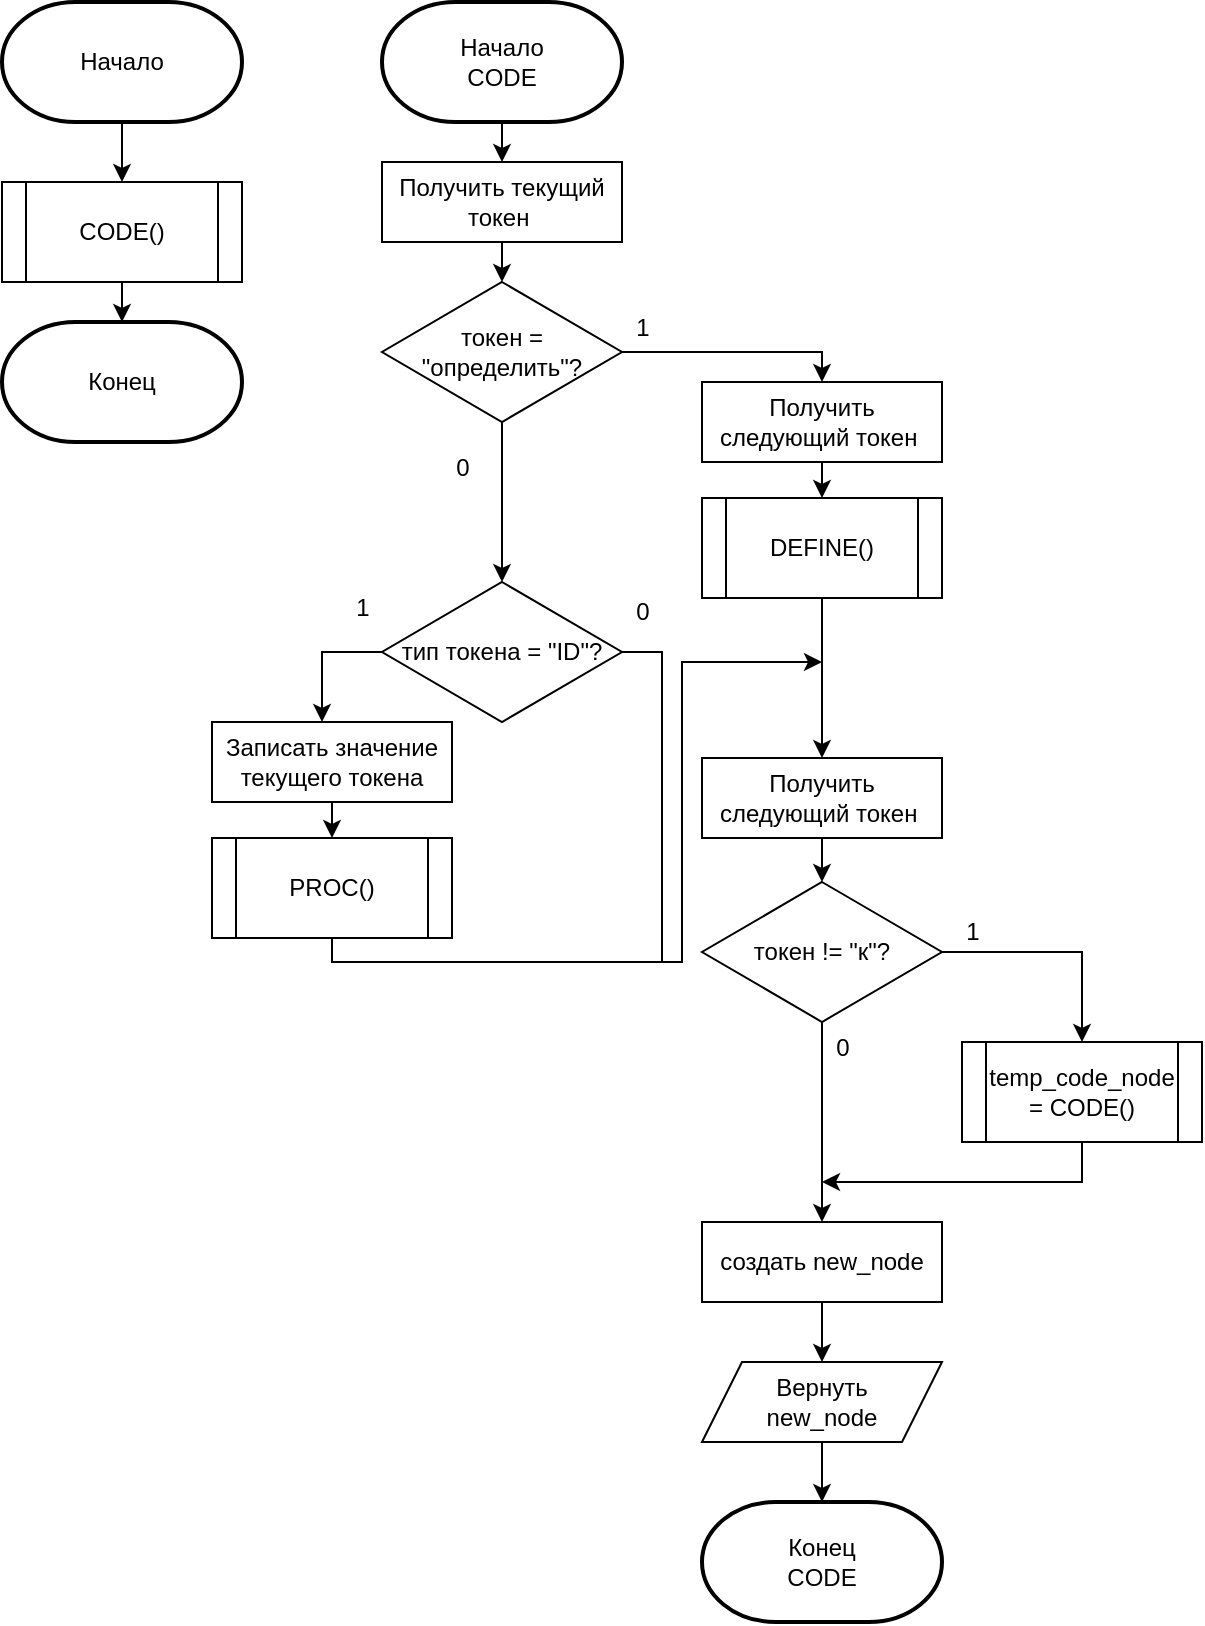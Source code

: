 <mxfile version="21.3.0" type="device" pages="9">
  <diagram name="Страница 1" id="OjFimsicDcmkcGnDBX4a">
    <mxGraphModel dx="981" dy="565" grid="1" gridSize="10" guides="1" tooltips="1" connect="1" arrows="1" fold="1" page="1" pageScale="1" pageWidth="827" pageHeight="1169" math="0" shadow="0">
      <root>
        <mxCell id="0" />
        <mxCell id="1" parent="0" />
        <mxCell id="oAteMhHXXmXveKaOSK2a-2" style="edgeStyle=orthogonalEdgeStyle;rounded=0;orthogonalLoop=1;jettySize=auto;html=1;exitX=0.5;exitY=1;exitDx=0;exitDy=0;exitPerimeter=0;" parent="1" source="oAteMhHXXmXveKaOSK2a-1" edge="1">
          <mxGeometry relative="1" as="geometry">
            <mxPoint x="110" y="130" as="targetPoint" />
          </mxGeometry>
        </mxCell>
        <mxCell id="oAteMhHXXmXveKaOSK2a-1" value="Начало" style="strokeWidth=2;html=1;shape=mxgraph.flowchart.terminator;whiteSpace=wrap;" parent="1" vertex="1">
          <mxGeometry x="50" y="40" width="120" height="60" as="geometry" />
        </mxCell>
        <mxCell id="oAteMhHXXmXveKaOSK2a-4" style="edgeStyle=orthogonalEdgeStyle;rounded=0;orthogonalLoop=1;jettySize=auto;html=1;exitX=0.5;exitY=1;exitDx=0;exitDy=0;" parent="1" source="oAteMhHXXmXveKaOSK2a-3" edge="1">
          <mxGeometry relative="1" as="geometry">
            <mxPoint x="110" y="200" as="targetPoint" />
          </mxGeometry>
        </mxCell>
        <mxCell id="oAteMhHXXmXveKaOSK2a-3" value="CODE()" style="shape=process;whiteSpace=wrap;html=1;backgroundOutline=1;" parent="1" vertex="1">
          <mxGeometry x="50" y="130" width="120" height="50" as="geometry" />
        </mxCell>
        <mxCell id="oAteMhHXXmXveKaOSK2a-5" value="Конец" style="strokeWidth=2;html=1;shape=mxgraph.flowchart.terminator;whiteSpace=wrap;" parent="1" vertex="1">
          <mxGeometry x="50" y="200" width="120" height="60" as="geometry" />
        </mxCell>
        <mxCell id="oAteMhHXXmXveKaOSK2a-7" style="edgeStyle=orthogonalEdgeStyle;rounded=0;orthogonalLoop=1;jettySize=auto;html=1;exitX=0.5;exitY=1;exitDx=0;exitDy=0;exitPerimeter=0;" parent="1" source="oAteMhHXXmXveKaOSK2a-6" edge="1">
          <mxGeometry relative="1" as="geometry">
            <mxPoint x="300" y="120" as="targetPoint" />
          </mxGeometry>
        </mxCell>
        <mxCell id="oAteMhHXXmXveKaOSK2a-6" value="Начало&lt;br&gt;CODE" style="strokeWidth=2;html=1;shape=mxgraph.flowchart.terminator;whiteSpace=wrap;" parent="1" vertex="1">
          <mxGeometry x="240" y="40" width="120" height="60" as="geometry" />
        </mxCell>
        <mxCell id="oAteMhHXXmXveKaOSK2a-9" style="edgeStyle=orthogonalEdgeStyle;rounded=0;orthogonalLoop=1;jettySize=auto;html=1;exitX=0.5;exitY=1;exitDx=0;exitDy=0;" parent="1" source="oAteMhHXXmXveKaOSK2a-8" edge="1">
          <mxGeometry relative="1" as="geometry">
            <mxPoint x="300" y="180" as="targetPoint" />
          </mxGeometry>
        </mxCell>
        <mxCell id="oAteMhHXXmXveKaOSK2a-8" value="Получить текущий токен&amp;nbsp;" style="rounded=0;whiteSpace=wrap;html=1;" parent="1" vertex="1">
          <mxGeometry x="240" y="120" width="120" height="40" as="geometry" />
        </mxCell>
        <mxCell id="oAteMhHXXmXveKaOSK2a-11" style="edgeStyle=orthogonalEdgeStyle;rounded=0;orthogonalLoop=1;jettySize=auto;html=1;exitX=1;exitY=0.5;exitDx=0;exitDy=0;" parent="1" source="oAteMhHXXmXveKaOSK2a-10" edge="1">
          <mxGeometry relative="1" as="geometry">
            <mxPoint x="460" y="230" as="targetPoint" />
            <Array as="points">
              <mxPoint x="460" y="215" />
            </Array>
          </mxGeometry>
        </mxCell>
        <mxCell id="oAteMhHXXmXveKaOSK2a-14" style="edgeStyle=orthogonalEdgeStyle;rounded=0;orthogonalLoop=1;jettySize=auto;html=1;exitX=0.5;exitY=1;exitDx=0;exitDy=0;" parent="1" source="oAteMhHXXmXveKaOSK2a-10" edge="1">
          <mxGeometry relative="1" as="geometry">
            <mxPoint x="300" y="330" as="targetPoint" />
          </mxGeometry>
        </mxCell>
        <mxCell id="oAteMhHXXmXveKaOSK2a-10" value="токен = &quot;определить&quot;?" style="rhombus;whiteSpace=wrap;html=1;" parent="1" vertex="1">
          <mxGeometry x="240" y="180" width="120" height="70" as="geometry" />
        </mxCell>
        <mxCell id="oAteMhHXXmXveKaOSK2a-12" value="1" style="text;html=1;align=center;verticalAlign=middle;resizable=0;points=[];autosize=1;strokeColor=none;fillColor=none;" parent="1" vertex="1">
          <mxGeometry x="355" y="188" width="30" height="30" as="geometry" />
        </mxCell>
        <mxCell id="oAteMhHXXmXveKaOSK2a-21" style="edgeStyle=orthogonalEdgeStyle;rounded=0;orthogonalLoop=1;jettySize=auto;html=1;exitX=0.5;exitY=1;exitDx=0;exitDy=0;entryX=0.5;entryY=0;entryDx=0;entryDy=0;" parent="1" source="oAteMhHXXmXveKaOSK2a-13" target="oAteMhHXXmXveKaOSK2a-22" edge="1">
          <mxGeometry relative="1" as="geometry">
            <mxPoint x="400" y="350" as="targetPoint" />
          </mxGeometry>
        </mxCell>
        <mxCell id="oAteMhHXXmXveKaOSK2a-13" value="DEFINE()" style="shape=process;whiteSpace=wrap;html=1;backgroundOutline=1;" parent="1" vertex="1">
          <mxGeometry x="400" y="288" width="120" height="50" as="geometry" />
        </mxCell>
        <mxCell id="oAteMhHXXmXveKaOSK2a-15" value="0" style="text;html=1;align=center;verticalAlign=middle;resizable=0;points=[];autosize=1;strokeColor=none;fillColor=none;" parent="1" vertex="1">
          <mxGeometry x="265" y="258" width="30" height="30" as="geometry" />
        </mxCell>
        <mxCell id="oAteMhHXXmXveKaOSK2a-19" style="edgeStyle=orthogonalEdgeStyle;rounded=0;orthogonalLoop=1;jettySize=auto;html=1;exitX=0;exitY=0.5;exitDx=0;exitDy=0;" parent="1" source="oAteMhHXXmXveKaOSK2a-17" edge="1">
          <mxGeometry relative="1" as="geometry">
            <mxPoint x="210" y="400" as="targetPoint" />
            <Array as="points">
              <mxPoint x="210" y="365" />
              <mxPoint x="210" y="400" />
            </Array>
          </mxGeometry>
        </mxCell>
        <mxCell id="1snUYbCRHp8WS3F0ev4k-2" style="edgeStyle=orthogonalEdgeStyle;rounded=0;orthogonalLoop=1;jettySize=auto;html=1;exitX=1;exitY=0.5;exitDx=0;exitDy=0;endArrow=none;endFill=0;" parent="1" source="oAteMhHXXmXveKaOSK2a-17" edge="1">
          <mxGeometry relative="1" as="geometry">
            <mxPoint x="380" y="520" as="targetPoint" />
            <Array as="points">
              <mxPoint x="380" y="365" />
            </Array>
          </mxGeometry>
        </mxCell>
        <mxCell id="oAteMhHXXmXveKaOSK2a-17" value="тип токена = &quot;ID&quot;?" style="rhombus;whiteSpace=wrap;html=1;" parent="1" vertex="1">
          <mxGeometry x="240" y="330" width="120" height="70" as="geometry" />
        </mxCell>
        <mxCell id="oAteMhHXXmXveKaOSK2a-20" value="1" style="text;html=1;align=center;verticalAlign=middle;resizable=0;points=[];autosize=1;strokeColor=none;fillColor=none;" parent="1" vertex="1">
          <mxGeometry x="215" y="328" width="30" height="30" as="geometry" />
        </mxCell>
        <mxCell id="oAteMhHXXmXveKaOSK2a-23" style="edgeStyle=orthogonalEdgeStyle;rounded=0;orthogonalLoop=1;jettySize=auto;html=1;exitX=0.5;exitY=1;exitDx=0;exitDy=0;entryX=0.5;entryY=0;entryDx=0;entryDy=0;" parent="1" source="oAteMhHXXmXveKaOSK2a-22" target="oAteMhHXXmXveKaOSK2a-24" edge="1">
          <mxGeometry relative="1" as="geometry">
            <mxPoint x="460" y="420" as="targetPoint" />
          </mxGeometry>
        </mxCell>
        <mxCell id="oAteMhHXXmXveKaOSK2a-22" value="Получить следующий токен&amp;nbsp;" style="rounded=0;whiteSpace=wrap;html=1;" parent="1" vertex="1">
          <mxGeometry x="400" y="418" width="120" height="40" as="geometry" />
        </mxCell>
        <mxCell id="oAteMhHXXmXveKaOSK2a-25" style="edgeStyle=orthogonalEdgeStyle;rounded=0;orthogonalLoop=1;jettySize=auto;html=1;exitX=0.5;exitY=1;exitDx=0;exitDy=0;" parent="1" source="oAteMhHXXmXveKaOSK2a-24" edge="1">
          <mxGeometry relative="1" as="geometry">
            <mxPoint x="460" y="650" as="targetPoint" />
          </mxGeometry>
        </mxCell>
        <mxCell id="oAteMhHXXmXveKaOSK2a-26" style="edgeStyle=orthogonalEdgeStyle;rounded=0;orthogonalLoop=1;jettySize=auto;html=1;exitX=1;exitY=0.5;exitDx=0;exitDy=0;" parent="1" source="oAteMhHXXmXveKaOSK2a-24" edge="1">
          <mxGeometry relative="1" as="geometry">
            <mxPoint x="590" y="560" as="targetPoint" />
            <Array as="points">
              <mxPoint x="590" y="515" />
              <mxPoint x="590" y="560" />
            </Array>
          </mxGeometry>
        </mxCell>
        <mxCell id="oAteMhHXXmXveKaOSK2a-24" value="токен != &quot;к&quot;?" style="rhombus;whiteSpace=wrap;html=1;" parent="1" vertex="1">
          <mxGeometry x="400" y="480" width="120" height="70" as="geometry" />
        </mxCell>
        <mxCell id="oAteMhHXXmXveKaOSK2a-28" style="edgeStyle=orthogonalEdgeStyle;rounded=0;orthogonalLoop=1;jettySize=auto;html=1;exitX=0.5;exitY=1;exitDx=0;exitDy=0;entryX=0.5;entryY=0;entryDx=0;entryDy=0;" parent="1" source="oAteMhHXXmXveKaOSK2a-27" target="oAteMhHXXmXveKaOSK2a-13" edge="1">
          <mxGeometry relative="1" as="geometry" />
        </mxCell>
        <mxCell id="oAteMhHXXmXveKaOSK2a-27" value="Получить следующий токен&amp;nbsp;" style="rounded=0;whiteSpace=wrap;html=1;" parent="1" vertex="1">
          <mxGeometry x="400" y="230" width="120" height="40" as="geometry" />
        </mxCell>
        <mxCell id="oAteMhHXXmXveKaOSK2a-31" style="edgeStyle=orthogonalEdgeStyle;rounded=0;orthogonalLoop=1;jettySize=auto;html=1;exitX=0.5;exitY=1;exitDx=0;exitDy=0;" parent="1" source="oAteMhHXXmXveKaOSK2a-30" edge="1">
          <mxGeometry relative="1" as="geometry">
            <mxPoint x="460" y="630" as="targetPoint" />
            <Array as="points">
              <mxPoint x="590" y="630" />
            </Array>
          </mxGeometry>
        </mxCell>
        <mxCell id="oAteMhHXXmXveKaOSK2a-30" value="temp_code_node = CODE()" style="shape=process;whiteSpace=wrap;html=1;backgroundOutline=1;" parent="1" vertex="1">
          <mxGeometry x="530" y="560" width="120" height="50" as="geometry" />
        </mxCell>
        <mxCell id="1snUYbCRHp8WS3F0ev4k-4" style="edgeStyle=orthogonalEdgeStyle;rounded=0;orthogonalLoop=1;jettySize=auto;html=1;exitX=0.5;exitY=1;exitDx=0;exitDy=0;" parent="1" source="oAteMhHXXmXveKaOSK2a-32" edge="1">
          <mxGeometry relative="1" as="geometry">
            <mxPoint x="460" y="720" as="targetPoint" />
          </mxGeometry>
        </mxCell>
        <mxCell id="oAteMhHXXmXveKaOSK2a-32" value="создать new_node" style="rounded=0;whiteSpace=wrap;html=1;" parent="1" vertex="1">
          <mxGeometry x="400" y="650" width="120" height="40" as="geometry" />
        </mxCell>
        <mxCell id="1snUYbCRHp8WS3F0ev4k-3" style="edgeStyle=orthogonalEdgeStyle;rounded=0;orthogonalLoop=1;jettySize=auto;html=1;exitX=0.5;exitY=1;exitDx=0;exitDy=0;" parent="1" source="oAteMhHXXmXveKaOSK2a-35" edge="1">
          <mxGeometry relative="1" as="geometry">
            <mxPoint x="460" y="370" as="targetPoint" />
            <Array as="points">
              <mxPoint x="215" y="520" />
              <mxPoint x="390" y="520" />
              <mxPoint x="390" y="370" />
            </Array>
          </mxGeometry>
        </mxCell>
        <mxCell id="oAteMhHXXmXveKaOSK2a-35" value="PROC()" style="shape=process;whiteSpace=wrap;html=1;backgroundOutline=1;" parent="1" vertex="1">
          <mxGeometry x="155" y="458" width="120" height="50" as="geometry" />
        </mxCell>
        <mxCell id="oAteMhHXXmXveKaOSK2a-41" style="edgeStyle=orthogonalEdgeStyle;rounded=0;orthogonalLoop=1;jettySize=auto;html=1;exitX=0.5;exitY=1;exitDx=0;exitDy=0;entryX=0.5;entryY=0;entryDx=0;entryDy=0;" parent="1" source="oAteMhHXXmXveKaOSK2a-42" target="oAteMhHXXmXveKaOSK2a-35" edge="1">
          <mxGeometry relative="1" as="geometry" />
        </mxCell>
        <mxCell id="oAteMhHXXmXveKaOSK2a-42" value="Записать значение текущего токена" style="rounded=0;whiteSpace=wrap;html=1;" parent="1" vertex="1">
          <mxGeometry x="155" y="400" width="120" height="40" as="geometry" />
        </mxCell>
        <mxCell id="oAteMhHXXmXveKaOSK2a-50" value="Конец&lt;br&gt;CODE" style="strokeWidth=2;html=1;shape=mxgraph.flowchart.terminator;whiteSpace=wrap;" parent="1" vertex="1">
          <mxGeometry x="400" y="790" width="120" height="60" as="geometry" />
        </mxCell>
        <mxCell id="C3LWCnrRzBZl6GtqySUH-1" value="0" style="text;html=1;align=center;verticalAlign=middle;resizable=0;points=[];autosize=1;strokeColor=none;fillColor=none;" parent="1" vertex="1">
          <mxGeometry x="355" y="330" width="30" height="30" as="geometry" />
        </mxCell>
        <mxCell id="1snUYbCRHp8WS3F0ev4k-6" style="edgeStyle=orthogonalEdgeStyle;rounded=0;orthogonalLoop=1;jettySize=auto;html=1;exitX=0.5;exitY=1;exitDx=0;exitDy=0;entryX=0.5;entryY=0;entryDx=0;entryDy=0;entryPerimeter=0;" parent="1" source="1snUYbCRHp8WS3F0ev4k-5" target="oAteMhHXXmXveKaOSK2a-50" edge="1">
          <mxGeometry relative="1" as="geometry" />
        </mxCell>
        <mxCell id="1snUYbCRHp8WS3F0ev4k-5" value="Вернуть &lt;br&gt;new_node" style="shape=parallelogram;perimeter=parallelogramPerimeter;whiteSpace=wrap;html=1;fixedSize=1;" parent="1" vertex="1">
          <mxGeometry x="400" y="720" width="120" height="40" as="geometry" />
        </mxCell>
        <mxCell id="FjsHVuf5x5d3lK5wKr3O-1" value="1" style="text;html=1;align=center;verticalAlign=middle;resizable=0;points=[];autosize=1;strokeColor=none;fillColor=none;" vertex="1" parent="1">
          <mxGeometry x="520" y="490" width="30" height="30" as="geometry" />
        </mxCell>
        <mxCell id="FjsHVuf5x5d3lK5wKr3O-2" value="0" style="text;html=1;align=center;verticalAlign=middle;resizable=0;points=[];autosize=1;strokeColor=none;fillColor=none;" vertex="1" parent="1">
          <mxGeometry x="455" y="548" width="30" height="30" as="geometry" />
        </mxCell>
      </root>
    </mxGraphModel>
  </diagram>
  <diagram id="9mKEwkkumCH1FHgjBDD4" name="Страница 2">
    <mxGraphModel dx="981" dy="565" grid="1" gridSize="10" guides="1" tooltips="1" connect="1" arrows="1" fold="1" page="1" pageScale="1" pageWidth="827" pageHeight="1169" math="0" shadow="0">
      <root>
        <mxCell id="0" />
        <mxCell id="1" parent="0" />
        <mxCell id="h99MPUrjTLauwKM2JPp8-2" style="edgeStyle=orthogonalEdgeStyle;rounded=0;orthogonalLoop=1;jettySize=auto;html=1;exitX=0.5;exitY=1;exitDx=0;exitDy=0;exitPerimeter=0;entryX=0.5;entryY=0;entryDx=0;entryDy=0;" parent="1" source="QELMW7rj4XHoGeLbWTcO-1" target="h99MPUrjTLauwKM2JPp8-1" edge="1">
          <mxGeometry relative="1" as="geometry" />
        </mxCell>
        <mxCell id="QELMW7rj4XHoGeLbWTcO-1" value="Начало&lt;br&gt;PROC" style="strokeWidth=2;html=1;shape=mxgraph.flowchart.terminator;whiteSpace=wrap;" parent="1" vertex="1">
          <mxGeometry x="40" y="40" width="120" height="60" as="geometry" />
        </mxCell>
        <mxCell id="h99MPUrjTLauwKM2JPp8-3" style="edgeStyle=orthogonalEdgeStyle;rounded=0;orthogonalLoop=1;jettySize=auto;html=1;exitX=0.5;exitY=1;exitDx=0;exitDy=0;" parent="1" source="h99MPUrjTLauwKM2JPp8-1" edge="1">
          <mxGeometry relative="1" as="geometry">
            <mxPoint x="100" y="200" as="targetPoint" />
          </mxGeometry>
        </mxCell>
        <mxCell id="h99MPUrjTLauwKM2JPp8-1" value="Получить следущий токен" style="rounded=0;whiteSpace=wrap;html=1;" parent="1" vertex="1">
          <mxGeometry x="40" y="130" width="120" height="50" as="geometry" />
        </mxCell>
        <mxCell id="h99MPUrjTLauwKM2JPp8-5" style="edgeStyle=orthogonalEdgeStyle;rounded=0;orthogonalLoop=1;jettySize=auto;html=1;exitX=1;exitY=0.5;exitDx=0;exitDy=0;entryX=0.5;entryY=0;entryDx=0;entryDy=0;" parent="1" source="h99MPUrjTLauwKM2JPp8-4" target="h99MPUrjTLauwKM2JPp8-7" edge="1">
          <mxGeometry relative="1" as="geometry">
            <mxPoint x="290" y="120" as="targetPoint" />
            <Array as="points">
              <mxPoint x="230" y="230" />
            </Array>
          </mxGeometry>
        </mxCell>
        <mxCell id="yh_WjMlwFGU-s-Q27zcC-1" style="edgeStyle=orthogonalEdgeStyle;rounded=0;orthogonalLoop=1;jettySize=auto;html=1;exitX=0.5;exitY=1;exitDx=0;exitDy=0;entryX=0.5;entryY=0;entryDx=0;entryDy=0;" edge="1" parent="1" source="h99MPUrjTLauwKM2JPp8-4" target="h99MPUrjTLauwKM2JPp8-10">
          <mxGeometry relative="1" as="geometry" />
        </mxCell>
        <mxCell id="h99MPUrjTLauwKM2JPp8-4" value="токен = &quot;(&quot; ?" style="rhombus;whiteSpace=wrap;html=1;" parent="1" vertex="1">
          <mxGeometry x="40" y="200" width="120" height="60" as="geometry" />
        </mxCell>
        <mxCell id="h99MPUrjTLauwKM2JPp8-6" value="1" style="text;html=1;align=center;verticalAlign=middle;resizable=0;points=[];autosize=1;strokeColor=none;fillColor=none;" parent="1" vertex="1">
          <mxGeometry x="160" y="200" width="30" height="30" as="geometry" />
        </mxCell>
        <mxCell id="h99MPUrjTLauwKM2JPp8-8" style="edgeStyle=orthogonalEdgeStyle;rounded=0;orthogonalLoop=1;jettySize=auto;html=1;exitX=0.5;exitY=1;exitDx=0;exitDy=0;" parent="1" source="h99MPUrjTLauwKM2JPp8-7" edge="1">
          <mxGeometry relative="1" as="geometry">
            <mxPoint x="230" y="320" as="targetPoint" />
            <Array as="points">
              <mxPoint x="230" y="320" />
            </Array>
          </mxGeometry>
        </mxCell>
        <mxCell id="h99MPUrjTLauwKM2JPp8-7" value="PARAMETR()" style="shape=process;whiteSpace=wrap;html=1;backgroundOutline=1;" parent="1" vertex="1">
          <mxGeometry x="170" y="243" width="120" height="60" as="geometry" />
        </mxCell>
        <mxCell id="yh_WjMlwFGU-s-Q27zcC-2" style="edgeStyle=orthogonalEdgeStyle;rounded=0;orthogonalLoop=1;jettySize=auto;html=1;exitX=0.5;exitY=1;exitDx=0;exitDy=0;" edge="1" parent="1" source="h99MPUrjTLauwKM2JPp8-9">
          <mxGeometry relative="1" as="geometry">
            <mxPoint x="100" y="380" as="targetPoint" />
            <Array as="points">
              <mxPoint x="230" y="380" />
            </Array>
          </mxGeometry>
        </mxCell>
        <mxCell id="h99MPUrjTLauwKM2JPp8-9" value="Получить следущий токен" style="rounded=0;whiteSpace=wrap;html=1;" parent="1" vertex="1">
          <mxGeometry x="170" y="320" width="120" height="40" as="geometry" />
        </mxCell>
        <mxCell id="h99MPUrjTLauwKM2JPp8-12" style="edgeStyle=orthogonalEdgeStyle;rounded=0;orthogonalLoop=1;jettySize=auto;html=1;exitX=1;exitY=0.5;exitDx=0;exitDy=0;" parent="1" source="h99MPUrjTLauwKM2JPp8-10" edge="1">
          <mxGeometry relative="1" as="geometry">
            <mxPoint x="240" y="485" as="targetPoint" />
          </mxGeometry>
        </mxCell>
        <mxCell id="h99MPUrjTLauwKM2JPp8-16" style="edgeStyle=orthogonalEdgeStyle;rounded=0;orthogonalLoop=1;jettySize=auto;html=1;exitX=0.5;exitY=1;exitDx=0;exitDy=0;" parent="1" source="h99MPUrjTLauwKM2JPp8-10" edge="1">
          <mxGeometry relative="1" as="geometry">
            <mxPoint x="100" y="525" as="targetPoint" />
          </mxGeometry>
        </mxCell>
        <mxCell id="h99MPUrjTLauwKM2JPp8-10" value="токен = &quot;н&quot; ?" style="rhombus;whiteSpace=wrap;html=1;" parent="1" vertex="1">
          <mxGeometry x="40" y="415" width="120" height="60" as="geometry" />
        </mxCell>
        <mxCell id="h99MPUrjTLauwKM2JPp8-13" value="0" style="text;html=1;align=center;verticalAlign=middle;resizable=0;points=[];autosize=1;strokeColor=none;fillColor=none;" parent="1" vertex="1">
          <mxGeometry x="175" y="413" width="30" height="30" as="geometry" />
        </mxCell>
        <mxCell id="h99MPUrjTLauwKM2JPp8-25" style="edgeStyle=orthogonalEdgeStyle;rounded=0;orthogonalLoop=1;jettySize=auto;html=1;exitX=0.5;exitY=1;exitDx=0;exitDy=0;" parent="1" source="h99MPUrjTLauwKM2JPp8-15" edge="1">
          <mxGeometry relative="1" as="geometry">
            <mxPoint x="100" y="745" as="targetPoint" />
            <Array as="points">
              <mxPoint x="230" y="745" />
            </Array>
          </mxGeometry>
        </mxCell>
        <mxCell id="h99MPUrjTLauwKM2JPp8-15" value="Выдать ошибку" style="shape=parallelogram;perimeter=parallelogramPerimeter;whiteSpace=wrap;html=1;fixedSize=1;" parent="1" vertex="1">
          <mxGeometry x="170" y="485" width="120" height="40" as="geometry" />
        </mxCell>
        <mxCell id="h99MPUrjTLauwKM2JPp8-17" value="1" style="text;html=1;align=center;verticalAlign=middle;resizable=0;points=[];autosize=1;strokeColor=none;fillColor=none;" parent="1" vertex="1">
          <mxGeometry x="95" y="473" width="30" height="30" as="geometry" />
        </mxCell>
        <mxCell id="h99MPUrjTLauwKM2JPp8-19" style="edgeStyle=orthogonalEdgeStyle;rounded=0;orthogonalLoop=1;jettySize=auto;html=1;exitX=0.5;exitY=1;exitDx=0;exitDy=0;" parent="1" source="h99MPUrjTLauwKM2JPp8-18" edge="1">
          <mxGeometry relative="1" as="geometry">
            <mxPoint x="100" y="595" as="targetPoint" />
          </mxGeometry>
        </mxCell>
        <mxCell id="h99MPUrjTLauwKM2JPp8-18" value="Получить следущий токен" style="rounded=0;whiteSpace=wrap;html=1;" parent="1" vertex="1">
          <mxGeometry x="40" y="525" width="120" height="50" as="geometry" />
        </mxCell>
        <mxCell id="h99MPUrjTLauwKM2JPp8-22" style="edgeStyle=orthogonalEdgeStyle;rounded=0;orthogonalLoop=1;jettySize=auto;html=1;exitX=0.5;exitY=1;exitDx=0;exitDy=0;" parent="1" source="h99MPUrjTLauwKM2JPp8-21" edge="1">
          <mxGeometry relative="1" as="geometry">
            <mxPoint x="100" y="685" as="targetPoint" />
          </mxGeometry>
        </mxCell>
        <mxCell id="h99MPUrjTLauwKM2JPp8-21" value="new_node = PROC_CODE()" style="shape=process;whiteSpace=wrap;html=1;backgroundOutline=1;" parent="1" vertex="1">
          <mxGeometry x="40" y="595" width="120" height="60" as="geometry" />
        </mxCell>
        <mxCell id="h99MPUrjTLauwKM2JPp8-24" style="edgeStyle=orthogonalEdgeStyle;rounded=0;orthogonalLoop=1;jettySize=auto;html=1;exitX=0.5;exitY=1;exitDx=0;exitDy=0;" parent="1" source="h99MPUrjTLauwKM2JPp8-23" edge="1">
          <mxGeometry relative="1" as="geometry">
            <mxPoint x="100" y="765" as="targetPoint" />
          </mxGeometry>
        </mxCell>
        <mxCell id="h99MPUrjTLauwKM2JPp8-23" value="Вернуть&lt;br&gt;&amp;nbsp;new_node" style="shape=parallelogram;perimeter=parallelogramPerimeter;whiteSpace=wrap;html=1;fixedSize=1;" parent="1" vertex="1">
          <mxGeometry x="40" y="685" width="120" height="40" as="geometry" />
        </mxCell>
        <mxCell id="h99MPUrjTLauwKM2JPp8-27" value="0" style="text;html=1;align=center;verticalAlign=middle;resizable=0;points=[];autosize=1;strokeColor=none;fillColor=none;" parent="1" vertex="1">
          <mxGeometry x="65" y="260" width="30" height="30" as="geometry" />
        </mxCell>
        <mxCell id="h99MPUrjTLauwKM2JPp8-28" value="Конец&lt;br&gt;PROC" style="strokeWidth=2;html=1;shape=mxgraph.flowchart.terminator;whiteSpace=wrap;" parent="1" vertex="1">
          <mxGeometry x="40" y="765" width="120" height="60" as="geometry" />
        </mxCell>
        <mxCell id="xwZQ5fsLgN3MJ1WzDHIb-2" style="edgeStyle=orthogonalEdgeStyle;rounded=0;orthogonalLoop=1;jettySize=auto;html=1;exitX=0.5;exitY=1;exitDx=0;exitDy=0;exitPerimeter=0;entryX=0.5;entryY=0;entryDx=0;entryDy=0;" parent="1" source="xwZQ5fsLgN3MJ1WzDHIb-1" target="xwZQ5fsLgN3MJ1WzDHIb-3" edge="1">
          <mxGeometry relative="1" as="geometry">
            <mxPoint x="480" y="130" as="targetPoint" />
          </mxGeometry>
        </mxCell>
        <mxCell id="xwZQ5fsLgN3MJ1WzDHIb-1" value="Начало&lt;br&gt;PROC_CODE" style="strokeWidth=2;html=1;shape=mxgraph.flowchart.terminator;whiteSpace=wrap;" parent="1" vertex="1">
          <mxGeometry x="420" y="40" width="120" height="60" as="geometry" />
        </mxCell>
        <mxCell id="xwZQ5fsLgN3MJ1WzDHIb-4" style="edgeStyle=orthogonalEdgeStyle;rounded=0;orthogonalLoop=1;jettySize=auto;html=1;exitX=0.5;exitY=1;exitDx=0;exitDy=0;" parent="1" source="xwZQ5fsLgN3MJ1WzDHIb-3" edge="1">
          <mxGeometry relative="1" as="geometry">
            <mxPoint x="480" y="210" as="targetPoint" />
          </mxGeometry>
        </mxCell>
        <mxCell id="xwZQ5fsLgN3MJ1WzDHIb-3" value="operation_node =&lt;br&gt;OPERATION()" style="shape=process;whiteSpace=wrap;html=1;backgroundOutline=1;" parent="1" vertex="1">
          <mxGeometry x="420" y="125" width="120" height="60" as="geometry" />
        </mxCell>
        <mxCell id="xwZQ5fsLgN3MJ1WzDHIb-6" style="edgeStyle=orthogonalEdgeStyle;rounded=0;orthogonalLoop=1;jettySize=auto;html=1;exitX=0.5;exitY=1;exitDx=0;exitDy=0;" parent="1" source="xwZQ5fsLgN3MJ1WzDHIb-5" edge="1">
          <mxGeometry relative="1" as="geometry">
            <mxPoint x="480" y="280" as="targetPoint" />
          </mxGeometry>
        </mxCell>
        <mxCell id="xwZQ5fsLgN3MJ1WzDHIb-5" value="Получить следущий токен" style="rounded=0;whiteSpace=wrap;html=1;" parent="1" vertex="1">
          <mxGeometry x="420" y="210" width="120" height="50" as="geometry" />
        </mxCell>
        <mxCell id="xwZQ5fsLgN3MJ1WzDHIb-8" style="edgeStyle=orthogonalEdgeStyle;rounded=0;orthogonalLoop=1;jettySize=auto;html=1;exitX=1;exitY=0.5;exitDx=0;exitDy=0;entryX=0.5;entryY=0;entryDx=0;entryDy=0;" parent="1" source="xwZQ5fsLgN3MJ1WzDHIb-7" target="xwZQ5fsLgN3MJ1WzDHIb-9" edge="1">
          <mxGeometry relative="1" as="geometry">
            <mxPoint x="640" y="220" as="targetPoint" />
            <Array as="points">
              <mxPoint x="630" y="310" />
            </Array>
          </mxGeometry>
        </mxCell>
        <mxCell id="xwZQ5fsLgN3MJ1WzDHIb-10" style="edgeStyle=orthogonalEdgeStyle;rounded=0;orthogonalLoop=1;jettySize=auto;html=1;exitX=0.5;exitY=1;exitDx=0;exitDy=0;" parent="1" source="xwZQ5fsLgN3MJ1WzDHIb-7" edge="1">
          <mxGeometry relative="1" as="geometry">
            <mxPoint x="480" y="410" as="targetPoint" />
          </mxGeometry>
        </mxCell>
        <mxCell id="xwZQ5fsLgN3MJ1WzDHIb-7" value="токен != &quot;к&quot; ?" style="rhombus;whiteSpace=wrap;html=1;" parent="1" vertex="1">
          <mxGeometry x="420" y="280" width="120" height="60" as="geometry" />
        </mxCell>
        <mxCell id="xwZQ5fsLgN3MJ1WzDHIb-11" style="edgeStyle=orthogonalEdgeStyle;rounded=0;orthogonalLoop=1;jettySize=auto;html=1;exitX=0.5;exitY=1;exitDx=0;exitDy=0;" parent="1" source="xwZQ5fsLgN3MJ1WzDHIb-9" edge="1">
          <mxGeometry relative="1" as="geometry">
            <mxPoint x="480" y="390" as="targetPoint" />
            <Array as="points">
              <mxPoint x="640" y="390" />
            </Array>
          </mxGeometry>
        </mxCell>
        <mxCell id="xwZQ5fsLgN3MJ1WzDHIb-9" value="temp_oper_node = PROC_CODE()" style="shape=process;whiteSpace=wrap;html=1;backgroundOutline=1;" parent="1" vertex="1">
          <mxGeometry x="570" y="320" width="120" height="60" as="geometry" />
        </mxCell>
        <mxCell id="TbeC-xghz2scXLKDjYx5-3" style="edgeStyle=orthogonalEdgeStyle;rounded=0;orthogonalLoop=1;jettySize=auto;html=1;exitX=0.5;exitY=1;exitDx=0;exitDy=0;entryX=0.5;entryY=0;entryDx=0;entryDy=0;" parent="1" source="TbeC-xghz2scXLKDjYx5-1" target="TbeC-xghz2scXLKDjYx5-2" edge="1">
          <mxGeometry relative="1" as="geometry" />
        </mxCell>
        <mxCell id="TbeC-xghz2scXLKDjYx5-1" value="создать new_node" style="rounded=0;whiteSpace=wrap;html=1;" parent="1" vertex="1">
          <mxGeometry x="420" y="410" width="120" height="40" as="geometry" />
        </mxCell>
        <mxCell id="TbeC-xghz2scXLKDjYx5-4" style="edgeStyle=orthogonalEdgeStyle;rounded=0;orthogonalLoop=1;jettySize=auto;html=1;exitX=0.5;exitY=1;exitDx=0;exitDy=0;" parent="1" source="TbeC-xghz2scXLKDjYx5-2" edge="1">
          <mxGeometry relative="1" as="geometry">
            <mxPoint x="480" y="540" as="targetPoint" />
          </mxGeometry>
        </mxCell>
        <mxCell id="TbeC-xghz2scXLKDjYx5-2" value="Вернуть&lt;br&gt;&amp;nbsp;new_node" style="shape=parallelogram;perimeter=parallelogramPerimeter;whiteSpace=wrap;html=1;fixedSize=1;" parent="1" vertex="1">
          <mxGeometry x="420" y="480" width="120" height="40" as="geometry" />
        </mxCell>
        <mxCell id="TbeC-xghz2scXLKDjYx5-5" value="Конец&lt;br&gt;PROC_CODE" style="strokeWidth=2;html=1;shape=mxgraph.flowchart.terminator;whiteSpace=wrap;" parent="1" vertex="1">
          <mxGeometry x="420" y="540" width="120" height="60" as="geometry" />
        </mxCell>
        <mxCell id="V3dj4kA3B9eIAx8g5jRy-1" value="1" style="text;html=1;align=center;verticalAlign=middle;resizable=0;points=[];autosize=1;strokeColor=none;fillColor=none;" vertex="1" parent="1">
          <mxGeometry x="535" y="288" width="30" height="30" as="geometry" />
        </mxCell>
        <mxCell id="V3dj4kA3B9eIAx8g5jRy-2" value="0" style="text;html=1;align=center;verticalAlign=middle;resizable=0;points=[];autosize=1;strokeColor=none;fillColor=none;" vertex="1" parent="1">
          <mxGeometry x="475" y="338" width="30" height="30" as="geometry" />
        </mxCell>
      </root>
    </mxGraphModel>
  </diagram>
  <diagram id="l3f0pCoLqNtKgTGEtbPk" name="Страница 3">
    <mxGraphModel dx="981" dy="565" grid="1" gridSize="10" guides="1" tooltips="1" connect="1" arrows="1" fold="1" page="1" pageScale="1" pageWidth="827" pageHeight="1169" math="0" shadow="0">
      <root>
        <mxCell id="0" />
        <mxCell id="1" parent="0" />
        <mxCell id="ngDVfUQjqv97wWvPRhD_-1" style="edgeStyle=orthogonalEdgeStyle;rounded=0;orthogonalLoop=1;jettySize=auto;html=1;exitX=0.5;exitY=1;exitDx=0;exitDy=0;exitPerimeter=0;" parent="1" source="GpK5Y5vJKEEL7ECFhuXL-1" edge="1">
          <mxGeometry relative="1" as="geometry">
            <mxPoint x="100" y="120" as="targetPoint" />
          </mxGeometry>
        </mxCell>
        <mxCell id="GpK5Y5vJKEEL7ECFhuXL-1" value="Начало&lt;br&gt;OPERATION" style="strokeWidth=2;html=1;shape=mxgraph.flowchart.terminator;whiteSpace=wrap;" parent="1" vertex="1">
          <mxGeometry x="40" y="40" width="120" height="60" as="geometry" />
        </mxCell>
        <mxCell id="ngDVfUQjqv97wWvPRhD_-3" style="edgeStyle=orthogonalEdgeStyle;rounded=0;orthogonalLoop=1;jettySize=auto;html=1;exitX=0.5;exitY=1;exitDx=0;exitDy=0;" parent="1" source="ngDVfUQjqv97wWvPRhD_-2" edge="1">
          <mxGeometry relative="1" as="geometry">
            <mxPoint x="100" y="200" as="targetPoint" />
          </mxGeometry>
        </mxCell>
        <mxCell id="ngDVfUQjqv97wWvPRhD_-2" value="Получить токен" style="rounded=0;whiteSpace=wrap;html=1;" parent="1" vertex="1">
          <mxGeometry x="40" y="120" width="120" height="50" as="geometry" />
        </mxCell>
        <mxCell id="ngDVfUQjqv97wWvPRhD_-5" style="edgeStyle=orthogonalEdgeStyle;rounded=0;orthogonalLoop=1;jettySize=auto;html=1;exitX=1;exitY=0.5;exitDx=0;exitDy=0;entryX=0.5;entryY=0;entryDx=0;entryDy=0;" parent="1" source="ngDVfUQjqv97wWvPRhD_-4" edge="1" target="ngDVfUQjqv97wWvPRhD_-7">
          <mxGeometry relative="1" as="geometry">
            <mxPoint x="270" y="180" as="targetPoint" />
            <Array as="points">
              <mxPoint x="220" y="235" />
            </Array>
          </mxGeometry>
        </mxCell>
        <mxCell id="3CzjbDJpXjGQcNkz8ml2-5" style="edgeStyle=orthogonalEdgeStyle;rounded=0;orthogonalLoop=1;jettySize=auto;html=1;exitX=0.5;exitY=1;exitDx=0;exitDy=0;" parent="1" source="ngDVfUQjqv97wWvPRhD_-4" edge="1">
          <mxGeometry relative="1" as="geometry">
            <mxPoint x="100" y="410" as="targetPoint" />
          </mxGeometry>
        </mxCell>
        <mxCell id="ngDVfUQjqv97wWvPRhD_-4" value="тип = ID?" style="rhombus;whiteSpace=wrap;html=1;" parent="1" vertex="1">
          <mxGeometry x="40" y="200" width="120" height="70" as="geometry" />
        </mxCell>
        <mxCell id="ngDVfUQjqv97wWvPRhD_-6" value="1" style="text;html=1;align=center;verticalAlign=middle;resizable=0;points=[];autosize=1;strokeColor=none;fillColor=none;" parent="1" vertex="1">
          <mxGeometry x="155" y="208" width="30" height="30" as="geometry" />
        </mxCell>
        <mxCell id="1HxLfJejG7t10fQkHuFt-2" style="edgeStyle=orthogonalEdgeStyle;rounded=0;orthogonalLoop=1;jettySize=auto;html=1;exitX=0.5;exitY=1;exitDx=0;exitDy=0;entryX=0.5;entryY=0;entryDx=0;entryDy=0;" edge="1" parent="1" source="ngDVfUQjqv97wWvPRhD_-7" target="3CzjbDJpXjGQcNkz8ml2-4">
          <mxGeometry relative="1" as="geometry" />
        </mxCell>
        <mxCell id="ngDVfUQjqv97wWvPRhD_-7" value="action_node =&lt;br&gt;ACTION()" style="shape=process;whiteSpace=wrap;html=1;backgroundOutline=1;" parent="1" vertex="1">
          <mxGeometry x="160" y="255" width="120" height="60" as="geometry" />
        </mxCell>
        <mxCell id="1HxLfJejG7t10fQkHuFt-3" style="edgeStyle=orthogonalEdgeStyle;rounded=0;orthogonalLoop=1;jettySize=auto;html=1;exitX=0.5;exitY=1;exitDx=0;exitDy=0;" edge="1" parent="1" source="3CzjbDJpXjGQcNkz8ml2-4">
          <mxGeometry relative="1" as="geometry">
            <mxPoint x="100" y="390" as="targetPoint" />
            <Array as="points">
              <mxPoint x="220" y="390" />
            </Array>
          </mxGeometry>
        </mxCell>
        <mxCell id="3CzjbDJpXjGQcNkz8ml2-4" value="Вернуть&amp;nbsp;&lt;br&gt;action_node" style="shape=parallelogram;perimeter=parallelogramPerimeter;whiteSpace=wrap;html=1;fixedSize=1;" parent="1" vertex="1">
          <mxGeometry x="160" y="330" width="120" height="40" as="geometry" />
        </mxCell>
        <mxCell id="3CzjbDJpXjGQcNkz8ml2-7" value="0" style="text;html=1;align=center;verticalAlign=middle;resizable=0;points=[];autosize=1;strokeColor=none;fillColor=none;" parent="1" vertex="1">
          <mxGeometry x="65" y="270" width="30" height="30" as="geometry" />
        </mxCell>
        <mxCell id="3CzjbDJpXjGQcNkz8ml2-9" style="edgeStyle=orthogonalEdgeStyle;rounded=0;orthogonalLoop=1;jettySize=auto;html=1;exitX=1;exitY=0.5;exitDx=0;exitDy=0;entryX=0.5;entryY=0;entryDx=0;entryDy=0;" parent="1" source="3CzjbDJpXjGQcNkz8ml2-8" edge="1" target="3CzjbDJpXjGQcNkz8ml2-10">
          <mxGeometry relative="1" as="geometry">
            <mxPoint x="250" y="450" as="targetPoint" />
            <Array as="points">
              <mxPoint x="220" y="445" />
            </Array>
          </mxGeometry>
        </mxCell>
        <mxCell id="3CzjbDJpXjGQcNkz8ml2-13" style="edgeStyle=orthogonalEdgeStyle;rounded=0;orthogonalLoop=1;jettySize=auto;html=1;exitX=0.5;exitY=1;exitDx=0;exitDy=0;" parent="1" source="3CzjbDJpXjGQcNkz8ml2-8" edge="1">
          <mxGeometry relative="1" as="geometry">
            <mxPoint x="100" y="590" as="targetPoint" />
          </mxGeometry>
        </mxCell>
        <mxCell id="3CzjbDJpXjGQcNkz8ml2-8" value="тип = METKA?" style="rhombus;whiteSpace=wrap;html=1;" parent="1" vertex="1">
          <mxGeometry x="40" y="410" width="120" height="70" as="geometry" />
        </mxCell>
        <mxCell id="1HxLfJejG7t10fQkHuFt-4" style="edgeStyle=orthogonalEdgeStyle;rounded=0;orthogonalLoop=1;jettySize=auto;html=1;exitX=0.5;exitY=1;exitDx=0;exitDy=0;entryX=0.5;entryY=0;entryDx=0;entryDy=0;" edge="1" parent="1" source="3CzjbDJpXjGQcNkz8ml2-10" target="3CzjbDJpXjGQcNkz8ml2-12">
          <mxGeometry relative="1" as="geometry" />
        </mxCell>
        <mxCell id="3CzjbDJpXjGQcNkz8ml2-10" value="Получить значение,&lt;br&gt;Создать new_node" style="rounded=0;whiteSpace=wrap;html=1;" parent="1" vertex="1">
          <mxGeometry x="160" y="465" width="120" height="40" as="geometry" />
        </mxCell>
        <mxCell id="1HxLfJejG7t10fQkHuFt-5" style="edgeStyle=orthogonalEdgeStyle;rounded=0;orthogonalLoop=1;jettySize=auto;html=1;exitX=0.5;exitY=1;exitDx=0;exitDy=0;" edge="1" parent="1" source="3CzjbDJpXjGQcNkz8ml2-12">
          <mxGeometry relative="1" as="geometry">
            <mxPoint x="100" y="570" as="targetPoint" />
            <Array as="points">
              <mxPoint x="220" y="570" />
            </Array>
          </mxGeometry>
        </mxCell>
        <mxCell id="3CzjbDJpXjGQcNkz8ml2-12" value="Вернуть&amp;nbsp;&lt;br&gt;new_node" style="shape=parallelogram;perimeter=parallelogramPerimeter;whiteSpace=wrap;html=1;fixedSize=1;" parent="1" vertex="1">
          <mxGeometry x="160" y="520" width="120" height="40" as="geometry" />
        </mxCell>
        <mxCell id="3CzjbDJpXjGQcNkz8ml2-16" style="edgeStyle=orthogonalEdgeStyle;rounded=0;orthogonalLoop=1;jettySize=auto;html=1;exitX=1;exitY=0.5;exitDx=0;exitDy=0;entryX=0.5;entryY=0;entryDx=0;entryDy=0;" parent="1" source="3CzjbDJpXjGQcNkz8ml2-15" edge="1" target="3CzjbDJpXjGQcNkz8ml2-29">
          <mxGeometry relative="1" as="geometry">
            <mxPoint x="270" y="640" as="targetPoint" />
            <Array as="points">
              <mxPoint x="270" y="623" />
            </Array>
          </mxGeometry>
        </mxCell>
        <mxCell id="3CzjbDJpXjGQcNkz8ml2-22" style="edgeStyle=orthogonalEdgeStyle;rounded=0;orthogonalLoop=1;jettySize=auto;html=1;exitX=0.5;exitY=1;exitDx=0;exitDy=0;" parent="1" source="3CzjbDJpXjGQcNkz8ml2-15" edge="1">
          <mxGeometry relative="1" as="geometry">
            <mxPoint x="100" y="703" as="targetPoint" />
          </mxGeometry>
        </mxCell>
        <mxCell id="3CzjbDJpXjGQcNkz8ml2-15" value="токен =&amp;nbsp;&lt;br&gt;&quot;вернуть&quot;?" style="rhombus;whiteSpace=wrap;html=1;" parent="1" vertex="1">
          <mxGeometry x="40" y="588" width="120" height="70" as="geometry" />
        </mxCell>
        <mxCell id="3CzjbDJpXjGQcNkz8ml2-17" value="1" style="text;html=1;align=center;verticalAlign=middle;resizable=0;points=[];autosize=1;strokeColor=none;fillColor=none;" parent="1" vertex="1">
          <mxGeometry x="160" y="410" width="30" height="30" as="geometry" />
        </mxCell>
        <mxCell id="3CzjbDJpXjGQcNkz8ml2-18" value="0" style="text;html=1;align=center;verticalAlign=middle;resizable=0;points=[];autosize=1;strokeColor=none;fillColor=none;" parent="1" vertex="1">
          <mxGeometry x="65" y="508" width="30" height="30" as="geometry" />
        </mxCell>
        <mxCell id="3CzjbDJpXjGQcNkz8ml2-27" style="edgeStyle=orthogonalEdgeStyle;rounded=0;orthogonalLoop=1;jettySize=auto;html=1;exitX=0.5;exitY=1;exitDx=0;exitDy=0;entryX=0.5;entryY=0;entryDx=0;entryDy=0;" parent="1" source="3CzjbDJpXjGQcNkz8ml2-24" target="3CzjbDJpXjGQcNkz8ml2-26" edge="1">
          <mxGeometry relative="1" as="geometry" />
        </mxCell>
        <mxCell id="i_BzozJ8V5p8ZXjqbA91-2" style="edgeStyle=orthogonalEdgeStyle;rounded=0;orthogonalLoop=1;jettySize=auto;html=1;exitX=1;exitY=0.5;exitDx=0;exitDy=0;" parent="1" source="3CzjbDJpXjGQcNkz8ml2-24" edge="1">
          <mxGeometry relative="1" as="geometry">
            <mxPoint x="270" y="630" as="targetPoint" />
            <Array as="points">
              <mxPoint x="181" y="738" />
            </Array>
          </mxGeometry>
        </mxCell>
        <mxCell id="3CzjbDJpXjGQcNkz8ml2-24" value="токен =&amp;nbsp;&lt;br&gt;&quot;переход&quot;?" style="rhombus;whiteSpace=wrap;html=1;" parent="1" vertex="1">
          <mxGeometry x="40" y="703" width="120" height="70" as="geometry" />
        </mxCell>
        <mxCell id="i_BzozJ8V5p8ZXjqbA91-3" style="edgeStyle=orthogonalEdgeStyle;rounded=0;orthogonalLoop=1;jettySize=auto;html=1;exitX=1;exitY=0.5;exitDx=0;exitDy=0;" parent="1" source="3CzjbDJpXjGQcNkz8ml2-26" edge="1">
          <mxGeometry relative="1" as="geometry">
            <mxPoint x="270" y="750" as="targetPoint" />
            <Array as="points">
              <mxPoint x="180" y="848" />
              <mxPoint x="180" y="750" />
            </Array>
          </mxGeometry>
        </mxCell>
        <mxCell id="i_BzozJ8V5p8ZXjqbA91-15" style="edgeStyle=orthogonalEdgeStyle;rounded=0;orthogonalLoop=1;jettySize=auto;html=1;exitX=0.5;exitY=1;exitDx=0;exitDy=0;entryX=0.5;entryY=0;entryDx=0;entryDy=0;" parent="1" source="3CzjbDJpXjGQcNkz8ml2-26" target="i_BzozJ8V5p8ZXjqbA91-16" edge="1">
          <mxGeometry relative="1" as="geometry">
            <mxPoint x="570" y="60" as="targetPoint" />
            <Array as="points">
              <mxPoint x="100" y="1050" />
              <mxPoint x="20" y="1050" />
              <mxPoint x="20" y="30" />
              <mxPoint x="460" y="30" />
            </Array>
          </mxGeometry>
        </mxCell>
        <mxCell id="3CzjbDJpXjGQcNkz8ml2-26" value="токен =&amp;nbsp;&lt;br&gt;&quot;конец&quot;?" style="rhombus;whiteSpace=wrap;html=1;" parent="1" vertex="1">
          <mxGeometry x="40" y="813" width="120" height="70" as="geometry" />
        </mxCell>
        <mxCell id="3CzjbDJpXjGQcNkz8ml2-30" style="edgeStyle=orthogonalEdgeStyle;rounded=0;orthogonalLoop=1;jettySize=auto;html=1;exitX=0.5;exitY=1;exitDx=0;exitDy=0;entryX=0.5;entryY=0;entryDx=0;entryDy=0;" parent="1" source="3CzjbDJpXjGQcNkz8ml2-29" edge="1" target="3CzjbDJpXjGQcNkz8ml2-31">
          <mxGeometry relative="1" as="geometry">
            <mxPoint x="270" y="700" as="targetPoint" />
            <Array as="points" />
          </mxGeometry>
        </mxCell>
        <mxCell id="3CzjbDJpXjGQcNkz8ml2-29" value="Получить следующий токен" style="rounded=0;whiteSpace=wrap;html=1;" parent="1" vertex="1">
          <mxGeometry x="210" y="650" width="120" height="40" as="geometry" />
        </mxCell>
        <mxCell id="3CzjbDJpXjGQcNkz8ml2-32" style="edgeStyle=orthogonalEdgeStyle;rounded=0;orthogonalLoop=1;jettySize=auto;html=1;exitX=0.5;exitY=1;exitDx=0;exitDy=0;" parent="1" source="3CzjbDJpXjGQcNkz8ml2-31" edge="1">
          <mxGeometry relative="1" as="geometry">
            <mxPoint x="270" y="763" as="targetPoint" />
          </mxGeometry>
        </mxCell>
        <mxCell id="3CzjbDJpXjGQcNkz8ml2-31" value="Получить значение" style="rounded=0;whiteSpace=wrap;html=1;" parent="1" vertex="1">
          <mxGeometry x="210" y="703" width="120" height="30" as="geometry" />
        </mxCell>
        <mxCell id="3CzjbDJpXjGQcNkz8ml2-35" style="edgeStyle=orthogonalEdgeStyle;rounded=0;orthogonalLoop=1;jettySize=auto;html=1;exitX=0.5;exitY=1;exitDx=0;exitDy=0;entryX=0.5;entryY=0;entryDx=0;entryDy=0;" parent="1" source="3CzjbDJpXjGQcNkz8ml2-33" target="3CzjbDJpXjGQcNkz8ml2-34" edge="1">
          <mxGeometry relative="1" as="geometry" />
        </mxCell>
        <mxCell id="3CzjbDJpXjGQcNkz8ml2-33" value="Получить следующий токен" style="rounded=0;whiteSpace=wrap;html=1;" parent="1" vertex="1">
          <mxGeometry x="210" y="763" width="120" height="40" as="geometry" />
        </mxCell>
        <mxCell id="3CzjbDJpXjGQcNkz8ml2-36" style="edgeStyle=orthogonalEdgeStyle;rounded=0;orthogonalLoop=1;jettySize=auto;html=1;exitX=1;exitY=0.5;exitDx=0;exitDy=0;" parent="1" source="3CzjbDJpXjGQcNkz8ml2-34" edge="1">
          <mxGeometry relative="1" as="geometry">
            <mxPoint x="430" y="880" as="targetPoint" />
            <Array as="points">
              <mxPoint x="430" y="858" />
            </Array>
          </mxGeometry>
        </mxCell>
        <mxCell id="i_BzozJ8V5p8ZXjqbA91-1" style="edgeStyle=orthogonalEdgeStyle;rounded=0;orthogonalLoop=1;jettySize=auto;html=1;exitX=0.5;exitY=1;exitDx=0;exitDy=0;" parent="1" source="3CzjbDJpXjGQcNkz8ml2-34" edge="1">
          <mxGeometry relative="1" as="geometry">
            <mxPoint x="270" y="913" as="targetPoint" />
          </mxGeometry>
        </mxCell>
        <mxCell id="3CzjbDJpXjGQcNkz8ml2-34" value="токен =&amp;nbsp;&lt;br&gt;&quot;;&quot;?" style="rhombus;whiteSpace=wrap;html=1;" parent="1" vertex="1">
          <mxGeometry x="210" y="823" width="120" height="70" as="geometry" />
        </mxCell>
        <mxCell id="3CzjbDJpXjGQcNkz8ml2-37" value="0" style="text;html=1;align=center;verticalAlign=middle;resizable=0;points=[];autosize=1;strokeColor=none;fillColor=none;" parent="1" vertex="1">
          <mxGeometry x="325" y="831" width="30" height="30" as="geometry" />
        </mxCell>
        <mxCell id="1HxLfJejG7t10fQkHuFt-8" style="edgeStyle=orthogonalEdgeStyle;rounded=0;orthogonalLoop=1;jettySize=auto;html=1;exitX=0.5;exitY=1;exitDx=0;exitDy=0;endArrow=none;endFill=0;" edge="1" parent="1" source="3CzjbDJpXjGQcNkz8ml2-39">
          <mxGeometry relative="1" as="geometry">
            <mxPoint x="270" y="1050" as="targetPoint" />
            <Array as="points">
              <mxPoint x="425" y="1050" />
            </Array>
          </mxGeometry>
        </mxCell>
        <mxCell id="3CzjbDJpXjGQcNkz8ml2-39" value="Выдать&lt;br&gt;&amp;nbsp;ошибку" style="shape=parallelogram;perimeter=parallelogramPerimeter;whiteSpace=wrap;html=1;fixedSize=1;" parent="1" vertex="1">
          <mxGeometry x="365" y="881" width="120" height="40" as="geometry" />
        </mxCell>
        <mxCell id="i_BzozJ8V5p8ZXjqbA91-4" value="1" style="text;html=1;align=center;verticalAlign=middle;resizable=0;points=[];autosize=1;strokeColor=none;fillColor=none;" parent="1" vertex="1">
          <mxGeometry x="145" y="711" width="30" height="30" as="geometry" />
        </mxCell>
        <mxCell id="i_BzozJ8V5p8ZXjqbA91-5" value="1" style="text;html=1;align=center;verticalAlign=middle;resizable=0;points=[];autosize=1;strokeColor=none;fillColor=none;" parent="1" vertex="1">
          <mxGeometry x="170" y="590" width="30" height="30" as="geometry" />
        </mxCell>
        <mxCell id="i_BzozJ8V5p8ZXjqbA91-6" value="1" style="text;html=1;align=center;verticalAlign=middle;resizable=0;points=[];autosize=1;strokeColor=none;fillColor=none;" parent="1" vertex="1">
          <mxGeometry x="145" y="811" width="30" height="30" as="geometry" />
        </mxCell>
        <mxCell id="i_BzozJ8V5p8ZXjqbA91-7" value="0" style="text;html=1;align=center;verticalAlign=middle;resizable=0;points=[];autosize=1;strokeColor=none;fillColor=none;" parent="1" vertex="1">
          <mxGeometry x="95" y="773" width="30" height="30" as="geometry" />
        </mxCell>
        <mxCell id="i_BzozJ8V5p8ZXjqbA91-8" value="0" style="text;html=1;align=center;verticalAlign=middle;resizable=0;points=[];autosize=1;strokeColor=none;fillColor=none;" parent="1" vertex="1">
          <mxGeometry x="95" y="673" width="30" height="30" as="geometry" />
        </mxCell>
        <mxCell id="i_BzozJ8V5p8ZXjqbA91-9" value="1" style="text;html=1;align=center;verticalAlign=middle;resizable=0;points=[];autosize=1;strokeColor=none;fillColor=none;" parent="1" vertex="1">
          <mxGeometry x="275" y="881" width="30" height="30" as="geometry" />
        </mxCell>
        <mxCell id="i_BzozJ8V5p8ZXjqbA91-12" style="edgeStyle=orthogonalEdgeStyle;rounded=0;orthogonalLoop=1;jettySize=auto;html=1;exitX=0.5;exitY=1;exitDx=0;exitDy=0;entryX=0.5;entryY=0;entryDx=0;entryDy=0;" parent="1" source="i_BzozJ8V5p8ZXjqbA91-10" target="i_BzozJ8V5p8ZXjqbA91-11" edge="1">
          <mxGeometry relative="1" as="geometry" />
        </mxCell>
        <mxCell id="i_BzozJ8V5p8ZXjqbA91-10" value="Создать new_node" style="rounded=0;whiteSpace=wrap;html=1;" parent="1" vertex="1">
          <mxGeometry x="210" y="911" width="120" height="32" as="geometry" />
        </mxCell>
        <mxCell id="1HxLfJejG7t10fQkHuFt-7" style="edgeStyle=orthogonalEdgeStyle;rounded=0;orthogonalLoop=1;jettySize=auto;html=1;exitX=0.5;exitY=1;exitDx=0;exitDy=0;endArrow=none;endFill=0;" edge="1" parent="1" source="i_BzozJ8V5p8ZXjqbA91-11">
          <mxGeometry relative="1" as="geometry">
            <mxPoint x="100" y="1050" as="targetPoint" />
            <Array as="points">
              <mxPoint x="270" y="1050" />
            </Array>
          </mxGeometry>
        </mxCell>
        <mxCell id="i_BzozJ8V5p8ZXjqbA91-11" value="Вернуть&amp;nbsp;&lt;br&gt;new_node" style="shape=parallelogram;perimeter=parallelogramPerimeter;whiteSpace=wrap;html=1;fixedSize=1;" parent="1" vertex="1">
          <mxGeometry x="210" y="963" width="120" height="40" as="geometry" />
        </mxCell>
        <mxCell id="i_BzozJ8V5p8ZXjqbA91-17" style="edgeStyle=orthogonalEdgeStyle;rounded=0;orthogonalLoop=1;jettySize=auto;html=1;exitX=1;exitY=0.5;exitDx=0;exitDy=0;entryX=0.5;entryY=0;entryDx=0;entryDy=0;" parent="1" source="i_BzozJ8V5p8ZXjqbA91-16" edge="1" target="i_BzozJ8V5p8ZXjqbA91-19">
          <mxGeometry relative="1" as="geometry">
            <mxPoint x="620" y="60" as="targetPoint" />
            <Array as="points">
              <mxPoint x="575" y="105" />
            </Array>
          </mxGeometry>
        </mxCell>
        <mxCell id="i_BzozJ8V5p8ZXjqbA91-26" style="edgeStyle=orthogonalEdgeStyle;rounded=0;orthogonalLoop=1;jettySize=auto;html=1;exitX=0.5;exitY=1;exitDx=0;exitDy=0;" parent="1" source="i_BzozJ8V5p8ZXjqbA91-16" edge="1">
          <mxGeometry relative="1" as="geometry">
            <mxPoint x="460" y="380" as="targetPoint" />
          </mxGeometry>
        </mxCell>
        <mxCell id="i_BzozJ8V5p8ZXjqbA91-16" value="токен =&amp;nbsp;&lt;br&gt;&quot;если&quot;?" style="rhombus;whiteSpace=wrap;html=1;" parent="1" vertex="1">
          <mxGeometry x="400" y="70" width="120" height="70" as="geometry" />
        </mxCell>
        <mxCell id="i_BzozJ8V5p8ZXjqbA91-18" value="1" style="text;html=1;align=center;verticalAlign=middle;resizable=0;points=[];autosize=1;strokeColor=none;fillColor=none;" parent="1" vertex="1">
          <mxGeometry x="515" y="78" width="30" height="30" as="geometry" />
        </mxCell>
        <mxCell id="i_BzozJ8V5p8ZXjqbA91-21" style="edgeStyle=orthogonalEdgeStyle;rounded=0;orthogonalLoop=1;jettySize=auto;html=1;exitX=0.5;exitY=1;exitDx=0;exitDy=0;entryX=0.5;entryY=0;entryDx=0;entryDy=0;" parent="1" source="i_BzozJ8V5p8ZXjqbA91-19" target="i_BzozJ8V5p8ZXjqbA91-20" edge="1">
          <mxGeometry relative="1" as="geometry" />
        </mxCell>
        <mxCell id="i_BzozJ8V5p8ZXjqbA91-19" value="Получить следующий токен" style="rounded=0;whiteSpace=wrap;html=1;" parent="1" vertex="1">
          <mxGeometry x="515" y="120" width="120" height="40" as="geometry" />
        </mxCell>
        <mxCell id="i_BzozJ8V5p8ZXjqbA91-22" style="edgeStyle=orthogonalEdgeStyle;rounded=0;orthogonalLoop=1;jettySize=auto;html=1;exitX=0.5;exitY=1;exitDx=0;exitDy=0;" parent="1" source="i_BzozJ8V5p8ZXjqbA91-20" edge="1">
          <mxGeometry relative="1" as="geometry">
            <mxPoint x="575" y="250" as="targetPoint" />
          </mxGeometry>
        </mxCell>
        <mxCell id="i_BzozJ8V5p8ZXjqbA91-20" value="if_statm_node =&lt;br&gt;IF_STATM()" style="shape=process;whiteSpace=wrap;html=1;backgroundOutline=1;" parent="1" vertex="1">
          <mxGeometry x="515" y="175" width="120" height="60" as="geometry" />
        </mxCell>
        <mxCell id="1HxLfJejG7t10fQkHuFt-6" style="edgeStyle=orthogonalEdgeStyle;rounded=0;orthogonalLoop=1;jettySize=auto;html=1;exitX=0.5;exitY=1;exitDx=0;exitDy=0;" edge="1" parent="1" source="i_BzozJ8V5p8ZXjqbA91-23">
          <mxGeometry relative="1" as="geometry">
            <mxPoint x="460" y="360" as="targetPoint" />
            <Array as="points">
              <mxPoint x="575" y="360" />
            </Array>
          </mxGeometry>
        </mxCell>
        <mxCell id="i_BzozJ8V5p8ZXjqbA91-23" value="Вернуть&amp;nbsp;&lt;br&gt;if_statm_node" style="shape=parallelogram;perimeter=parallelogramPerimeter;whiteSpace=wrap;html=1;fixedSize=1;" parent="1" vertex="1">
          <mxGeometry x="515" y="310" width="120" height="40" as="geometry" />
        </mxCell>
        <mxCell id="i_BzozJ8V5p8ZXjqbA91-25" style="edgeStyle=orthogonalEdgeStyle;rounded=0;orthogonalLoop=1;jettySize=auto;html=1;exitX=0.5;exitY=1;exitDx=0;exitDy=0;entryX=0.5;entryY=0;entryDx=0;entryDy=0;" parent="1" source="i_BzozJ8V5p8ZXjqbA91-24" target="i_BzozJ8V5p8ZXjqbA91-23" edge="1">
          <mxGeometry relative="1" as="geometry" />
        </mxCell>
        <mxCell id="i_BzozJ8V5p8ZXjqbA91-24" value="count_cond + 1" style="rounded=0;whiteSpace=wrap;html=1;" parent="1" vertex="1">
          <mxGeometry x="515" y="248" width="120" height="40" as="geometry" />
        </mxCell>
        <mxCell id="i_BzozJ8V5p8ZXjqbA91-28" value="0" style="text;html=1;align=center;verticalAlign=middle;resizable=0;points=[];autosize=1;strokeColor=none;fillColor=none;" parent="1" vertex="1">
          <mxGeometry x="455" y="138" width="30" height="30" as="geometry" />
        </mxCell>
        <mxCell id="i_BzozJ8V5p8ZXjqbA91-29" value="0" style="text;html=1;align=center;verticalAlign=middle;resizable=0;points=[];autosize=1;strokeColor=none;fillColor=none;" parent="1" vertex="1">
          <mxGeometry x="95" y="881" width="30" height="30" as="geometry" />
        </mxCell>
        <mxCell id="1HxLfJejG7t10fQkHuFt-9" style="edgeStyle=orthogonalEdgeStyle;rounded=0;orthogonalLoop=1;jettySize=auto;html=1;exitX=1;exitY=0.5;exitDx=0;exitDy=0;entryX=0.5;entryY=0;entryDx=0;entryDy=0;" edge="1" parent="1" source="i_BzozJ8V5p8ZXjqbA91-30" target="i_BzozJ8V5p8ZXjqbA91-32">
          <mxGeometry relative="1" as="geometry" />
        </mxCell>
        <mxCell id="1HxLfJejG7t10fQkHuFt-14" style="edgeStyle=orthogonalEdgeStyle;rounded=0;orthogonalLoop=1;jettySize=auto;html=1;exitX=0.5;exitY=1;exitDx=0;exitDy=0;entryX=0.5;entryY=0;entryDx=0;entryDy=0;entryPerimeter=0;" edge="1" parent="1" source="i_BzozJ8V5p8ZXjqbA91-30" target="i_BzozJ8V5p8ZXjqbA91-51">
          <mxGeometry relative="1" as="geometry">
            <Array as="points">
              <mxPoint x="460" y="790" />
              <mxPoint x="490" y="790" />
            </Array>
          </mxGeometry>
        </mxCell>
        <mxCell id="i_BzozJ8V5p8ZXjqbA91-30" value="токен =&amp;nbsp;&lt;br&gt;&quot;иначе&quot;?" style="rhombus;whiteSpace=wrap;html=1;" parent="1" vertex="1">
          <mxGeometry x="400" y="380" width="120" height="70" as="geometry" />
        </mxCell>
        <mxCell id="1HxLfJejG7t10fQkHuFt-10" style="edgeStyle=orthogonalEdgeStyle;rounded=0;orthogonalLoop=1;jettySize=auto;html=1;exitX=0.5;exitY=1;exitDx=0;exitDy=0;entryX=0.5;entryY=0;entryDx=0;entryDy=0;" edge="1" parent="1" source="i_BzozJ8V5p8ZXjqbA91-32" target="i_BzozJ8V5p8ZXjqbA91-33">
          <mxGeometry relative="1" as="geometry" />
        </mxCell>
        <mxCell id="i_BzozJ8V5p8ZXjqbA91-32" value="count_cond - 1" style="rounded=0;whiteSpace=wrap;html=1;" parent="1" vertex="1">
          <mxGeometry x="540" y="435" width="120" height="40" as="geometry" />
        </mxCell>
        <mxCell id="i_BzozJ8V5p8ZXjqbA91-35" style="edgeStyle=orthogonalEdgeStyle;rounded=0;orthogonalLoop=1;jettySize=auto;html=1;exitX=1;exitY=0.5;exitDx=0;exitDy=0;" parent="1" source="i_BzozJ8V5p8ZXjqbA91-33" edge="1">
          <mxGeometry relative="1" as="geometry">
            <mxPoint x="760" y="550" as="targetPoint" />
            <Array as="points">
              <mxPoint x="760" y="528" />
            </Array>
          </mxGeometry>
        </mxCell>
        <mxCell id="1HxLfJejG7t10fQkHuFt-11" style="edgeStyle=orthogonalEdgeStyle;rounded=0;orthogonalLoop=1;jettySize=auto;html=1;exitX=0.5;exitY=1;exitDx=0;exitDy=0;entryX=0.5;entryY=0;entryDx=0;entryDy=0;" edge="1" parent="1" source="i_BzozJ8V5p8ZXjqbA91-33" target="i_BzozJ8V5p8ZXjqbA91-41">
          <mxGeometry relative="1" as="geometry" />
        </mxCell>
        <mxCell id="i_BzozJ8V5p8ZXjqbA91-33" value="count_cond &amp;lt; 0?" style="rhombus;whiteSpace=wrap;html=1;" parent="1" vertex="1">
          <mxGeometry x="540" y="493" width="120" height="70" as="geometry" />
        </mxCell>
        <mxCell id="i_BzozJ8V5p8ZXjqbA91-36" value="1" style="text;html=1;align=center;verticalAlign=middle;resizable=0;points=[];autosize=1;strokeColor=none;fillColor=none;" parent="1" vertex="1">
          <mxGeometry x="657" y="505" width="30" height="30" as="geometry" />
        </mxCell>
        <mxCell id="i_BzozJ8V5p8ZXjqbA91-49" style="edgeStyle=orthogonalEdgeStyle;rounded=0;orthogonalLoop=1;jettySize=auto;html=1;exitX=0.5;exitY=1;exitDx=0;exitDy=0;endArrow=none;endFill=0;" parent="1" source="i_BzozJ8V5p8ZXjqbA91-37" edge="1">
          <mxGeometry relative="1" as="geometry">
            <mxPoint x="600" y="790" as="targetPoint" />
            <Array as="points">
              <mxPoint x="760" y="790" />
            </Array>
          </mxGeometry>
        </mxCell>
        <mxCell id="i_BzozJ8V5p8ZXjqbA91-37" value="Выдать&lt;br&gt;&amp;nbsp;ошибку" style="shape=parallelogram;perimeter=parallelogramPerimeter;whiteSpace=wrap;html=1;fixedSize=1;" parent="1" vertex="1">
          <mxGeometry x="700" y="550" width="120" height="40" as="geometry" />
        </mxCell>
        <mxCell id="i_BzozJ8V5p8ZXjqbA91-39" value="0" style="text;html=1;align=center;verticalAlign=middle;resizable=0;points=[];autosize=1;strokeColor=none;fillColor=none;" parent="1" vertex="1">
          <mxGeometry x="600" y="550" width="30" height="30" as="geometry" />
        </mxCell>
        <mxCell id="1HxLfJejG7t10fQkHuFt-12" style="edgeStyle=orthogonalEdgeStyle;rounded=0;orthogonalLoop=1;jettySize=auto;html=1;exitX=0.5;exitY=1;exitDx=0;exitDy=0;entryX=0.5;entryY=0;entryDx=0;entryDy=0;" edge="1" parent="1" source="i_BzozJ8V5p8ZXjqbA91-41" target="i_BzozJ8V5p8ZXjqbA91-43">
          <mxGeometry relative="1" as="geometry" />
        </mxCell>
        <mxCell id="i_BzozJ8V5p8ZXjqbA91-41" value="Получить следующий токен" style="rounded=0;whiteSpace=wrap;html=1;" parent="1" vertex="1">
          <mxGeometry x="540" y="585" width="120" height="40" as="geometry" />
        </mxCell>
        <mxCell id="1HxLfJejG7t10fQkHuFt-13" style="edgeStyle=orthogonalEdgeStyle;rounded=0;orthogonalLoop=1;jettySize=auto;html=1;exitX=0.5;exitY=1;exitDx=0;exitDy=0;entryX=0.5;entryY=0;entryDx=0;entryDy=0;" edge="1" parent="1" source="i_BzozJ8V5p8ZXjqbA91-43" target="i_BzozJ8V5p8ZXjqbA91-44">
          <mxGeometry relative="1" as="geometry" />
        </mxCell>
        <mxCell id="i_BzozJ8V5p8ZXjqbA91-43" value="else_statm_node =&lt;br&gt;ELSE_STATM()" style="shape=process;whiteSpace=wrap;html=1;backgroundOutline=1;" parent="1" vertex="1">
          <mxGeometry x="540" y="643" width="120" height="60" as="geometry" />
        </mxCell>
        <mxCell id="1HxLfJejG7t10fQkHuFt-15" style="edgeStyle=orthogonalEdgeStyle;rounded=0;orthogonalLoop=1;jettySize=auto;html=1;exitX=0.5;exitY=1;exitDx=0;exitDy=0;endArrow=none;endFill=0;" edge="1" parent="1" source="i_BzozJ8V5p8ZXjqbA91-44">
          <mxGeometry relative="1" as="geometry">
            <mxPoint x="490" y="790" as="targetPoint" />
            <Array as="points">
              <mxPoint x="600" y="790" />
            </Array>
          </mxGeometry>
        </mxCell>
        <mxCell id="i_BzozJ8V5p8ZXjqbA91-44" value="Вернуть&amp;nbsp;&lt;br&gt;else_statm_node" style="shape=parallelogram;perimeter=parallelogramPerimeter;whiteSpace=wrap;html=1;fixedSize=1;" parent="1" vertex="1">
          <mxGeometry x="540" y="718" width="120" height="40" as="geometry" />
        </mxCell>
        <mxCell id="i_BzozJ8V5p8ZXjqbA91-51" value="Конец&lt;br&gt;OPERATION" style="strokeWidth=2;html=1;shape=mxgraph.flowchart.terminator;whiteSpace=wrap;" parent="1" vertex="1">
          <mxGeometry x="430" y="1080" width="120" height="60" as="geometry" />
        </mxCell>
      </root>
    </mxGraphModel>
  </diagram>
  <diagram id="g23dDdvJ470kFE9ZhZkC" name="Страница 4">
    <mxGraphModel dx="981" dy="565" grid="1" gridSize="10" guides="1" tooltips="1" connect="1" arrows="1" fold="1" page="1" pageScale="1" pageWidth="827" pageHeight="1169" math="0" shadow="0">
      <root>
        <mxCell id="0" />
        <mxCell id="1" parent="0" />
        <mxCell id="zp4Ihz95rCgTMayr_zc0-2" style="edgeStyle=orthogonalEdgeStyle;rounded=0;orthogonalLoop=1;jettySize=auto;html=1;exitX=0.5;exitY=1;exitDx=0;exitDy=0;exitPerimeter=0;" parent="1" source="zp4Ihz95rCgTMayr_zc0-1" edge="1">
          <mxGeometry relative="1" as="geometry">
            <mxPoint x="100" y="120" as="targetPoint" />
          </mxGeometry>
        </mxCell>
        <mxCell id="zp4Ihz95rCgTMayr_zc0-1" value="Начало&lt;br&gt;ELSE_STATM" style="strokeWidth=2;html=1;shape=mxgraph.flowchart.terminator;whiteSpace=wrap;" parent="1" vertex="1">
          <mxGeometry x="40" y="40" width="120" height="60" as="geometry" />
        </mxCell>
        <mxCell id="zp4Ihz95rCgTMayr_zc0-4" style="edgeStyle=orthogonalEdgeStyle;rounded=0;orthogonalLoop=1;jettySize=auto;html=1;exitX=0.5;exitY=1;exitDx=0;exitDy=0;" parent="1" source="zp4Ihz95rCgTMayr_zc0-3" edge="1">
          <mxGeometry relative="1" as="geometry">
            <mxPoint x="100" y="170" as="targetPoint" />
          </mxGeometry>
        </mxCell>
        <mxCell id="zp4Ihz95rCgTMayr_zc0-3" value="Получить текущий&amp;nbsp;&lt;br&gt;токен" style="rounded=0;whiteSpace=wrap;html=1;" parent="1" vertex="1">
          <mxGeometry x="40" y="120" width="120" height="30" as="geometry" />
        </mxCell>
        <mxCell id="zp4Ihz95rCgTMayr_zc0-6" style="edgeStyle=orthogonalEdgeStyle;rounded=0;orthogonalLoop=1;jettySize=auto;html=1;exitX=1;exitY=0.5;exitDx=0;exitDy=0;entryX=0.5;entryY=0;entryDx=0;entryDy=0;" parent="1" source="zp4Ihz95rCgTMayr_zc0-5" target="zp4Ihz95rCgTMayr_zc0-8" edge="1">
          <mxGeometry relative="1" as="geometry">
            <mxPoint x="250" y="170" as="targetPoint" />
            <Array as="points">
              <mxPoint x="250" y="200" />
            </Array>
          </mxGeometry>
        </mxCell>
        <mxCell id="zp4Ihz95rCgTMayr_zc0-9" style="edgeStyle=orthogonalEdgeStyle;rounded=0;orthogonalLoop=1;jettySize=auto;html=1;exitX=0.5;exitY=1;exitDx=0;exitDy=0;" parent="1" source="zp4Ihz95rCgTMayr_zc0-5" edge="1">
          <mxGeometry relative="1" as="geometry">
            <mxPoint x="100" y="260" as="targetPoint" />
          </mxGeometry>
        </mxCell>
        <mxCell id="zp4Ihz95rCgTMayr_zc0-5" value="токен != &quot;н&quot;" style="rhombus;whiteSpace=wrap;html=1;" parent="1" vertex="1">
          <mxGeometry x="40" y="170" width="120" height="60" as="geometry" />
        </mxCell>
        <mxCell id="zp4Ihz95rCgTMayr_zc0-7" value="1" style="text;html=1;align=center;verticalAlign=middle;resizable=0;points=[];autosize=1;strokeColor=none;fillColor=none;" parent="1" vertex="1">
          <mxGeometry x="150" y="170" width="30" height="30" as="geometry" />
        </mxCell>
        <mxCell id="zp4Ihz95rCgTMayr_zc0-21" style="edgeStyle=orthogonalEdgeStyle;rounded=0;orthogonalLoop=1;jettySize=auto;html=1;exitX=0.5;exitY=1;exitDx=0;exitDy=0;" parent="1" source="zp4Ihz95rCgTMayr_zc0-8" edge="1">
          <mxGeometry relative="1" as="geometry">
            <mxPoint x="100" y="570" as="targetPoint" />
            <Array as="points">
              <mxPoint x="250" y="570" />
            </Array>
          </mxGeometry>
        </mxCell>
        <mxCell id="zp4Ihz95rCgTMayr_zc0-8" value="Выдать&lt;br&gt;ошибку" style="shape=parallelogram;perimeter=parallelogramPerimeter;whiteSpace=wrap;html=1;fixedSize=1;" parent="1" vertex="1">
          <mxGeometry x="190" y="230" width="120" height="40" as="geometry" />
        </mxCell>
        <mxCell id="zp4Ihz95rCgTMayr_zc0-10" value="0" style="text;html=1;align=center;verticalAlign=middle;resizable=0;points=[];autosize=1;strokeColor=none;fillColor=none;" parent="1" vertex="1">
          <mxGeometry x="95" y="228" width="30" height="30" as="geometry" />
        </mxCell>
        <mxCell id="zp4Ihz95rCgTMayr_zc0-12" style="edgeStyle=orthogonalEdgeStyle;rounded=0;orthogonalLoop=1;jettySize=auto;html=1;exitX=0.5;exitY=1;exitDx=0;exitDy=0;" parent="1" source="zp4Ihz95rCgTMayr_zc0-11" edge="1">
          <mxGeometry relative="1" as="geometry">
            <mxPoint x="100" y="310" as="targetPoint" />
          </mxGeometry>
        </mxCell>
        <mxCell id="zp4Ihz95rCgTMayr_zc0-11" value="count_lpar + 1" style="rounded=0;whiteSpace=wrap;html=1;" parent="1" vertex="1">
          <mxGeometry x="40" y="258" width="120" height="30" as="geometry" />
        </mxCell>
        <mxCell id="zp4Ihz95rCgTMayr_zc0-14" style="edgeStyle=orthogonalEdgeStyle;rounded=0;orthogonalLoop=1;jettySize=auto;html=1;exitX=0.5;exitY=1;exitDx=0;exitDy=0;" parent="1" source="zp4Ihz95rCgTMayr_zc0-13" edge="1">
          <mxGeometry relative="1" as="geometry">
            <mxPoint x="100" y="370" as="targetPoint" />
          </mxGeometry>
        </mxCell>
        <mxCell id="zp4Ihz95rCgTMayr_zc0-13" value="Получить следующий&amp;nbsp;&lt;br&gt;токен" style="rounded=0;whiteSpace=wrap;html=1;" parent="1" vertex="1">
          <mxGeometry x="40" y="310" width="120" height="40" as="geometry" />
        </mxCell>
        <mxCell id="zp4Ihz95rCgTMayr_zc0-16" style="edgeStyle=orthogonalEdgeStyle;rounded=0;orthogonalLoop=1;jettySize=auto;html=1;exitX=0.5;exitY=1;exitDx=0;exitDy=0;" parent="1" source="zp4Ihz95rCgTMayr_zc0-15" edge="1">
          <mxGeometry relative="1" as="geometry">
            <mxPoint x="100" y="450" as="targetPoint" />
          </mxGeometry>
        </mxCell>
        <mxCell id="zp4Ihz95rCgTMayr_zc0-15" value="else_code_node&lt;br&gt;= ELSE_CODE()" style="shape=process;whiteSpace=wrap;html=1;backgroundOutline=1;" parent="1" vertex="1">
          <mxGeometry x="40" y="370" width="120" height="60" as="geometry" />
        </mxCell>
        <mxCell id="zp4Ihz95rCgTMayr_zc0-18" style="edgeStyle=orthogonalEdgeStyle;rounded=0;orthogonalLoop=1;jettySize=auto;html=1;exitX=0.5;exitY=1;exitDx=0;exitDy=0;" parent="1" source="zp4Ihz95rCgTMayr_zc0-17" edge="1">
          <mxGeometry relative="1" as="geometry">
            <mxPoint x="100" y="510" as="targetPoint" />
          </mxGeometry>
        </mxCell>
        <mxCell id="zp4Ihz95rCgTMayr_zc0-17" value="Создать new_node" style="rounded=0;whiteSpace=wrap;html=1;" parent="1" vertex="1">
          <mxGeometry x="40" y="450" width="120" height="40" as="geometry" />
        </mxCell>
        <mxCell id="zp4Ihz95rCgTMayr_zc0-20" style="edgeStyle=orthogonalEdgeStyle;rounded=0;orthogonalLoop=1;jettySize=auto;html=1;exitX=0.5;exitY=1;exitDx=0;exitDy=0;" parent="1" source="zp4Ihz95rCgTMayr_zc0-19" edge="1">
          <mxGeometry relative="1" as="geometry">
            <mxPoint x="100" y="590" as="targetPoint" />
          </mxGeometry>
        </mxCell>
        <mxCell id="zp4Ihz95rCgTMayr_zc0-19" value="Вернуть&amp;nbsp;&lt;br&gt;new_node" style="shape=parallelogram;perimeter=parallelogramPerimeter;whiteSpace=wrap;html=1;fixedSize=1;" parent="1" vertex="1">
          <mxGeometry x="40" y="510" width="120" height="40" as="geometry" />
        </mxCell>
        <mxCell id="zp4Ihz95rCgTMayr_zc0-22" value="Конец&lt;br&gt;ELSE_STATM" style="strokeWidth=2;html=1;shape=mxgraph.flowchart.terminator;whiteSpace=wrap;" parent="1" vertex="1">
          <mxGeometry x="40" y="590" width="120" height="60" as="geometry" />
        </mxCell>
        <mxCell id="IlxvzLIq26DkozJAATCH-3" style="edgeStyle=orthogonalEdgeStyle;rounded=0;orthogonalLoop=1;jettySize=auto;html=1;exitX=0.5;exitY=1;exitDx=0;exitDy=0;exitPerimeter=0;entryX=0.5;entryY=0;entryDx=0;entryDy=0;" parent="1" source="IlxvzLIq26DkozJAATCH-1" target="IlxvzLIq26DkozJAATCH-2" edge="1">
          <mxGeometry relative="1" as="geometry" />
        </mxCell>
        <mxCell id="IlxvzLIq26DkozJAATCH-1" value="Начало&lt;br&gt;ELSE_CODE" style="strokeWidth=2;html=1;shape=mxgraph.flowchart.terminator;whiteSpace=wrap;" parent="1" vertex="1">
          <mxGeometry x="360" y="40" width="120" height="60" as="geometry" />
        </mxCell>
        <mxCell id="IlxvzLIq26DkozJAATCH-4" style="edgeStyle=orthogonalEdgeStyle;rounded=0;orthogonalLoop=1;jettySize=auto;html=1;exitX=0.5;exitY=1;exitDx=0;exitDy=0;" parent="1" source="IlxvzLIq26DkozJAATCH-2" edge="1">
          <mxGeometry relative="1" as="geometry">
            <mxPoint x="420" y="210" as="targetPoint" />
          </mxGeometry>
        </mxCell>
        <mxCell id="IlxvzLIq26DkozJAATCH-2" value="operation_node = OPERATION()" style="shape=process;whiteSpace=wrap;html=1;backgroundOutline=1;" parent="1" vertex="1">
          <mxGeometry x="360" y="130" width="120" height="60" as="geometry" />
        </mxCell>
        <mxCell id="IlxvzLIq26DkozJAATCH-6" style="edgeStyle=orthogonalEdgeStyle;rounded=0;orthogonalLoop=1;jettySize=auto;html=1;exitX=0.5;exitY=1;exitDx=0;exitDy=0;" parent="1" source="IlxvzLIq26DkozJAATCH-5" edge="1">
          <mxGeometry relative="1" as="geometry">
            <mxPoint x="420" y="280" as="targetPoint" />
          </mxGeometry>
        </mxCell>
        <mxCell id="IlxvzLIq26DkozJAATCH-5" value="Получить следующий&amp;nbsp;&lt;br&gt;токен" style="rounded=0;whiteSpace=wrap;html=1;" parent="1" vertex="1">
          <mxGeometry x="360" y="210" width="120" height="40" as="geometry" />
        </mxCell>
        <mxCell id="IlxvzLIq26DkozJAATCH-8" style="edgeStyle=orthogonalEdgeStyle;rounded=0;orthogonalLoop=1;jettySize=auto;html=1;exitX=1;exitY=0.5;exitDx=0;exitDy=0;entryX=0.5;entryY=0;entryDx=0;entryDy=0;" parent="1" source="IlxvzLIq26DkozJAATCH-7" edge="1" target="IlxvzLIq26DkozJAATCH-10">
          <mxGeometry relative="1" as="geometry">
            <mxPoint x="590" y="250" as="targetPoint" />
            <Array as="points">
              <mxPoint x="590" y="310" />
            </Array>
          </mxGeometry>
        </mxCell>
        <mxCell id="IlxvzLIq26DkozJAATCH-12" style="edgeStyle=orthogonalEdgeStyle;rounded=0;orthogonalLoop=1;jettySize=auto;html=1;exitX=0.5;exitY=1;exitDx=0;exitDy=0;entryX=0.5;entryY=0;entryDx=0;entryDy=0;" parent="1" source="IlxvzLIq26DkozJAATCH-7" edge="1" target="CS4C_4vT8S5zvh5Rcp83-1">
          <mxGeometry relative="1" as="geometry">
            <mxPoint x="420" y="360" as="targetPoint" />
          </mxGeometry>
        </mxCell>
        <mxCell id="IlxvzLIq26DkozJAATCH-7" value="токен != &quot;к&quot;" style="rhombus;whiteSpace=wrap;html=1;" parent="1" vertex="1">
          <mxGeometry x="360" y="280" width="120" height="60" as="geometry" />
        </mxCell>
        <mxCell id="IlxvzLIq26DkozJAATCH-9" value="1" style="text;html=1;align=center;verticalAlign=middle;resizable=0;points=[];autosize=1;strokeColor=none;fillColor=none;" parent="1" vertex="1">
          <mxGeometry x="475" y="278" width="30" height="30" as="geometry" />
        </mxCell>
        <mxCell id="IlxvzLIq26DkozJAATCH-11" style="edgeStyle=orthogonalEdgeStyle;rounded=0;orthogonalLoop=1;jettySize=auto;html=1;exitX=0.5;exitY=1;exitDx=0;exitDy=0;" parent="1" source="IlxvzLIq26DkozJAATCH-10" edge="1">
          <mxGeometry relative="1" as="geometry">
            <mxPoint x="420" y="400" as="targetPoint" />
            <Array as="points">
              <mxPoint x="590" y="400" />
            </Array>
          </mxGeometry>
        </mxCell>
        <mxCell id="IlxvzLIq26DkozJAATCH-10" value="temp_operation = ELSE_CODE()" style="shape=process;whiteSpace=wrap;html=1;backgroundOutline=1;" parent="1" vertex="1">
          <mxGeometry x="530" y="330" width="120" height="60" as="geometry" />
        </mxCell>
        <mxCell id="IlxvzLIq26DkozJAATCH-13" style="edgeStyle=orthogonalEdgeStyle;rounded=0;orthogonalLoop=1;jettySize=auto;html=1;exitX=0.5;exitY=1;exitDx=0;exitDy=0;" parent="1" source="IlxvzLIq26DkozJAATCH-14" edge="1">
          <mxGeometry relative="1" as="geometry">
            <mxPoint x="420" y="530" as="targetPoint" />
          </mxGeometry>
        </mxCell>
        <mxCell id="IlxvzLIq26DkozJAATCH-14" value="Создать new_node" style="rounded=0;whiteSpace=wrap;html=1;" parent="1" vertex="1">
          <mxGeometry x="360" y="470" width="120" height="40" as="geometry" />
        </mxCell>
        <mxCell id="IlxvzLIq26DkozJAATCH-16" style="edgeStyle=orthogonalEdgeStyle;rounded=0;orthogonalLoop=1;jettySize=auto;html=1;exitX=0.5;exitY=1;exitDx=0;exitDy=0;" parent="1" source="IlxvzLIq26DkozJAATCH-15" edge="1">
          <mxGeometry relative="1" as="geometry">
            <mxPoint x="420" y="590" as="targetPoint" />
          </mxGeometry>
        </mxCell>
        <mxCell id="IlxvzLIq26DkozJAATCH-15" value="Вернуть&amp;nbsp;&lt;br&gt;new_node" style="shape=parallelogram;perimeter=parallelogramPerimeter;whiteSpace=wrap;html=1;fixedSize=1;" parent="1" vertex="1">
          <mxGeometry x="360" y="530" width="120" height="40" as="geometry" />
        </mxCell>
        <mxCell id="IlxvzLIq26DkozJAATCH-17" value="Конец&lt;br&gt;ELSE_CODE" style="strokeWidth=2;html=1;shape=mxgraph.flowchart.terminator;whiteSpace=wrap;" parent="1" vertex="1">
          <mxGeometry x="360" y="590" width="120" height="60" as="geometry" />
        </mxCell>
        <mxCell id="CS4C_4vT8S5zvh5Rcp83-2" style="edgeStyle=orthogonalEdgeStyle;rounded=0;orthogonalLoop=1;jettySize=auto;html=1;exitX=0.5;exitY=1;exitDx=0;exitDy=0;entryX=0.5;entryY=0;entryDx=0;entryDy=0;" parent="1" source="CS4C_4vT8S5zvh5Rcp83-1" target="IlxvzLIq26DkozJAATCH-14" edge="1">
          <mxGeometry relative="1" as="geometry" />
        </mxCell>
        <mxCell id="CS4C_4vT8S5zvh5Rcp83-1" value="count_lpar - 1" style="rounded=0;whiteSpace=wrap;html=1;" parent="1" vertex="1">
          <mxGeometry x="360" y="420" width="120" height="30" as="geometry" />
        </mxCell>
        <mxCell id="n7J3VkRk4WnSpuP7COIk-1" value="0" style="text;html=1;align=center;verticalAlign=middle;resizable=0;points=[];autosize=1;strokeColor=none;fillColor=none;" vertex="1" parent="1">
          <mxGeometry x="415" y="338" width="30" height="30" as="geometry" />
        </mxCell>
      </root>
    </mxGraphModel>
  </diagram>
  <diagram id="B7AzwT7TiB1TveLKirai" name="Страница 5">
    <mxGraphModel dx="981" dy="565" grid="1" gridSize="10" guides="1" tooltips="1" connect="1" arrows="1" fold="1" page="1" pageScale="1" pageWidth="827" pageHeight="1169" math="0" shadow="0">
      <root>
        <mxCell id="0" />
        <mxCell id="1" parent="0" />
        <mxCell id="a1-kb3L3CimvAYJdMP8M-2" style="edgeStyle=orthogonalEdgeStyle;rounded=0;orthogonalLoop=1;jettySize=auto;html=1;exitX=0.5;exitY=1;exitDx=0;exitDy=0;exitPerimeter=0;" parent="1" source="a1-kb3L3CimvAYJdMP8M-1" edge="1">
          <mxGeometry relative="1" as="geometry">
            <mxPoint x="100" y="120" as="targetPoint" />
          </mxGeometry>
        </mxCell>
        <mxCell id="a1-kb3L3CimvAYJdMP8M-1" value="Начало&lt;br&gt;IF_STATM" style="strokeWidth=2;html=1;shape=mxgraph.flowchart.terminator;whiteSpace=wrap;" parent="1" vertex="1">
          <mxGeometry x="40" y="40" width="120" height="60" as="geometry" />
        </mxCell>
        <mxCell id="a1-kb3L3CimvAYJdMP8M-4" style="edgeStyle=orthogonalEdgeStyle;rounded=0;orthogonalLoop=1;jettySize=auto;html=1;exitX=0.5;exitY=1;exitDx=0;exitDy=0;" parent="1" source="a1-kb3L3CimvAYJdMP8M-3" edge="1">
          <mxGeometry relative="1" as="geometry">
            <mxPoint x="100" y="180" as="targetPoint" />
          </mxGeometry>
        </mxCell>
        <mxCell id="a1-kb3L3CimvAYJdMP8M-3" value="Получить текущий токен" style="rounded=0;whiteSpace=wrap;html=1;" parent="1" vertex="1">
          <mxGeometry x="40" y="120" width="120" height="40" as="geometry" />
        </mxCell>
        <mxCell id="a1-kb3L3CimvAYJdMP8M-6" style="edgeStyle=orthogonalEdgeStyle;rounded=0;orthogonalLoop=1;jettySize=auto;html=1;exitX=1;exitY=0.5;exitDx=0;exitDy=0;entryX=0.5;entryY=0;entryDx=0;entryDy=0;" parent="1" source="a1-kb3L3CimvAYJdMP8M-5" edge="1" target="a1-kb3L3CimvAYJdMP8M-8">
          <mxGeometry relative="1" as="geometry">
            <mxPoint x="260" y="160" as="targetPoint" />
            <Array as="points">
              <mxPoint x="260" y="210" />
            </Array>
          </mxGeometry>
        </mxCell>
        <mxCell id="a1-kb3L3CimvAYJdMP8M-9" style="edgeStyle=orthogonalEdgeStyle;rounded=0;orthogonalLoop=1;jettySize=auto;html=1;exitX=0.5;exitY=1;exitDx=0;exitDy=0;" parent="1" source="a1-kb3L3CimvAYJdMP8M-5" edge="1">
          <mxGeometry relative="1" as="geometry">
            <mxPoint x="100" y="290" as="targetPoint" />
          </mxGeometry>
        </mxCell>
        <mxCell id="a1-kb3L3CimvAYJdMP8M-5" value="токен != &quot;(&quot;?" style="rhombus;whiteSpace=wrap;html=1;" parent="1" vertex="1">
          <mxGeometry x="40" y="180" width="120" height="60" as="geometry" />
        </mxCell>
        <mxCell id="a1-kb3L3CimvAYJdMP8M-7" value="1" style="text;html=1;align=center;verticalAlign=middle;resizable=0;points=[];autosize=1;strokeColor=none;fillColor=none;" parent="1" vertex="1">
          <mxGeometry x="150" y="180" width="30" height="30" as="geometry" />
        </mxCell>
        <mxCell id="YHnwgrorB4MS5wMZWw-3-11" style="edgeStyle=orthogonalEdgeStyle;rounded=0;orthogonalLoop=1;jettySize=auto;html=1;exitX=0.5;exitY=1;exitDx=0;exitDy=0;" parent="1" source="a1-kb3L3CimvAYJdMP8M-8" edge="1">
          <mxGeometry relative="1" as="geometry">
            <mxPoint x="100" y="890" as="targetPoint" />
            <Array as="points">
              <mxPoint x="260" y="890" />
              <mxPoint x="100" y="890" />
            </Array>
          </mxGeometry>
        </mxCell>
        <mxCell id="a1-kb3L3CimvAYJdMP8M-8" value="Выдать ошибку" style="shape=parallelogram;perimeter=parallelogramPerimeter;whiteSpace=wrap;html=1;fixedSize=1;" parent="1" vertex="1">
          <mxGeometry x="200" y="320" width="120" height="40" as="geometry" />
        </mxCell>
        <mxCell id="a1-kb3L3CimvAYJdMP8M-10" value="0" style="text;html=1;align=center;verticalAlign=middle;resizable=0;points=[];autosize=1;strokeColor=none;fillColor=none;" parent="1" vertex="1">
          <mxGeometry x="75" y="238" width="30" height="30" as="geometry" />
        </mxCell>
        <mxCell id="a1-kb3L3CimvAYJdMP8M-12" style="edgeStyle=orthogonalEdgeStyle;rounded=0;orthogonalLoop=1;jettySize=auto;html=1;exitX=0.5;exitY=1;exitDx=0;exitDy=0;" parent="1" source="a1-kb3L3CimvAYJdMP8M-11" edge="1">
          <mxGeometry relative="1" as="geometry">
            <mxPoint x="100" y="350" as="targetPoint" />
          </mxGeometry>
        </mxCell>
        <mxCell id="a1-kb3L3CimvAYJdMP8M-11" value="Получить следующий токен" style="rounded=0;whiteSpace=wrap;html=1;" parent="1" vertex="1">
          <mxGeometry x="40" y="290" width="120" height="40" as="geometry" />
        </mxCell>
        <mxCell id="a1-kb3L3CimvAYJdMP8M-14" style="edgeStyle=orthogonalEdgeStyle;rounded=0;orthogonalLoop=1;jettySize=auto;html=1;exitX=0.5;exitY=1;exitDx=0;exitDy=0;" parent="1" source="a1-kb3L3CimvAYJdMP8M-13" edge="1">
          <mxGeometry relative="1" as="geometry">
            <mxPoint x="100" y="430" as="targetPoint" />
          </mxGeometry>
        </mxCell>
        <mxCell id="a1-kb3L3CimvAYJdMP8M-13" value="cond_node - COND()" style="shape=process;whiteSpace=wrap;html=1;backgroundOutline=1;" parent="1" vertex="1">
          <mxGeometry x="40" y="350" width="120" height="60" as="geometry" />
        </mxCell>
        <mxCell id="a1-kb3L3CimvAYJdMP8M-17" style="edgeStyle=orthogonalEdgeStyle;rounded=0;orthogonalLoop=1;jettySize=auto;html=1;exitX=0.5;exitY=1;exitDx=0;exitDy=0;entryX=0.5;entryY=0;entryDx=0;entryDy=0;" parent="1" source="a1-kb3L3CimvAYJdMP8M-15" target="a1-kb3L3CimvAYJdMP8M-16" edge="1">
          <mxGeometry relative="1" as="geometry" />
        </mxCell>
        <mxCell id="a1-kb3L3CimvAYJdMP8M-15" value="Получить следующий токен" style="rounded=0;whiteSpace=wrap;html=1;" parent="1" vertex="1">
          <mxGeometry x="40" y="430" width="120" height="40" as="geometry" />
        </mxCell>
        <mxCell id="a1-kb3L3CimvAYJdMP8M-18" style="edgeStyle=orthogonalEdgeStyle;rounded=0;orthogonalLoop=1;jettySize=auto;html=1;exitX=1;exitY=0.5;exitDx=0;exitDy=0;" parent="1" source="a1-kb3L3CimvAYJdMP8M-16" edge="1">
          <mxGeometry relative="1" as="geometry">
            <mxPoint x="260" y="240" as="targetPoint" />
            <Array as="points">
              <mxPoint x="191" y="520" />
            </Array>
          </mxGeometry>
        </mxCell>
        <mxCell id="a1-kb3L3CimvAYJdMP8M-20" style="edgeStyle=orthogonalEdgeStyle;rounded=0;orthogonalLoop=1;jettySize=auto;html=1;exitX=0.5;exitY=1;exitDx=0;exitDy=0;" parent="1" source="a1-kb3L3CimvAYJdMP8M-16" edge="1">
          <mxGeometry relative="1" as="geometry">
            <mxPoint x="100" y="580" as="targetPoint" />
          </mxGeometry>
        </mxCell>
        <mxCell id="a1-kb3L3CimvAYJdMP8M-16" value="токен != &quot;н&quot;?" style="rhombus;whiteSpace=wrap;html=1;" parent="1" vertex="1">
          <mxGeometry x="40" y="490" width="120" height="60" as="geometry" />
        </mxCell>
        <mxCell id="a1-kb3L3CimvAYJdMP8M-19" value="1" style="text;html=1;align=center;verticalAlign=middle;resizable=0;points=[];autosize=1;strokeColor=none;fillColor=none;" parent="1" vertex="1">
          <mxGeometry x="155" y="498" width="30" height="30" as="geometry" />
        </mxCell>
        <mxCell id="a1-kb3L3CimvAYJdMP8M-21" value="0" style="text;html=1;align=center;verticalAlign=middle;resizable=0;points=[];autosize=1;strokeColor=none;fillColor=none;" parent="1" vertex="1">
          <mxGeometry x="95" y="548" width="30" height="30" as="geometry" />
        </mxCell>
        <mxCell id="YHnwgrorB4MS5wMZWw-3-1" style="edgeStyle=orthogonalEdgeStyle;rounded=0;orthogonalLoop=1;jettySize=auto;html=1;exitX=0.5;exitY=1;exitDx=0;exitDy=0;" parent="1" source="a1-kb3L3CimvAYJdMP8M-23" edge="1">
          <mxGeometry relative="1" as="geometry">
            <mxPoint x="100" y="640" as="targetPoint" />
          </mxGeometry>
        </mxCell>
        <mxCell id="a1-kb3L3CimvAYJdMP8M-23" value="count_lpar + 1" style="rounded=0;whiteSpace=wrap;html=1;" parent="1" vertex="1">
          <mxGeometry x="40" y="578" width="120" height="40" as="geometry" />
        </mxCell>
        <mxCell id="YHnwgrorB4MS5wMZWw-3-4" style="edgeStyle=orthogonalEdgeStyle;rounded=0;orthogonalLoop=1;jettySize=auto;html=1;exitX=0.5;exitY=1;exitDx=0;exitDy=0;entryX=0.5;entryY=0;entryDx=0;entryDy=0;" parent="1" source="YHnwgrorB4MS5wMZWw-3-2" target="YHnwgrorB4MS5wMZWw-3-3" edge="1">
          <mxGeometry relative="1" as="geometry" />
        </mxCell>
        <mxCell id="YHnwgrorB4MS5wMZWw-3-2" value="Получить следующий токен" style="rounded=0;whiteSpace=wrap;html=1;" parent="1" vertex="1">
          <mxGeometry x="40" y="640" width="120" height="30" as="geometry" />
        </mxCell>
        <mxCell id="YHnwgrorB4MS5wMZWw-3-5" style="edgeStyle=orthogonalEdgeStyle;rounded=0;orthogonalLoop=1;jettySize=auto;html=1;exitX=0.5;exitY=1;exitDx=0;exitDy=0;" parent="1" source="YHnwgrorB4MS5wMZWw-3-3" edge="1">
          <mxGeometry relative="1" as="geometry">
            <mxPoint x="100" y="780" as="targetPoint" />
          </mxGeometry>
        </mxCell>
        <mxCell id="YHnwgrorB4MS5wMZWw-3-3" value="if_code_node = IF_CODE()" style="shape=process;whiteSpace=wrap;html=1;backgroundOutline=1;" parent="1" vertex="1">
          <mxGeometry x="40" y="700" width="120" height="60" as="geometry" />
        </mxCell>
        <mxCell id="YHnwgrorB4MS5wMZWw-3-7" style="edgeStyle=orthogonalEdgeStyle;rounded=0;orthogonalLoop=1;jettySize=auto;html=1;exitX=0.5;exitY=1;exitDx=0;exitDy=0;" parent="1" source="YHnwgrorB4MS5wMZWw-3-6" edge="1">
          <mxGeometry relative="1" as="geometry">
            <mxPoint x="100" y="840" as="targetPoint" />
          </mxGeometry>
        </mxCell>
        <mxCell id="YHnwgrorB4MS5wMZWw-3-6" value="Создать new_node" style="rounded=0;whiteSpace=wrap;html=1;" parent="1" vertex="1">
          <mxGeometry x="40" y="780" width="120" height="40" as="geometry" />
        </mxCell>
        <mxCell id="YHnwgrorB4MS5wMZWw-3-9" style="edgeStyle=orthogonalEdgeStyle;rounded=0;orthogonalLoop=1;jettySize=auto;html=1;exitX=0.5;exitY=1;exitDx=0;exitDy=0;" parent="1" source="YHnwgrorB4MS5wMZWw-3-8" edge="1">
          <mxGeometry relative="1" as="geometry">
            <mxPoint x="100" y="910" as="targetPoint" />
          </mxGeometry>
        </mxCell>
        <mxCell id="YHnwgrorB4MS5wMZWw-3-8" value="Вернуть&lt;br&gt;new_node" style="shape=parallelogram;perimeter=parallelogramPerimeter;whiteSpace=wrap;html=1;fixedSize=1;" parent="1" vertex="1">
          <mxGeometry x="40" y="840" width="120" height="40" as="geometry" />
        </mxCell>
        <mxCell id="YHnwgrorB4MS5wMZWw-3-10" value="Конец&lt;br&gt;IF_STATM" style="strokeWidth=2;html=1;shape=mxgraph.flowchart.terminator;whiteSpace=wrap;" parent="1" vertex="1">
          <mxGeometry x="40" y="910" width="120" height="60" as="geometry" />
        </mxCell>
        <mxCell id="Vevx03D9Mz6FUjPPIc9R-18" style="edgeStyle=orthogonalEdgeStyle;rounded=0;orthogonalLoop=1;jettySize=auto;html=1;exitX=0.5;exitY=1;exitDx=0;exitDy=0;exitPerimeter=0;entryX=0.5;entryY=0;entryDx=0;entryDy=0;" parent="1" source="YHnwgrorB4MS5wMZWw-3-12" target="Vevx03D9Mz6FUjPPIc9R-2" edge="1">
          <mxGeometry relative="1" as="geometry" />
        </mxCell>
        <mxCell id="YHnwgrorB4MS5wMZWw-3-12" value="Начало&lt;br&gt;IF_CODE" style="strokeWidth=2;html=1;shape=mxgraph.flowchart.terminator;whiteSpace=wrap;" parent="1" vertex="1">
          <mxGeometry x="360" y="40" width="120" height="60" as="geometry" />
        </mxCell>
        <mxCell id="Vevx03D9Mz6FUjPPIc9R-1" style="edgeStyle=orthogonalEdgeStyle;rounded=0;orthogonalLoop=1;jettySize=auto;html=1;exitX=0.5;exitY=1;exitDx=0;exitDy=0;" parent="1" source="Vevx03D9Mz6FUjPPIc9R-2" edge="1">
          <mxGeometry relative="1" as="geometry">
            <mxPoint x="420" y="200" as="targetPoint" />
          </mxGeometry>
        </mxCell>
        <mxCell id="Vevx03D9Mz6FUjPPIc9R-2" value="operation_node = OPERATION()" style="shape=process;whiteSpace=wrap;html=1;backgroundOutline=1;" parent="1" vertex="1">
          <mxGeometry x="360" y="120" width="120" height="60" as="geometry" />
        </mxCell>
        <mxCell id="Vevx03D9Mz6FUjPPIc9R-3" style="edgeStyle=orthogonalEdgeStyle;rounded=0;orthogonalLoop=1;jettySize=auto;html=1;exitX=0.5;exitY=1;exitDx=0;exitDy=0;" parent="1" source="Vevx03D9Mz6FUjPPIc9R-4" edge="1">
          <mxGeometry relative="1" as="geometry">
            <mxPoint x="420" y="270" as="targetPoint" />
          </mxGeometry>
        </mxCell>
        <mxCell id="Vevx03D9Mz6FUjPPIc9R-4" value="Получить следующий&amp;nbsp;&lt;br&gt;токен" style="rounded=0;whiteSpace=wrap;html=1;" parent="1" vertex="1">
          <mxGeometry x="360" y="200" width="120" height="40" as="geometry" />
        </mxCell>
        <mxCell id="Vevx03D9Mz6FUjPPIc9R-5" style="edgeStyle=orthogonalEdgeStyle;rounded=0;orthogonalLoop=1;jettySize=auto;html=1;exitX=1;exitY=0.5;exitDx=0;exitDy=0;entryX=0.5;entryY=0;entryDx=0;entryDy=0;" parent="1" source="Vevx03D9Mz6FUjPPIc9R-7" edge="1" target="Vevx03D9Mz6FUjPPIc9R-10">
          <mxGeometry relative="1" as="geometry">
            <mxPoint x="590" y="240" as="targetPoint" />
            <Array as="points">
              <mxPoint x="590" y="300" />
            </Array>
          </mxGeometry>
        </mxCell>
        <mxCell id="Vevx03D9Mz6FUjPPIc9R-6" style="edgeStyle=orthogonalEdgeStyle;rounded=0;orthogonalLoop=1;jettySize=auto;html=1;exitX=0.5;exitY=1;exitDx=0;exitDy=0;entryX=0.5;entryY=0;entryDx=0;entryDy=0;" parent="1" source="Vevx03D9Mz6FUjPPIc9R-7" edge="1" target="Vevx03D9Mz6FUjPPIc9R-17">
          <mxGeometry relative="1" as="geometry">
            <mxPoint x="420" y="350" as="targetPoint" />
            <Array as="points" />
          </mxGeometry>
        </mxCell>
        <mxCell id="Vevx03D9Mz6FUjPPIc9R-7" value="токен != &quot;к&quot;" style="rhombus;whiteSpace=wrap;html=1;" parent="1" vertex="1">
          <mxGeometry x="360" y="270" width="120" height="60" as="geometry" />
        </mxCell>
        <mxCell id="Vevx03D9Mz6FUjPPIc9R-8" value="1" style="text;html=1;align=center;verticalAlign=middle;resizable=0;points=[];autosize=1;strokeColor=none;fillColor=none;" parent="1" vertex="1">
          <mxGeometry x="475" y="268" width="30" height="30" as="geometry" />
        </mxCell>
        <mxCell id="Vevx03D9Mz6FUjPPIc9R-9" style="edgeStyle=orthogonalEdgeStyle;rounded=0;orthogonalLoop=1;jettySize=auto;html=1;exitX=0.5;exitY=1;exitDx=0;exitDy=0;" parent="1" source="Vevx03D9Mz6FUjPPIc9R-10" edge="1">
          <mxGeometry relative="1" as="geometry">
            <mxPoint x="420" y="440" as="targetPoint" />
            <Array as="points">
              <mxPoint x="590" y="440" />
              <mxPoint x="420" y="440" />
            </Array>
          </mxGeometry>
        </mxCell>
        <mxCell id="Vevx03D9Mz6FUjPPIc9R-10" value="temp_operation = IF_CODE()" style="shape=process;whiteSpace=wrap;html=1;backgroundOutline=1;" parent="1" vertex="1">
          <mxGeometry x="530" y="370" width="120" height="60" as="geometry" />
        </mxCell>
        <mxCell id="Vevx03D9Mz6FUjPPIc9R-11" style="edgeStyle=orthogonalEdgeStyle;rounded=0;orthogonalLoop=1;jettySize=auto;html=1;exitX=0.5;exitY=1;exitDx=0;exitDy=0;" parent="1" source="Vevx03D9Mz6FUjPPIc9R-12" edge="1">
          <mxGeometry relative="1" as="geometry">
            <mxPoint x="420" y="570" as="targetPoint" />
          </mxGeometry>
        </mxCell>
        <mxCell id="Vevx03D9Mz6FUjPPIc9R-12" value="Создать new_node" style="rounded=0;whiteSpace=wrap;html=1;" parent="1" vertex="1">
          <mxGeometry x="360" y="510" width="120" height="40" as="geometry" />
        </mxCell>
        <mxCell id="Vevx03D9Mz6FUjPPIc9R-13" style="edgeStyle=orthogonalEdgeStyle;rounded=0;orthogonalLoop=1;jettySize=auto;html=1;exitX=0.5;exitY=1;exitDx=0;exitDy=0;" parent="1" source="Vevx03D9Mz6FUjPPIc9R-14" edge="1">
          <mxGeometry relative="1" as="geometry">
            <mxPoint x="420" y="630" as="targetPoint" />
          </mxGeometry>
        </mxCell>
        <mxCell id="Vevx03D9Mz6FUjPPIc9R-14" value="Вернуть&amp;nbsp;&lt;br&gt;new_node" style="shape=parallelogram;perimeter=parallelogramPerimeter;whiteSpace=wrap;html=1;fixedSize=1;" parent="1" vertex="1">
          <mxGeometry x="360" y="570" width="120" height="40" as="geometry" />
        </mxCell>
        <mxCell id="Vevx03D9Mz6FUjPPIc9R-15" value="Конец&lt;br&gt;IF_CODE" style="strokeWidth=2;html=1;shape=mxgraph.flowchart.terminator;whiteSpace=wrap;" parent="1" vertex="1">
          <mxGeometry x="360" y="630" width="120" height="60" as="geometry" />
        </mxCell>
        <mxCell id="Vevx03D9Mz6FUjPPIc9R-16" style="edgeStyle=orthogonalEdgeStyle;rounded=0;orthogonalLoop=1;jettySize=auto;html=1;exitX=0.5;exitY=1;exitDx=0;exitDy=0;entryX=0.5;entryY=0;entryDx=0;entryDy=0;" parent="1" source="Vevx03D9Mz6FUjPPIc9R-17" target="Vevx03D9Mz6FUjPPIc9R-12" edge="1">
          <mxGeometry relative="1" as="geometry" />
        </mxCell>
        <mxCell id="Vevx03D9Mz6FUjPPIc9R-17" value="count_lpar - 1" style="rounded=0;whiteSpace=wrap;html=1;" parent="1" vertex="1">
          <mxGeometry x="360" y="460" width="120" height="30" as="geometry" />
        </mxCell>
        <mxCell id="fI3J7CAJfOlyKZYdQoaa-1" value="0" style="text;html=1;align=center;verticalAlign=middle;resizable=0;points=[];autosize=1;strokeColor=none;fillColor=none;" vertex="1" parent="1">
          <mxGeometry x="415" y="328" width="30" height="30" as="geometry" />
        </mxCell>
      </root>
    </mxGraphModel>
  </diagram>
  <diagram id="kEEJUP8QjtrHhw_FO9T8" name="Страница 6">
    <mxGraphModel dx="981" dy="565" grid="1" gridSize="10" guides="1" tooltips="1" connect="1" arrows="1" fold="1" page="1" pageScale="1" pageWidth="827" pageHeight="1169" math="0" shadow="0">
      <root>
        <mxCell id="0" />
        <mxCell id="1" parent="0" />
        <mxCell id="uTrmUhxXXBD3wNJ5cWLl-1" style="edgeStyle=orthogonalEdgeStyle;rounded=0;orthogonalLoop=1;jettySize=auto;html=1;exitX=0.5;exitY=1;exitDx=0;exitDy=0;exitPerimeter=0;" parent="1" source="0Zf7lDMoHtdi33WRwNCE-1" edge="1">
          <mxGeometry relative="1" as="geometry">
            <mxPoint x="100" y="120" as="targetPoint" />
          </mxGeometry>
        </mxCell>
        <mxCell id="0Zf7lDMoHtdi33WRwNCE-1" value="Начало&lt;br&gt;COND" style="strokeWidth=2;html=1;shape=mxgraph.flowchart.terminator;whiteSpace=wrap;" parent="1" vertex="1">
          <mxGeometry x="40" y="40" width="120" height="60" as="geometry" />
        </mxCell>
        <mxCell id="uTrmUhxXXBD3wNJ5cWLl-3" style="edgeStyle=orthogonalEdgeStyle;rounded=0;orthogonalLoop=1;jettySize=auto;html=1;exitX=0.5;exitY=1;exitDx=0;exitDy=0;" parent="1" source="uTrmUhxXXBD3wNJ5cWLl-2" edge="1">
          <mxGeometry relative="1" as="geometry">
            <mxPoint x="100" y="200" as="targetPoint" />
          </mxGeometry>
        </mxCell>
        <mxCell id="uTrmUhxXXBD3wNJ5cWLl-2" value="cond1_node = FIRST_COND()" style="shape=process;whiteSpace=wrap;html=1;backgroundOutline=1;" parent="1" vertex="1">
          <mxGeometry x="40" y="120" width="120" height="60" as="geometry" />
        </mxCell>
        <mxCell id="uTrmUhxXXBD3wNJ5cWLl-5" style="edgeStyle=orthogonalEdgeStyle;rounded=0;orthogonalLoop=1;jettySize=auto;html=1;exitX=0.5;exitY=1;exitDx=0;exitDy=0;" parent="1" source="uTrmUhxXXBD3wNJ5cWLl-4" edge="1">
          <mxGeometry relative="1" as="geometry">
            <mxPoint x="100" y="260" as="targetPoint" />
          </mxGeometry>
        </mxCell>
        <mxCell id="uTrmUhxXXBD3wNJ5cWLl-4" value="Создать new_node" style="rounded=0;whiteSpace=wrap;html=1;" parent="1" vertex="1">
          <mxGeometry x="40" y="200" width="120" height="40" as="geometry" />
        </mxCell>
        <mxCell id="uTrmUhxXXBD3wNJ5cWLl-7" style="edgeStyle=orthogonalEdgeStyle;rounded=0;orthogonalLoop=1;jettySize=auto;html=1;exitX=0.5;exitY=1;exitDx=0;exitDy=0;" parent="1" source="uTrmUhxXXBD3wNJ5cWLl-6" edge="1">
          <mxGeometry relative="1" as="geometry">
            <mxPoint x="100" y="320" as="targetPoint" />
          </mxGeometry>
        </mxCell>
        <mxCell id="uTrmUhxXXBD3wNJ5cWLl-6" value="Получить следующий токен" style="rounded=0;whiteSpace=wrap;html=1;" parent="1" vertex="1">
          <mxGeometry x="40" y="260" width="120" height="40" as="geometry" />
        </mxCell>
        <mxCell id="uTrmUhxXXBD3wNJ5cWLl-9" style="edgeStyle=orthogonalEdgeStyle;rounded=0;orthogonalLoop=1;jettySize=auto;html=1;exitX=0.5;exitY=1;exitDx=0;exitDy=0;" parent="1" source="uTrmUhxXXBD3wNJ5cWLl-8" edge="1">
          <mxGeometry relative="1" as="geometry">
            <mxPoint x="100" y="400" as="targetPoint" />
          </mxGeometry>
        </mxCell>
        <mxCell id="uTrmUhxXXBD3wNJ5cWLl-20" style="edgeStyle=orthogonalEdgeStyle;rounded=0;orthogonalLoop=1;jettySize=auto;html=1;exitX=1;exitY=0.5;exitDx=0;exitDy=0;" parent="1" source="uTrmUhxXXBD3wNJ5cWLl-8" edge="1">
          <mxGeometry relative="1" as="geometry">
            <mxPoint x="390" y="380" as="targetPoint" />
          </mxGeometry>
        </mxCell>
        <mxCell id="uTrmUhxXXBD3wNJ5cWLl-8" value="токен != &quot;)&quot;?" style="rhombus;whiteSpace=wrap;html=1;" parent="1" vertex="1">
          <mxGeometry x="40" y="320" width="120" height="50" as="geometry" />
        </mxCell>
        <mxCell id="uTrmUhxXXBD3wNJ5cWLl-11" style="edgeStyle=orthogonalEdgeStyle;rounded=0;orthogonalLoop=1;jettySize=auto;html=1;exitX=0.5;exitY=1;exitDx=0;exitDy=0;" parent="1" source="uTrmUhxXXBD3wNJ5cWLl-10" edge="1">
          <mxGeometry relative="1" as="geometry">
            <mxPoint x="100" y="460" as="targetPoint" />
          </mxGeometry>
        </mxCell>
        <mxCell id="uTrmUhxXXBD3wNJ5cWLl-10" value="Получить тип токена" style="rounded=0;whiteSpace=wrap;html=1;" parent="1" vertex="1">
          <mxGeometry x="40" y="400" width="120" height="40" as="geometry" />
        </mxCell>
        <mxCell id="uTrmUhxXXBD3wNJ5cWLl-14" style="edgeStyle=orthogonalEdgeStyle;rounded=0;orthogonalLoop=1;jettySize=auto;html=1;exitX=1;exitY=0.5;exitDx=0;exitDy=0;entryX=0.5;entryY=0;entryDx=0;entryDy=0;" parent="1" source="uTrmUhxXXBD3wNJ5cWLl-13" edge="1" target="uTrmUhxXXBD3wNJ5cWLl-16">
          <mxGeometry relative="1" as="geometry">
            <mxPoint x="250" y="480" as="targetPoint" />
            <Array as="points">
              <mxPoint x="250" y="485" />
            </Array>
          </mxGeometry>
        </mxCell>
        <mxCell id="uTrmUhxXXBD3wNJ5cWLl-25" style="edgeStyle=orthogonalEdgeStyle;rounded=0;orthogonalLoop=1;jettySize=auto;html=1;exitX=0.5;exitY=1;exitDx=0;exitDy=0;" parent="1" source="uTrmUhxXXBD3wNJ5cWLl-13" edge="1">
          <mxGeometry relative="1" as="geometry">
            <mxPoint x="100" y="540" as="targetPoint" />
          </mxGeometry>
        </mxCell>
        <mxCell id="uTrmUhxXXBD3wNJ5cWLl-13" value="AND ?" style="rhombus;whiteSpace=wrap;html=1;" parent="1" vertex="1">
          <mxGeometry x="40" y="460" width="120" height="50" as="geometry" />
        </mxCell>
        <mxCell id="uTrmUhxXXBD3wNJ5cWLl-15" value="1" style="text;html=1;align=center;verticalAlign=middle;resizable=0;points=[];autosize=1;strokeColor=none;fillColor=none;" parent="1" vertex="1">
          <mxGeometry x="150" y="448" width="30" height="30" as="geometry" />
        </mxCell>
        <mxCell id="uTrmUhxXXBD3wNJ5cWLl-17" style="edgeStyle=orthogonalEdgeStyle;rounded=0;orthogonalLoop=1;jettySize=auto;html=1;exitX=0.5;exitY=1;exitDx=0;exitDy=0;" parent="1" source="uTrmUhxXXBD3wNJ5cWLl-16" edge="1">
          <mxGeometry relative="1" as="geometry">
            <mxPoint x="250" y="592" as="targetPoint" />
          </mxGeometry>
        </mxCell>
        <mxCell id="uTrmUhxXXBD3wNJ5cWLl-16" value="Получить следующий токен" style="rounded=0;whiteSpace=wrap;html=1;" parent="1" vertex="1">
          <mxGeometry x="190" y="530" width="120" height="40" as="geometry" />
        </mxCell>
        <mxCell id="uTrmUhxXXBD3wNJ5cWLl-19" style="edgeStyle=orthogonalEdgeStyle;rounded=0;orthogonalLoop=1;jettySize=auto;html=1;exitX=0.5;exitY=1;exitDx=0;exitDy=0;" parent="1" source="uTrmUhxXXBD3wNJ5cWLl-18" edge="1">
          <mxGeometry relative="1" as="geometry">
            <mxPoint x="250" y="672" as="targetPoint" />
          </mxGeometry>
        </mxCell>
        <mxCell id="uTrmUhxXXBD3wNJ5cWLl-18" value="temp_node = COND()" style="shape=process;whiteSpace=wrap;html=1;backgroundOutline=1;" parent="1" vertex="1">
          <mxGeometry x="190" y="592" width="120" height="50" as="geometry" />
        </mxCell>
        <mxCell id="YJb0F1cFJWgUIELnDE1A-1" style="edgeStyle=orthogonalEdgeStyle;rounded=0;orthogonalLoop=1;jettySize=auto;html=1;exitX=0.5;exitY=1;exitDx=0;exitDy=0;endArrow=none;endFill=0;" edge="1" parent="1" source="uTrmUhxXXBD3wNJ5cWLl-21">
          <mxGeometry relative="1" as="geometry">
            <mxPoint x="170" y="830" as="targetPoint" />
            <Array as="points">
              <mxPoint x="250" y="830" />
            </Array>
          </mxGeometry>
        </mxCell>
        <mxCell id="uTrmUhxXXBD3wNJ5cWLl-21" value="Вернуть&lt;br&gt;new_node1" style="shape=parallelogram;perimeter=parallelogramPerimeter;whiteSpace=wrap;html=1;fixedSize=1;" parent="1" vertex="1">
          <mxGeometry x="190" y="732" width="120" height="40" as="geometry" />
        </mxCell>
        <mxCell id="uTrmUhxXXBD3wNJ5cWLl-23" style="edgeStyle=orthogonalEdgeStyle;rounded=0;orthogonalLoop=1;jettySize=auto;html=1;exitX=0.5;exitY=1;exitDx=0;exitDy=0;entryX=0.5;entryY=0;entryDx=0;entryDy=0;" parent="1" source="uTrmUhxXXBD3wNJ5cWLl-22" target="uTrmUhxXXBD3wNJ5cWLl-21" edge="1">
          <mxGeometry relative="1" as="geometry" />
        </mxCell>
        <mxCell id="uTrmUhxXXBD3wNJ5cWLl-22" value="Создать new_node1" style="rounded=0;whiteSpace=wrap;html=1;" parent="1" vertex="1">
          <mxGeometry x="190" y="672" width="120" height="40" as="geometry" />
        </mxCell>
        <mxCell id="YJb0F1cFJWgUIELnDE1A-2" style="edgeStyle=orthogonalEdgeStyle;rounded=0;orthogonalLoop=1;jettySize=auto;html=1;exitX=0.5;exitY=1;exitDx=0;exitDy=0;endArrow=none;endFill=0;" edge="1" parent="1" source="uTrmUhxXXBD3wNJ5cWLl-24">
          <mxGeometry relative="1" as="geometry">
            <mxPoint x="250" y="830" as="targetPoint" />
            <Array as="points">
              <mxPoint x="390" y="830" />
            </Array>
          </mxGeometry>
        </mxCell>
        <mxCell id="uTrmUhxXXBD3wNJ5cWLl-24" value="Вернуть&lt;br&gt;new_node" style="shape=parallelogram;perimeter=parallelogramPerimeter;whiteSpace=wrap;html=1;fixedSize=1;" parent="1" vertex="1">
          <mxGeometry x="330" y="380" width="120" height="40" as="geometry" />
        </mxCell>
        <mxCell id="uTrmUhxXXBD3wNJ5cWLl-28" style="edgeStyle=orthogonalEdgeStyle;rounded=0;orthogonalLoop=1;jettySize=auto;html=1;exitX=1;exitY=0.5;exitDx=0;exitDy=0;" parent="1" source="uTrmUhxXXBD3wNJ5cWLl-26" edge="1">
          <mxGeometry relative="1" as="geometry">
            <mxPoint x="250" y="500" as="targetPoint" />
            <Array as="points">
              <mxPoint x="181" y="565" />
            </Array>
          </mxGeometry>
        </mxCell>
        <mxCell id="uTrmUhxXXBD3wNJ5cWLl-30" style="edgeStyle=orthogonalEdgeStyle;rounded=0;orthogonalLoop=1;jettySize=auto;html=1;exitX=0.5;exitY=1;exitDx=0;exitDy=0;" parent="1" source="uTrmUhxXXBD3wNJ5cWLl-26" edge="1">
          <mxGeometry relative="1" as="geometry">
            <mxPoint x="100" y="620" as="targetPoint" />
          </mxGeometry>
        </mxCell>
        <mxCell id="uTrmUhxXXBD3wNJ5cWLl-26" value="OR ?" style="rhombus;whiteSpace=wrap;html=1;" parent="1" vertex="1">
          <mxGeometry x="40" y="540" width="120" height="50" as="geometry" />
        </mxCell>
        <mxCell id="uTrmUhxXXBD3wNJ5cWLl-27" value="0" style="text;html=1;align=center;verticalAlign=middle;resizable=0;points=[];autosize=1;strokeColor=none;fillColor=none;" parent="1" vertex="1">
          <mxGeometry x="65" y="508" width="30" height="30" as="geometry" />
        </mxCell>
        <mxCell id="uTrmUhxXXBD3wNJ5cWLl-29" value="1" style="text;html=1;align=center;verticalAlign=middle;resizable=0;points=[];autosize=1;strokeColor=none;fillColor=none;" parent="1" vertex="1">
          <mxGeometry x="145" y="538" width="30" height="30" as="geometry" />
        </mxCell>
        <mxCell id="uTrmUhxXXBD3wNJ5cWLl-31" value="0" style="text;html=1;align=center;verticalAlign=middle;resizable=0;points=[];autosize=1;strokeColor=none;fillColor=none;" parent="1" vertex="1">
          <mxGeometry x="65" y="588" width="30" height="30" as="geometry" />
        </mxCell>
        <mxCell id="uTrmUhxXXBD3wNJ5cWLl-33" style="edgeStyle=orthogonalEdgeStyle;rounded=0;orthogonalLoop=1;jettySize=auto;html=1;exitX=0.5;exitY=1;exitDx=0;exitDy=0;entryX=0.5;entryY=0;entryDx=0;entryDy=0;entryPerimeter=0;" parent="1" source="uTrmUhxXXBD3wNJ5cWLl-32" edge="1" target="uTrmUhxXXBD3wNJ5cWLl-36">
          <mxGeometry relative="1" as="geometry">
            <mxPoint x="170" y="810" as="targetPoint" />
            <Array as="points">
              <mxPoint x="100" y="830" />
              <mxPoint x="170" y="830" />
            </Array>
          </mxGeometry>
        </mxCell>
        <mxCell id="uTrmUhxXXBD3wNJ5cWLl-32" value="Выдать&amp;nbsp;&lt;br&gt;ошибку" style="shape=parallelogram;perimeter=parallelogramPerimeter;whiteSpace=wrap;html=1;fixedSize=1;" parent="1" vertex="1">
          <mxGeometry x="40" y="620" width="120" height="40" as="geometry" />
        </mxCell>
        <mxCell id="uTrmUhxXXBD3wNJ5cWLl-36" value="Конец&lt;br&gt;COND" style="strokeWidth=2;html=1;shape=mxgraph.flowchart.terminator;whiteSpace=wrap;" parent="1" vertex="1">
          <mxGeometry x="110" y="890" width="120" height="60" as="geometry" />
        </mxCell>
        <mxCell id="uTrmUhxXXBD3wNJ5cWLl-38" style="edgeStyle=orthogonalEdgeStyle;rounded=0;orthogonalLoop=1;jettySize=auto;html=1;exitX=0.5;exitY=1;exitDx=0;exitDy=0;exitPerimeter=0;" parent="1" source="uTrmUhxXXBD3wNJ5cWLl-37" edge="1">
          <mxGeometry relative="1" as="geometry">
            <mxPoint x="530" y="120" as="targetPoint" />
          </mxGeometry>
        </mxCell>
        <mxCell id="uTrmUhxXXBD3wNJ5cWLl-37" value="Начало&lt;br&gt;FIRST_COND" style="strokeWidth=2;html=1;shape=mxgraph.flowchart.terminator;whiteSpace=wrap;" parent="1" vertex="1">
          <mxGeometry x="470" y="40" width="120" height="60" as="geometry" />
        </mxCell>
        <mxCell id="uTrmUhxXXBD3wNJ5cWLl-40" style="edgeStyle=orthogonalEdgeStyle;rounded=0;orthogonalLoop=1;jettySize=auto;html=1;exitX=0.5;exitY=1;exitDx=0;exitDy=0;" parent="1" source="uTrmUhxXXBD3wNJ5cWLl-39" edge="1">
          <mxGeometry relative="1" as="geometry">
            <mxPoint x="530" y="200" as="targetPoint" />
          </mxGeometry>
        </mxCell>
        <mxCell id="uTrmUhxXXBD3wNJ5cWLl-39" value="value1 = NAME()" style="shape=process;whiteSpace=wrap;html=1;backgroundOutline=1;" parent="1" vertex="1">
          <mxGeometry x="470" y="120" width="120" height="60" as="geometry" />
        </mxCell>
        <mxCell id="uTrmUhxXXBD3wNJ5cWLl-63" style="edgeStyle=orthogonalEdgeStyle;rounded=0;orthogonalLoop=1;jettySize=auto;html=1;exitX=0.5;exitY=1;exitDx=0;exitDy=0;entryX=0.5;entryY=0;entryDx=0;entryDy=0;" parent="1" source="uTrmUhxXXBD3wNJ5cWLl-41" target="uTrmUhxXXBD3wNJ5cWLl-43" edge="1">
          <mxGeometry relative="1" as="geometry" />
        </mxCell>
        <mxCell id="uTrmUhxXXBD3wNJ5cWLl-41" value="Получить следующий токен" style="rounded=0;whiteSpace=wrap;html=1;" parent="1" vertex="1">
          <mxGeometry x="470" y="200" width="120" height="40" as="geometry" />
        </mxCell>
        <mxCell id="YJb0F1cFJWgUIELnDE1A-3" style="edgeStyle=orthogonalEdgeStyle;rounded=0;orthogonalLoop=1;jettySize=auto;html=1;exitX=0.5;exitY=1;exitDx=0;exitDy=0;entryX=0.5;entryY=0;entryDx=0;entryDy=0;" edge="1" parent="1" source="uTrmUhxXXBD3wNJ5cWLl-43" target="uTrmUhxXXBD3wNJ5cWLl-46">
          <mxGeometry relative="1" as="geometry" />
        </mxCell>
        <mxCell id="uTrmUhxXXBD3wNJ5cWLl-43" value="Получить тип токена" style="rounded=0;whiteSpace=wrap;html=1;" parent="1" vertex="1">
          <mxGeometry x="470" y="260" width="120" height="40" as="geometry" />
        </mxCell>
        <mxCell id="uTrmUhxXXBD3wNJ5cWLl-44" style="edgeStyle=orthogonalEdgeStyle;rounded=0;orthogonalLoop=1;jettySize=auto;html=1;exitX=1;exitY=0.5;exitDx=0;exitDy=0;entryX=0.5;entryY=0;entryDx=0;entryDy=0;" parent="1" source="uTrmUhxXXBD3wNJ5cWLl-46" edge="1" target="uTrmUhxXXBD3wNJ5cWLl-49">
          <mxGeometry relative="1" as="geometry">
            <mxPoint x="680" y="360" as="targetPoint" />
            <Array as="points">
              <mxPoint x="730" y="345" />
            </Array>
          </mxGeometry>
        </mxCell>
        <mxCell id="uTrmUhxXXBD3wNJ5cWLl-45" style="edgeStyle=orthogonalEdgeStyle;rounded=0;orthogonalLoop=1;jettySize=auto;html=1;exitX=0.5;exitY=1;exitDx=0;exitDy=0;" parent="1" source="uTrmUhxXXBD3wNJ5cWLl-46" edge="1">
          <mxGeometry relative="1" as="geometry">
            <mxPoint x="530" y="420" as="targetPoint" />
          </mxGeometry>
        </mxCell>
        <mxCell id="uTrmUhxXXBD3wNJ5cWLl-46" value="AND ?" style="rhombus;whiteSpace=wrap;html=1;" parent="1" vertex="1">
          <mxGeometry x="470" y="320" width="120" height="50" as="geometry" />
        </mxCell>
        <mxCell id="uTrmUhxXXBD3wNJ5cWLl-47" value="1" style="text;html=1;align=center;verticalAlign=middle;resizable=0;points=[];autosize=1;strokeColor=none;fillColor=none;" parent="1" vertex="1">
          <mxGeometry x="580" y="300" width="30" height="30" as="geometry" />
        </mxCell>
        <mxCell id="uTrmUhxXXBD3wNJ5cWLl-48" style="edgeStyle=orthogonalEdgeStyle;rounded=0;orthogonalLoop=1;jettySize=auto;html=1;exitX=0.5;exitY=1;exitDx=0;exitDy=0;" parent="1" source="uTrmUhxXXBD3wNJ5cWLl-49" edge="1">
          <mxGeometry relative="1" as="geometry">
            <mxPoint x="730" y="450" as="targetPoint" />
          </mxGeometry>
        </mxCell>
        <mxCell id="uTrmUhxXXBD3wNJ5cWLl-49" value="Получить следующий токен" style="rounded=0;whiteSpace=wrap;html=1;" parent="1" vertex="1">
          <mxGeometry x="670" y="400" width="120" height="40" as="geometry" />
        </mxCell>
        <mxCell id="uTrmUhxXXBD3wNJ5cWLl-50" style="edgeStyle=orthogonalEdgeStyle;rounded=0;orthogonalLoop=1;jettySize=auto;html=1;exitX=0.5;exitY=1;exitDx=0;exitDy=0;" parent="1" source="uTrmUhxXXBD3wNJ5cWLl-51" edge="1">
          <mxGeometry relative="1" as="geometry">
            <mxPoint x="730" y="530" as="targetPoint" />
          </mxGeometry>
        </mxCell>
        <mxCell id="uTrmUhxXXBD3wNJ5cWLl-51" value="value2 = VALUE()" style="shape=process;whiteSpace=wrap;html=1;backgroundOutline=1;" parent="1" vertex="1">
          <mxGeometry x="670" y="450" width="120" height="50" as="geometry" />
        </mxCell>
        <mxCell id="uTrmUhxXXBD3wNJ5cWLl-52" style="edgeStyle=orthogonalEdgeStyle;rounded=0;orthogonalLoop=1;jettySize=auto;html=1;exitX=0.5;exitY=1;exitDx=0;exitDy=0;endArrow=none;endFill=0;" parent="1" source="uTrmUhxXXBD3wNJ5cWLl-53" edge="1">
          <mxGeometry relative="1" as="geometry">
            <mxPoint x="590" y="640" as="targetPoint" />
            <Array as="points">
              <mxPoint x="730" y="640" />
            </Array>
          </mxGeometry>
        </mxCell>
        <mxCell id="uTrmUhxXXBD3wNJ5cWLl-53" value="Вернуть&lt;br&gt;new_node1" style="shape=parallelogram;perimeter=parallelogramPerimeter;whiteSpace=wrap;html=1;fixedSize=1;" parent="1" vertex="1">
          <mxGeometry x="670" y="590" width="120" height="40" as="geometry" />
        </mxCell>
        <mxCell id="uTrmUhxXXBD3wNJ5cWLl-54" style="edgeStyle=orthogonalEdgeStyle;rounded=0;orthogonalLoop=1;jettySize=auto;html=1;exitX=0.5;exitY=1;exitDx=0;exitDy=0;entryX=0.5;entryY=0;entryDx=0;entryDy=0;" parent="1" source="uTrmUhxXXBD3wNJ5cWLl-55" target="uTrmUhxXXBD3wNJ5cWLl-53" edge="1">
          <mxGeometry relative="1" as="geometry" />
        </mxCell>
        <mxCell id="uTrmUhxXXBD3wNJ5cWLl-55" value="Создать new_node1" style="rounded=0;whiteSpace=wrap;html=1;" parent="1" vertex="1">
          <mxGeometry x="670" y="530" width="120" height="40" as="geometry" />
        </mxCell>
        <mxCell id="uTrmUhxXXBD3wNJ5cWLl-56" style="edgeStyle=orthogonalEdgeStyle;rounded=0;orthogonalLoop=1;jettySize=auto;html=1;exitX=1;exitY=0.5;exitDx=0;exitDy=0;" parent="1" source="uTrmUhxXXBD3wNJ5cWLl-58" edge="1">
          <mxGeometry relative="1" as="geometry">
            <mxPoint x="730" y="360" as="targetPoint" />
            <Array as="points">
              <mxPoint x="610" y="445" />
              <mxPoint x="610" y="360" />
              <mxPoint x="680" y="360" />
            </Array>
          </mxGeometry>
        </mxCell>
        <mxCell id="uTrmUhxXXBD3wNJ5cWLl-57" style="edgeStyle=orthogonalEdgeStyle;rounded=0;orthogonalLoop=1;jettySize=auto;html=1;exitX=0.5;exitY=1;exitDx=0;exitDy=0;" parent="1" source="uTrmUhxXXBD3wNJ5cWLl-58" edge="1">
          <mxGeometry relative="1" as="geometry">
            <mxPoint x="530" y="500" as="targetPoint" />
          </mxGeometry>
        </mxCell>
        <mxCell id="uTrmUhxXXBD3wNJ5cWLl-58" value="OR ?" style="rhombus;whiteSpace=wrap;html=1;" parent="1" vertex="1">
          <mxGeometry x="470" y="420" width="120" height="50" as="geometry" />
        </mxCell>
        <mxCell id="uTrmUhxXXBD3wNJ5cWLl-59" value="0" style="text;html=1;align=center;verticalAlign=middle;resizable=0;points=[];autosize=1;strokeColor=none;fillColor=none;" parent="1" vertex="1">
          <mxGeometry x="495" y="388" width="30" height="30" as="geometry" />
        </mxCell>
        <mxCell id="uTrmUhxXXBD3wNJ5cWLl-60" value="1" style="text;html=1;align=center;verticalAlign=middle;resizable=0;points=[];autosize=1;strokeColor=none;fillColor=none;" parent="1" vertex="1">
          <mxGeometry x="580" y="418" width="30" height="30" as="geometry" />
        </mxCell>
        <mxCell id="uTrmUhxXXBD3wNJ5cWLl-61" value="0" style="text;html=1;align=center;verticalAlign=middle;resizable=0;points=[];autosize=1;strokeColor=none;fillColor=none;" parent="1" vertex="1">
          <mxGeometry x="495" y="468" width="30" height="30" as="geometry" />
        </mxCell>
        <mxCell id="uTrmUhxXXBD3wNJ5cWLl-68" style="edgeStyle=orthogonalEdgeStyle;rounded=0;orthogonalLoop=1;jettySize=auto;html=1;exitX=0.5;exitY=1;exitDx=0;exitDy=0;" parent="1" source="uTrmUhxXXBD3wNJ5cWLl-62" edge="1">
          <mxGeometry relative="1" as="geometry">
            <mxPoint x="590" y="670" as="targetPoint" />
            <Array as="points">
              <mxPoint x="530" y="640" />
              <mxPoint x="590" y="640" />
            </Array>
          </mxGeometry>
        </mxCell>
        <mxCell id="uTrmUhxXXBD3wNJ5cWLl-62" value="Выдать&amp;nbsp;&lt;br&gt;ошибку" style="shape=parallelogram;perimeter=parallelogramPerimeter;whiteSpace=wrap;html=1;fixedSize=1;" parent="1" vertex="1">
          <mxGeometry x="470" y="583" width="120" height="40" as="geometry" />
        </mxCell>
        <mxCell id="uTrmUhxXXBD3wNJ5cWLl-65" style="edgeStyle=orthogonalEdgeStyle;rounded=0;orthogonalLoop=1;jettySize=auto;html=1;exitX=1;exitY=0.5;exitDx=0;exitDy=0;" parent="1" source="uTrmUhxXXBD3wNJ5cWLl-64" edge="1">
          <mxGeometry relative="1" as="geometry">
            <mxPoint x="730" y="380" as="targetPoint" />
            <Array as="points">
              <mxPoint x="640" y="525" />
              <mxPoint x="640" y="380" />
            </Array>
          </mxGeometry>
        </mxCell>
        <mxCell id="uTrmUhxXXBD3wNJ5cWLl-66" style="edgeStyle=orthogonalEdgeStyle;rounded=0;orthogonalLoop=1;jettySize=auto;html=1;exitX=0.5;exitY=1;exitDx=0;exitDy=0;" parent="1" source="uTrmUhxXXBD3wNJ5cWLl-64" edge="1">
          <mxGeometry relative="1" as="geometry">
            <mxPoint x="530" y="580" as="targetPoint" />
          </mxGeometry>
        </mxCell>
        <mxCell id="uTrmUhxXXBD3wNJ5cWLl-64" value="COM ?" style="rhombus;whiteSpace=wrap;html=1;" parent="1" vertex="1">
          <mxGeometry x="470" y="500" width="120" height="50" as="geometry" />
        </mxCell>
        <mxCell id="uTrmUhxXXBD3wNJ5cWLl-67" value="0" style="text;html=1;align=center;verticalAlign=middle;resizable=0;points=[];autosize=1;strokeColor=none;fillColor=none;" parent="1" vertex="1">
          <mxGeometry x="495" y="548" width="30" height="30" as="geometry" />
        </mxCell>
        <mxCell id="uTrmUhxXXBD3wNJ5cWLl-69" value="Конец&lt;br&gt;FIRST_COND" style="strokeWidth=2;html=1;shape=mxgraph.flowchart.terminator;whiteSpace=wrap;" parent="1" vertex="1">
          <mxGeometry x="530" y="670" width="120" height="60" as="geometry" />
        </mxCell>
        <mxCell id="YJb0F1cFJWgUIELnDE1A-4" value="1" style="text;html=1;align=center;verticalAlign=middle;resizable=0;points=[];autosize=1;strokeColor=none;fillColor=none;" vertex="1" parent="1">
          <mxGeometry x="585" y="498" width="30" height="30" as="geometry" />
        </mxCell>
      </root>
    </mxGraphModel>
  </diagram>
  <diagram id="caWE222P46QuRj2aVc9T" name="Страница 7">
    <mxGraphModel dx="981" dy="565" grid="1" gridSize="10" guides="1" tooltips="1" connect="1" arrows="1" fold="1" page="1" pageScale="1" pageWidth="827" pageHeight="1169" math="0" shadow="0">
      <root>
        <mxCell id="0" />
        <mxCell id="1" parent="0" />
        <mxCell id="ILFs5NTU7U-hfkVWhteN-2" style="edgeStyle=orthogonalEdgeStyle;rounded=0;orthogonalLoop=1;jettySize=auto;html=1;exitX=0.5;exitY=1;exitDx=0;exitDy=0;exitPerimeter=0;" parent="1" source="ILFs5NTU7U-hfkVWhteN-1" edge="1">
          <mxGeometry relative="1" as="geometry">
            <mxPoint x="100" y="120" as="targetPoint" />
          </mxGeometry>
        </mxCell>
        <mxCell id="ILFs5NTU7U-hfkVWhteN-1" value="Начало&lt;br&gt;ACTION" style="strokeWidth=2;html=1;shape=mxgraph.flowchart.terminator;whiteSpace=wrap;" parent="1" vertex="1">
          <mxGeometry x="40" y="40" width="120" height="60" as="geometry" />
        </mxCell>
        <mxCell id="ILFs5NTU7U-hfkVWhteN-4" style="edgeStyle=orthogonalEdgeStyle;rounded=0;orthogonalLoop=1;jettySize=auto;html=1;exitX=0.5;exitY=1;exitDx=0;exitDy=0;" parent="1" source="ILFs5NTU7U-hfkVWhteN-3" edge="1">
          <mxGeometry relative="1" as="geometry">
            <mxPoint x="100" y="200" as="targetPoint" />
          </mxGeometry>
        </mxCell>
        <mxCell id="ILFs5NTU7U-hfkVWhteN-3" value="operand1 = NAME()" style="shape=process;whiteSpace=wrap;html=1;backgroundOutline=1;" parent="1" vertex="1">
          <mxGeometry x="40" y="120" width="120" height="60" as="geometry" />
        </mxCell>
        <mxCell id="ILFs5NTU7U-hfkVWhteN-6" style="edgeStyle=orthogonalEdgeStyle;rounded=0;orthogonalLoop=1;jettySize=auto;html=1;exitX=0.5;exitY=1;exitDx=0;exitDy=0;" parent="1" source="ILFs5NTU7U-hfkVWhteN-5" edge="1">
          <mxGeometry relative="1" as="geometry">
            <mxPoint x="100" y="260" as="targetPoint" />
          </mxGeometry>
        </mxCell>
        <mxCell id="ILFs5NTU7U-hfkVWhteN-5" value="Получить следующий токен" style="rounded=0;whiteSpace=wrap;html=1;" parent="1" vertex="1">
          <mxGeometry x="40" y="200" width="120" height="40" as="geometry" />
        </mxCell>
        <mxCell id="odGnjCZCd-w6MaD4yafM-17" style="edgeStyle=orthogonalEdgeStyle;rounded=0;orthogonalLoop=1;jettySize=auto;html=1;exitX=0.5;exitY=1;exitDx=0;exitDy=0;" parent="1" source="ILFs5NTU7U-hfkVWhteN-7" edge="1">
          <mxGeometry relative="1" as="geometry">
            <mxPoint x="100" y="360" as="targetPoint" />
          </mxGeometry>
        </mxCell>
        <mxCell id="C9b1Y-vqUIg6SHeDpZu0-18" style="edgeStyle=orthogonalEdgeStyle;rounded=0;orthogonalLoop=1;jettySize=auto;html=1;exitX=1;exitY=0.5;exitDx=0;exitDy=0;" edge="1" parent="1" source="ILFs5NTU7U-hfkVWhteN-7">
          <mxGeometry relative="1" as="geometry">
            <mxPoint x="180" y="320" as="targetPoint" />
          </mxGeometry>
        </mxCell>
        <mxCell id="ILFs5NTU7U-hfkVWhteN-7" value="токен != &quot;;&quot;?" style="rhombus;whiteSpace=wrap;html=1;" parent="1" vertex="1">
          <mxGeometry x="40" y="260" width="120" height="60" as="geometry" />
        </mxCell>
        <mxCell id="ILFs5NTU7U-hfkVWhteN-11" style="edgeStyle=orthogonalEdgeStyle;rounded=0;orthogonalLoop=1;jettySize=auto;html=1;exitX=0.5;exitY=1;exitDx=0;exitDy=0;" parent="1" source="ILFs5NTU7U-hfkVWhteN-10" edge="1">
          <mxGeometry relative="1" as="geometry">
            <mxPoint x="100" y="440" as="targetPoint" />
          </mxGeometry>
        </mxCell>
        <mxCell id="C9b1Y-vqUIg6SHeDpZu0-3" style="edgeStyle=orthogonalEdgeStyle;rounded=0;orthogonalLoop=1;jettySize=auto;html=1;exitX=0;exitY=0.5;exitDx=0;exitDy=0;entryX=0.5;entryY=0;entryDx=0;entryDy=0;" edge="1" parent="1" source="ILFs5NTU7U-hfkVWhteN-10" target="tXSzGpEf5BgvYY4TiEz7-1">
          <mxGeometry relative="1" as="geometry">
            <mxPoint x="360" y="50" as="targetPoint" />
            <Array as="points">
              <mxPoint x="20" y="390" />
              <mxPoint x="20" y="20" />
              <mxPoint x="470" y="20" />
            </Array>
          </mxGeometry>
        </mxCell>
        <mxCell id="ILFs5NTU7U-hfkVWhteN-10" value="токен = &quot;(&quot;?" style="rhombus;whiteSpace=wrap;html=1;" parent="1" vertex="1">
          <mxGeometry x="40" y="360" width="120" height="60" as="geometry" />
        </mxCell>
        <mxCell id="ILFs5NTU7U-hfkVWhteN-14" style="edgeStyle=orthogonalEdgeStyle;rounded=0;orthogonalLoop=1;jettySize=auto;html=1;exitX=0.5;exitY=1;exitDx=0;exitDy=0;entryX=0.5;entryY=0;entryDx=0;entryDy=0;" parent="1" source="ILFs5NTU7U-hfkVWhteN-12" target="ILFs5NTU7U-hfkVWhteN-13" edge="1">
          <mxGeometry relative="1" as="geometry" />
        </mxCell>
        <mxCell id="ILFs5NTU7U-hfkVWhteN-12" value="Получить следующий токен" style="rounded=0;whiteSpace=wrap;html=1;" parent="1" vertex="1">
          <mxGeometry x="40" y="440" width="120" height="40" as="geometry" />
        </mxCell>
        <mxCell id="odGnjCZCd-w6MaD4yafM-1" style="edgeStyle=orthogonalEdgeStyle;rounded=0;orthogonalLoop=1;jettySize=auto;html=1;exitX=1;exitY=0.5;exitDx=0;exitDy=0;entryX=0.5;entryY=0;entryDx=0;entryDy=0;" parent="1" source="ILFs5NTU7U-hfkVWhteN-13" edge="1" target="odGnjCZCd-w6MaD4yafM-3">
          <mxGeometry relative="1" as="geometry">
            <mxPoint x="300" y="370" as="targetPoint" />
            <Array as="points">
              <mxPoint x="255" y="530" />
            </Array>
          </mxGeometry>
        </mxCell>
        <mxCell id="odGnjCZCd-w6MaD4yafM-14" style="edgeStyle=orthogonalEdgeStyle;rounded=0;orthogonalLoop=1;jettySize=auto;html=1;exitX=0.5;exitY=1;exitDx=0;exitDy=0;" parent="1" source="ILFs5NTU7U-hfkVWhteN-13" edge="1">
          <mxGeometry relative="1" as="geometry">
            <mxPoint x="100" y="580" as="targetPoint" />
          </mxGeometry>
        </mxCell>
        <mxCell id="ILFs5NTU7U-hfkVWhteN-13" value="токен = &quot;)&quot;?" style="rhombus;whiteSpace=wrap;html=1;" parent="1" vertex="1">
          <mxGeometry x="40" y="500" width="120" height="60" as="geometry" />
        </mxCell>
        <mxCell id="odGnjCZCd-w6MaD4yafM-2" value="1" style="text;html=1;align=center;verticalAlign=middle;resizable=0;points=[];autosize=1;strokeColor=none;fillColor=none;" parent="1" vertex="1">
          <mxGeometry x="155" y="500" width="30" height="30" as="geometry" />
        </mxCell>
        <mxCell id="C9b1Y-vqUIg6SHeDpZu0-7" style="edgeStyle=orthogonalEdgeStyle;rounded=0;orthogonalLoop=1;jettySize=auto;html=1;exitX=0.5;exitY=1;exitDx=0;exitDy=0;entryX=0.5;entryY=0;entryDx=0;entryDy=0;" edge="1" parent="1" source="odGnjCZCd-w6MaD4yafM-3" target="odGnjCZCd-w6MaD4yafM-4">
          <mxGeometry relative="1" as="geometry" />
        </mxCell>
        <mxCell id="odGnjCZCd-w6MaD4yafM-3" value="Получить следующий токен" style="rounded=0;whiteSpace=wrap;html=1;" parent="1" vertex="1">
          <mxGeometry x="195" y="585" width="120" height="40" as="geometry" />
        </mxCell>
        <mxCell id="C9b1Y-vqUIg6SHeDpZu0-8" style="edgeStyle=orthogonalEdgeStyle;rounded=0;orthogonalLoop=1;jettySize=auto;html=1;exitX=0.5;exitY=1;exitDx=0;exitDy=0;entryX=0.5;entryY=0;entryDx=0;entryDy=0;" edge="1" parent="1" source="odGnjCZCd-w6MaD4yafM-4" target="odGnjCZCd-w6MaD4yafM-10">
          <mxGeometry relative="1" as="geometry" />
        </mxCell>
        <mxCell id="C9b1Y-vqUIg6SHeDpZu0-9" style="edgeStyle=orthogonalEdgeStyle;rounded=0;orthogonalLoop=1;jettySize=auto;html=1;exitX=1;exitY=0.5;exitDx=0;exitDy=0;entryX=0.5;entryY=0;entryDx=0;entryDy=0;" edge="1" parent="1" source="odGnjCZCd-w6MaD4yafM-4" target="odGnjCZCd-w6MaD4yafM-7">
          <mxGeometry relative="1" as="geometry" />
        </mxCell>
        <mxCell id="odGnjCZCd-w6MaD4yafM-4" value="токен = &quot;;&quot;?" style="rhombus;whiteSpace=wrap;html=1;" parent="1" vertex="1">
          <mxGeometry x="195" y="645" width="120" height="60" as="geometry" />
        </mxCell>
        <mxCell id="odGnjCZCd-w6MaD4yafM-8" style="edgeStyle=orthogonalEdgeStyle;rounded=0;orthogonalLoop=1;jettySize=auto;html=1;exitX=0.5;exitY=1;exitDx=0;exitDy=0;" parent="1" source="odGnjCZCd-w6MaD4yafM-7" edge="1">
          <mxGeometry relative="1" as="geometry">
            <mxPoint x="255" y="845" as="targetPoint" />
            <Array as="points">
              <mxPoint x="405" y="845" />
            </Array>
          </mxGeometry>
        </mxCell>
        <mxCell id="odGnjCZCd-w6MaD4yafM-7" value="Выдать&amp;nbsp;&lt;br&gt;ошибку" style="shape=parallelogram;perimeter=parallelogramPerimeter;whiteSpace=wrap;html=1;fixedSize=1;" parent="1" vertex="1">
          <mxGeometry x="345" y="715" width="120" height="40" as="geometry" />
        </mxCell>
        <mxCell id="odGnjCZCd-w6MaD4yafM-11" style="edgeStyle=orthogonalEdgeStyle;rounded=0;orthogonalLoop=1;jettySize=auto;html=1;exitX=0.5;exitY=1;exitDx=0;exitDy=0;" parent="1" source="odGnjCZCd-w6MaD4yafM-10" edge="1">
          <mxGeometry relative="1" as="geometry">
            <mxPoint x="255" y="785" as="targetPoint" />
          </mxGeometry>
        </mxCell>
        <mxCell id="odGnjCZCd-w6MaD4yafM-10" value="Создать new_node" style="rounded=0;whiteSpace=wrap;html=1;" parent="1" vertex="1">
          <mxGeometry x="195" y="725" width="120" height="40" as="geometry" />
        </mxCell>
        <mxCell id="odGnjCZCd-w6MaD4yafM-13" style="edgeStyle=orthogonalEdgeStyle;rounded=0;orthogonalLoop=1;jettySize=auto;html=1;exitX=0.5;exitY=1;exitDx=0;exitDy=0;" parent="1" source="odGnjCZCd-w6MaD4yafM-12" edge="1">
          <mxGeometry relative="1" as="geometry">
            <mxPoint x="255" y="865" as="targetPoint" />
          </mxGeometry>
        </mxCell>
        <mxCell id="odGnjCZCd-w6MaD4yafM-12" value="Вернуть &lt;br&gt;new_node" style="shape=parallelogram;perimeter=parallelogramPerimeter;whiteSpace=wrap;html=1;fixedSize=1;" parent="1" vertex="1">
          <mxGeometry x="195" y="785" width="120" height="40" as="geometry" />
        </mxCell>
        <mxCell id="C9b1Y-vqUIg6SHeDpZu0-1" style="edgeStyle=orthogonalEdgeStyle;rounded=0;orthogonalLoop=1;jettySize=auto;html=1;exitX=0.5;exitY=1;exitDx=0;exitDy=0;" edge="1" parent="1" source="odGnjCZCd-w6MaD4yafM-15">
          <mxGeometry relative="1" as="geometry">
            <mxPoint x="250" y="540" as="targetPoint" />
            <Array as="points">
              <mxPoint x="100" y="650" />
              <mxPoint x="180" y="650" />
              <mxPoint x="180" y="540" />
            </Array>
          </mxGeometry>
        </mxCell>
        <mxCell id="odGnjCZCd-w6MaD4yafM-15" value="param_node = PARAMETR()" style="shape=process;whiteSpace=wrap;html=1;backgroundOutline=1;" parent="1" vertex="1">
          <mxGeometry x="40" y="580" width="120" height="50" as="geometry" />
        </mxCell>
        <mxCell id="odGnjCZCd-w6MaD4yafM-19" value="1" style="text;html=1;align=center;verticalAlign=middle;resizable=0;points=[];autosize=1;strokeColor=none;fillColor=none;" parent="1" vertex="1">
          <mxGeometry x="65" y="410" width="30" height="30" as="geometry" />
        </mxCell>
        <mxCell id="odGnjCZCd-w6MaD4yafM-21" value="0" style="text;html=1;align=center;verticalAlign=middle;resizable=0;points=[];autosize=1;strokeColor=none;fillColor=none;" parent="1" vertex="1">
          <mxGeometry x="30" y="350" width="30" height="30" as="geometry" />
        </mxCell>
        <mxCell id="tXSzGpEf5BgvYY4TiEz7-3" style="edgeStyle=orthogonalEdgeStyle;rounded=0;orthogonalLoop=1;jettySize=auto;html=1;exitX=0.5;exitY=1;exitDx=0;exitDy=0;entryX=0.5;entryY=0;entryDx=0;entryDy=0;" parent="1" source="tXSzGpEf5BgvYY4TiEz7-1" edge="1" target="tXSzGpEf5BgvYY4TiEz7-35">
          <mxGeometry relative="1" as="geometry">
            <mxPoint x="470" y="105" as="targetPoint" />
          </mxGeometry>
        </mxCell>
        <mxCell id="tXSzGpEf5BgvYY4TiEz7-1" value="Получить тип токена" style="rounded=0;whiteSpace=wrap;html=1;" parent="1" vertex="1">
          <mxGeometry x="410" y="45" width="120" height="40" as="geometry" />
        </mxCell>
        <mxCell id="C9b1Y-vqUIg6SHeDpZu0-23" style="edgeStyle=orthogonalEdgeStyle;rounded=0;orthogonalLoop=1;jettySize=auto;html=1;exitX=0.5;exitY=1;exitDx=0;exitDy=0;entryX=0.5;entryY=0;entryDx=0;entryDy=0;" edge="1" parent="1" source="tXSzGpEf5BgvYY4TiEz7-7" target="tXSzGpEf5BgvYY4TiEz7-9">
          <mxGeometry relative="1" as="geometry" />
        </mxCell>
        <mxCell id="tXSzGpEf5BgvYY4TiEz7-7" value="Получить следующий токен" style="rounded=0;whiteSpace=wrap;html=1;" parent="1" vertex="1">
          <mxGeometry x="220" y="290" width="120" height="40" as="geometry" />
        </mxCell>
        <mxCell id="C9b1Y-vqUIg6SHeDpZu0-24" style="edgeStyle=orthogonalEdgeStyle;rounded=0;orthogonalLoop=1;jettySize=auto;html=1;exitX=0.5;exitY=1;exitDx=0;exitDy=0;endArrow=none;endFill=0;" edge="1" parent="1" source="tXSzGpEf5BgvYY4TiEz7-9">
          <mxGeometry relative="1" as="geometry">
            <mxPoint x="250" y="530" as="targetPoint" />
            <Array as="points">
              <mxPoint x="280" y="530" />
            </Array>
          </mxGeometry>
        </mxCell>
        <mxCell id="tXSzGpEf5BgvYY4TiEz7-9" value="operand2 = VALUE()" style="shape=process;whiteSpace=wrap;html=1;backgroundOutline=1;" parent="1" vertex="1">
          <mxGeometry x="220" y="350" width="120" height="60" as="geometry" />
        </mxCell>
        <mxCell id="C9b1Y-vqUIg6SHeDpZu0-21" style="edgeStyle=orthogonalEdgeStyle;rounded=0;orthogonalLoop=1;jettySize=auto;html=1;exitX=0;exitY=0.5;exitDx=0;exitDy=0;entryX=0.5;entryY=0;entryDx=0;entryDy=0;" edge="1" parent="1" source="tXSzGpEf5BgvYY4TiEz7-13" target="tXSzGpEf5BgvYY4TiEz7-7">
          <mxGeometry relative="1" as="geometry">
            <mxPoint x="330" y="250" as="targetPoint" />
            <Array as="points">
              <mxPoint x="280" y="230" />
            </Array>
          </mxGeometry>
        </mxCell>
        <mxCell id="C9b1Y-vqUIg6SHeDpZu0-25" style="edgeStyle=orthogonalEdgeStyle;rounded=0;orthogonalLoop=1;jettySize=auto;html=1;exitX=0.5;exitY=1;exitDx=0;exitDy=0;" edge="1" parent="1" source="tXSzGpEf5BgvYY4TiEz7-13">
          <mxGeometry relative="1" as="geometry">
            <mxPoint x="470" y="300" as="targetPoint" />
          </mxGeometry>
        </mxCell>
        <mxCell id="tXSzGpEf5BgvYY4TiEz7-13" value="OR ?" style="rhombus;whiteSpace=wrap;html=1;" parent="1" vertex="1">
          <mxGeometry x="410" y="200" width="120" height="60" as="geometry" />
        </mxCell>
        <mxCell id="C9b1Y-vqUIg6SHeDpZu0-26" style="edgeStyle=orthogonalEdgeStyle;rounded=0;orthogonalLoop=1;jettySize=auto;html=1;exitX=0;exitY=0.5;exitDx=0;exitDy=0;" edge="1" parent="1" source="tXSzGpEf5BgvYY4TiEz7-17">
          <mxGeometry relative="1" as="geometry">
            <mxPoint x="280" y="250" as="targetPoint" />
            <Array as="points">
              <mxPoint x="360" y="330" />
              <mxPoint x="360" y="250" />
            </Array>
          </mxGeometry>
        </mxCell>
        <mxCell id="C9b1Y-vqUIg6SHeDpZu0-29" style="edgeStyle=orthogonalEdgeStyle;rounded=0;orthogonalLoop=1;jettySize=auto;html=1;exitX=0.5;exitY=1;exitDx=0;exitDy=0;entryX=0.5;entryY=0;entryDx=0;entryDy=0;" edge="1" parent="1" source="tXSzGpEf5BgvYY4TiEz7-17" target="tXSzGpEf5BgvYY4TiEz7-20">
          <mxGeometry relative="1" as="geometry" />
        </mxCell>
        <mxCell id="tXSzGpEf5BgvYY4TiEz7-17" value="MINUS ?" style="rhombus;whiteSpace=wrap;html=1;" parent="1" vertex="1">
          <mxGeometry x="410" y="300" width="120" height="60" as="geometry" />
        </mxCell>
        <mxCell id="C9b1Y-vqUIg6SHeDpZu0-30" style="edgeStyle=orthogonalEdgeStyle;rounded=0;orthogonalLoop=1;jettySize=auto;html=1;exitX=0;exitY=0.5;exitDx=0;exitDy=0;endArrow=none;endFill=0;" edge="1" parent="1" source="tXSzGpEf5BgvYY4TiEz7-20">
          <mxGeometry relative="1" as="geometry">
            <mxPoint x="360" y="310" as="targetPoint" />
          </mxGeometry>
        </mxCell>
        <mxCell id="C9b1Y-vqUIg6SHeDpZu0-33" style="edgeStyle=orthogonalEdgeStyle;rounded=0;orthogonalLoop=1;jettySize=auto;html=1;exitX=0.5;exitY=1;exitDx=0;exitDy=0;entryX=0.5;entryY=0;entryDx=0;entryDy=0;" edge="1" parent="1" source="tXSzGpEf5BgvYY4TiEz7-20" target="tXSzGpEf5BgvYY4TiEz7-27">
          <mxGeometry relative="1" as="geometry" />
        </mxCell>
        <mxCell id="tXSzGpEf5BgvYY4TiEz7-20" value="NOT ?" style="rhombus;whiteSpace=wrap;html=1;" parent="1" vertex="1">
          <mxGeometry x="410" y="390" width="120" height="60" as="geometry" />
        </mxCell>
        <mxCell id="C9b1Y-vqUIg6SHeDpZu0-35" style="edgeStyle=orthogonalEdgeStyle;rounded=0;orthogonalLoop=1;jettySize=auto;html=1;exitX=0;exitY=0.5;exitDx=0;exitDy=0;endArrow=none;endFill=0;" edge="1" parent="1" source="tXSzGpEf5BgvYY4TiEz7-27">
          <mxGeometry relative="1" as="geometry">
            <mxPoint x="360" y="410" as="targetPoint" />
          </mxGeometry>
        </mxCell>
        <mxCell id="C9b1Y-vqUIg6SHeDpZu0-36" style="edgeStyle=orthogonalEdgeStyle;rounded=0;orthogonalLoop=1;jettySize=auto;html=1;exitX=0.5;exitY=1;exitDx=0;exitDy=0;" edge="1" parent="1" source="tXSzGpEf5BgvYY4TiEz7-27" target="tXSzGpEf5BgvYY4TiEz7-30">
          <mxGeometry relative="1" as="geometry" />
        </mxCell>
        <mxCell id="tXSzGpEf5BgvYY4TiEz7-27" value="PLUS ?" style="rhombus;whiteSpace=wrap;html=1;" parent="1" vertex="1">
          <mxGeometry x="410" y="470" width="120" height="60" as="geometry" />
        </mxCell>
        <mxCell id="C9b1Y-vqUIg6SHeDpZu0-39" style="edgeStyle=orthogonalEdgeStyle;rounded=0;orthogonalLoop=1;jettySize=auto;html=1;exitX=0;exitY=0.5;exitDx=0;exitDy=0;endArrow=none;endFill=0;" edge="1" parent="1" source="tXSzGpEf5BgvYY4TiEz7-30">
          <mxGeometry relative="1" as="geometry">
            <mxPoint x="360" y="490" as="targetPoint" />
          </mxGeometry>
        </mxCell>
        <mxCell id="C9b1Y-vqUIg6SHeDpZu0-41" style="edgeStyle=orthogonalEdgeStyle;rounded=0;orthogonalLoop=1;jettySize=auto;html=1;exitX=0.5;exitY=1;exitDx=0;exitDy=0;entryX=1;entryY=0.5;entryDx=0;entryDy=0;endArrow=none;endFill=0;" edge="1" parent="1" source="tXSzGpEf5BgvYY4TiEz7-30" target="odGnjCZCd-w6MaD4yafM-4">
          <mxGeometry relative="1" as="geometry">
            <mxPoint x="410" y="680" as="targetPoint" />
            <Array as="points">
              <mxPoint x="470" y="675" />
            </Array>
          </mxGeometry>
        </mxCell>
        <mxCell id="tXSzGpEf5BgvYY4TiEz7-30" value="SHIFT ?" style="rhombus;whiteSpace=wrap;html=1;" parent="1" vertex="1">
          <mxGeometry x="410" y="548" width="120" height="60" as="geometry" />
        </mxCell>
        <mxCell id="C9b1Y-vqUIg6SHeDpZu0-12" style="edgeStyle=orthogonalEdgeStyle;rounded=0;orthogonalLoop=1;jettySize=auto;html=1;exitX=0;exitY=0.5;exitDx=0;exitDy=0;" edge="1" parent="1" source="tXSzGpEf5BgvYY4TiEz7-35">
          <mxGeometry relative="1" as="geometry">
            <mxPoint x="100" y="190" as="targetPoint" />
            <Array as="points">
              <mxPoint x="200" y="140" />
              <mxPoint x="200" y="190" />
            </Array>
          </mxGeometry>
        </mxCell>
        <mxCell id="C9b1Y-vqUIg6SHeDpZu0-15" style="edgeStyle=orthogonalEdgeStyle;rounded=0;orthogonalLoop=1;jettySize=auto;html=1;exitX=0.5;exitY=1;exitDx=0;exitDy=0;" edge="1" parent="1" source="tXSzGpEf5BgvYY4TiEz7-35">
          <mxGeometry relative="1" as="geometry">
            <mxPoint x="470" y="200" as="targetPoint" />
          </mxGeometry>
        </mxCell>
        <mxCell id="tXSzGpEf5BgvYY4TiEz7-35" value="ASSGN ?" style="rhombus;whiteSpace=wrap;html=1;" parent="1" vertex="1">
          <mxGeometry x="410" y="110" width="120" height="60" as="geometry" />
        </mxCell>
        <mxCell id="tXSzGpEf5BgvYY4TiEz7-53" value="Конец&lt;br&gt;ACTION" style="strokeWidth=2;html=1;shape=mxgraph.flowchart.terminator;whiteSpace=wrap;" parent="1" vertex="1">
          <mxGeometry x="195" y="865" width="120" height="60" as="geometry" />
        </mxCell>
        <mxCell id="C9b1Y-vqUIg6SHeDpZu0-4" value="0" style="text;html=1;align=center;verticalAlign=middle;resizable=0;points=[];autosize=1;strokeColor=none;fillColor=none;" vertex="1" parent="1">
          <mxGeometry x="105" y="548" width="30" height="30" as="geometry" />
        </mxCell>
        <mxCell id="C9b1Y-vqUIg6SHeDpZu0-13" value="1" style="text;html=1;align=center;verticalAlign=middle;resizable=0;points=[];autosize=1;strokeColor=none;fillColor=none;" vertex="1" parent="1">
          <mxGeometry x="380" y="110" width="30" height="30" as="geometry" />
        </mxCell>
        <mxCell id="C9b1Y-vqUIg6SHeDpZu0-16" value="0" style="text;html=1;align=center;verticalAlign=middle;resizable=0;points=[];autosize=1;strokeColor=none;fillColor=none;" vertex="1" parent="1">
          <mxGeometry x="465" y="158" width="30" height="30" as="geometry" />
        </mxCell>
        <mxCell id="C9b1Y-vqUIg6SHeDpZu0-19" value="1" style="text;html=1;align=center;verticalAlign=middle;resizable=0;points=[];autosize=1;strokeColor=none;fillColor=none;" vertex="1" parent="1">
          <mxGeometry x="155" y="268" width="30" height="30" as="geometry" />
        </mxCell>
        <mxCell id="C9b1Y-vqUIg6SHeDpZu0-20" value="А" style="ellipse;whiteSpace=wrap;html=1;aspect=fixed;" vertex="1" parent="1">
          <mxGeometry x="165" y="320" width="30" height="30" as="geometry" />
        </mxCell>
        <mxCell id="C9b1Y-vqUIg6SHeDpZu0-22" value="1" style="text;html=1;align=center;verticalAlign=middle;resizable=0;points=[];autosize=1;strokeColor=none;fillColor=none;" vertex="1" parent="1">
          <mxGeometry x="365" y="208" width="30" height="30" as="geometry" />
        </mxCell>
        <mxCell id="C9b1Y-vqUIg6SHeDpZu0-27" value="1" style="text;html=1;align=center;verticalAlign=middle;resizable=0;points=[];autosize=1;strokeColor=none;fillColor=none;" vertex="1" parent="1">
          <mxGeometry x="365" y="300" width="30" height="30" as="geometry" />
        </mxCell>
        <mxCell id="C9b1Y-vqUIg6SHeDpZu0-28" value="0" style="text;html=1;align=center;verticalAlign=middle;resizable=0;points=[];autosize=1;strokeColor=none;fillColor=none;" vertex="1" parent="1">
          <mxGeometry x="465" y="258" width="30" height="30" as="geometry" />
        </mxCell>
        <mxCell id="C9b1Y-vqUIg6SHeDpZu0-31" value="0" style="text;html=1;align=center;verticalAlign=middle;resizable=0;points=[];autosize=1;strokeColor=none;fillColor=none;" vertex="1" parent="1">
          <mxGeometry x="465" y="348" width="30" height="30" as="geometry" />
        </mxCell>
        <mxCell id="C9b1Y-vqUIg6SHeDpZu0-32" value="1" style="text;html=1;align=center;verticalAlign=middle;resizable=0;points=[];autosize=1;strokeColor=none;fillColor=none;" vertex="1" parent="1">
          <mxGeometry x="365" y="388" width="30" height="30" as="geometry" />
        </mxCell>
        <mxCell id="C9b1Y-vqUIg6SHeDpZu0-34" value="0" style="text;html=1;align=center;verticalAlign=middle;resizable=0;points=[];autosize=1;strokeColor=none;fillColor=none;" vertex="1" parent="1">
          <mxGeometry x="475" y="448" width="30" height="30" as="geometry" />
        </mxCell>
        <mxCell id="C9b1Y-vqUIg6SHeDpZu0-37" value="0" style="text;html=1;align=center;verticalAlign=middle;resizable=0;points=[];autosize=1;strokeColor=none;fillColor=none;" vertex="1" parent="1">
          <mxGeometry x="475" y="518" width="30" height="30" as="geometry" />
        </mxCell>
        <mxCell id="C9b1Y-vqUIg6SHeDpZu0-38" value="1" style="text;html=1;align=center;verticalAlign=middle;resizable=0;points=[];autosize=1;strokeColor=none;fillColor=none;" vertex="1" parent="1">
          <mxGeometry x="375" y="478" width="30" height="30" as="geometry" />
        </mxCell>
        <mxCell id="C9b1Y-vqUIg6SHeDpZu0-40" value="1" style="text;html=1;align=center;verticalAlign=middle;resizable=0;points=[];autosize=1;strokeColor=none;fillColor=none;" vertex="1" parent="1">
          <mxGeometry x="375" y="548" width="30" height="30" as="geometry" />
        </mxCell>
        <mxCell id="C9b1Y-vqUIg6SHeDpZu0-42" value="0" style="text;html=1;align=center;verticalAlign=middle;resizable=0;points=[];autosize=1;strokeColor=none;fillColor=none;" vertex="1" parent="1">
          <mxGeometry x="475" y="600" width="30" height="30" as="geometry" />
        </mxCell>
        <mxCell id="C9b1Y-vqUIg6SHeDpZu0-44" style="edgeStyle=orthogonalEdgeStyle;rounded=0;orthogonalLoop=1;jettySize=auto;html=1;exitX=0;exitY=0.5;exitDx=0;exitDy=0;" edge="1" parent="1" source="C9b1Y-vqUIg6SHeDpZu0-43">
          <mxGeometry relative="1" as="geometry">
            <mxPoint x="410" y="690" as="targetPoint" />
          </mxGeometry>
        </mxCell>
        <mxCell id="C9b1Y-vqUIg6SHeDpZu0-43" value="А" style="ellipse;whiteSpace=wrap;html=1;aspect=fixed;" vertex="1" parent="1">
          <mxGeometry x="475" y="675" width="30" height="30" as="geometry" />
        </mxCell>
      </root>
    </mxGraphModel>
  </diagram>
  <diagram id="UHNXcjcdRVtLADYr_SHJ" name="Страница 8">
    <mxGraphModel dx="981" dy="565" grid="1" gridSize="10" guides="1" tooltips="1" connect="1" arrows="1" fold="1" page="1" pageScale="1" pageWidth="827" pageHeight="1169" math="0" shadow="0">
      <root>
        <mxCell id="0" />
        <mxCell id="1" parent="0" />
        <mxCell id="J_yAgv8U3g744NHUpHvT-2" style="edgeStyle=orthogonalEdgeStyle;rounded=0;orthogonalLoop=1;jettySize=auto;html=1;exitX=0.5;exitY=1;exitDx=0;exitDy=0;exitPerimeter=0;" parent="1" source="J_yAgv8U3g744NHUpHvT-1" edge="1">
          <mxGeometry relative="1" as="geometry">
            <mxPoint x="100" y="120" as="targetPoint" />
          </mxGeometry>
        </mxCell>
        <mxCell id="J_yAgv8U3g744NHUpHvT-1" value="Начало&lt;br&gt;NAME" style="strokeWidth=2;html=1;shape=mxgraph.flowchart.terminator;whiteSpace=wrap;" parent="1" vertex="1">
          <mxGeometry x="40" y="40" width="120" height="60" as="geometry" />
        </mxCell>
        <mxCell id="J_yAgv8U3g744NHUpHvT-4" style="edgeStyle=orthogonalEdgeStyle;rounded=0;orthogonalLoop=1;jettySize=auto;html=1;exitX=0.5;exitY=1;exitDx=0;exitDy=0;" parent="1" source="J_yAgv8U3g744NHUpHvT-3" edge="1">
          <mxGeometry relative="1" as="geometry">
            <mxPoint x="100" y="190" as="targetPoint" />
          </mxGeometry>
        </mxCell>
        <mxCell id="J_yAgv8U3g744NHUpHvT-3" value="Определить тип токена" style="rounded=0;whiteSpace=wrap;html=1;" parent="1" vertex="1">
          <mxGeometry x="40" y="120" width="120" height="50" as="geometry" />
        </mxCell>
        <mxCell id="J_yAgv8U3g744NHUpHvT-6" style="edgeStyle=orthogonalEdgeStyle;rounded=0;orthogonalLoop=1;jettySize=auto;html=1;exitX=1;exitY=0.5;exitDx=0;exitDy=0;entryX=0.5;entryY=0;entryDx=0;entryDy=0;" parent="1" source="J_yAgv8U3g744NHUpHvT-5" edge="1" target="J_yAgv8U3g744NHUpHvT-7">
          <mxGeometry relative="1" as="geometry">
            <mxPoint x="260" y="160" as="targetPoint" />
            <Array as="points">
              <mxPoint x="260" y="220" />
            </Array>
          </mxGeometry>
        </mxCell>
        <mxCell id="J_yAgv8U3g744NHUpHvT-9" style="edgeStyle=orthogonalEdgeStyle;rounded=0;orthogonalLoop=1;jettySize=auto;html=1;exitX=0.5;exitY=1;exitDx=0;exitDy=0;" parent="1" source="J_yAgv8U3g744NHUpHvT-5" edge="1">
          <mxGeometry relative="1" as="geometry">
            <mxPoint x="100" y="280" as="targetPoint" />
          </mxGeometry>
        </mxCell>
        <mxCell id="J_yAgv8U3g744NHUpHvT-5" value="ID ?" style="rhombus;whiteSpace=wrap;html=1;" parent="1" vertex="1">
          <mxGeometry x="40" y="190" width="120" height="60" as="geometry" />
        </mxCell>
        <mxCell id="J_yAgv8U3g744NHUpHvT-13" style="edgeStyle=orthogonalEdgeStyle;rounded=0;orthogonalLoop=1;jettySize=auto;html=1;exitX=0.5;exitY=1;exitDx=0;exitDy=0;" parent="1" source="J_yAgv8U3g744NHUpHvT-7" edge="1">
          <mxGeometry relative="1" as="geometry">
            <mxPoint x="100" y="400" as="targetPoint" />
            <Array as="points">
              <mxPoint x="260" y="400" />
            </Array>
          </mxGeometry>
        </mxCell>
        <mxCell id="J_yAgv8U3g744NHUpHvT-7" value="Выдать &lt;br&gt;ошибку" style="shape=parallelogram;perimeter=parallelogramPerimeter;whiteSpace=wrap;html=1;fixedSize=1;" parent="1" vertex="1">
          <mxGeometry x="200" y="260" width="120" height="40" as="geometry" />
        </mxCell>
        <mxCell id="J_yAgv8U3g744NHUpHvT-8" value="0" style="text;html=1;align=center;verticalAlign=middle;resizable=0;points=[];autosize=1;strokeColor=none;fillColor=none;" parent="1" vertex="1">
          <mxGeometry x="145" y="188" width="30" height="30" as="geometry" />
        </mxCell>
        <mxCell id="J_yAgv8U3g744NHUpHvT-10" value="1" style="text;html=1;align=center;verticalAlign=middle;resizable=0;points=[];autosize=1;strokeColor=none;fillColor=none;" parent="1" vertex="1">
          <mxGeometry x="95" y="248" width="30" height="30" as="geometry" />
        </mxCell>
        <mxCell id="J_yAgv8U3g744NHUpHvT-12" style="edgeStyle=orthogonalEdgeStyle;rounded=0;orthogonalLoop=1;jettySize=auto;html=1;exitX=0.5;exitY=1;exitDx=0;exitDy=0;" parent="1" source="J_yAgv8U3g744NHUpHvT-11" edge="1">
          <mxGeometry relative="1" as="geometry">
            <mxPoint x="100" y="350" as="targetPoint" />
          </mxGeometry>
        </mxCell>
        <mxCell id="J_yAgv8U3g744NHUpHvT-11" value="Создать new_node" style="rounded=0;whiteSpace=wrap;html=1;" parent="1" vertex="1">
          <mxGeometry x="40" y="280" width="120" height="50" as="geometry" />
        </mxCell>
        <mxCell id="J_yAgv8U3g744NHUpHvT-14" value="Конец&lt;br&gt;NAME" style="strokeWidth=2;html=1;shape=mxgraph.flowchart.terminator;whiteSpace=wrap;" parent="1" vertex="1">
          <mxGeometry x="40" y="420" width="120" height="60" as="geometry" />
        </mxCell>
        <mxCell id="J_yAgv8U3g744NHUpHvT-16" style="edgeStyle=orthogonalEdgeStyle;rounded=0;orthogonalLoop=1;jettySize=auto;html=1;exitX=0.5;exitY=1;exitDx=0;exitDy=0;exitPerimeter=0;" parent="1" source="J_yAgv8U3g744NHUpHvT-15" edge="1">
          <mxGeometry relative="1" as="geometry">
            <mxPoint x="420" y="120" as="targetPoint" />
          </mxGeometry>
        </mxCell>
        <mxCell id="J_yAgv8U3g744NHUpHvT-15" value="Начало&lt;br&gt;DEFINE" style="strokeWidth=2;html=1;shape=mxgraph.flowchart.terminator;whiteSpace=wrap;" parent="1" vertex="1">
          <mxGeometry x="360" y="40" width="120" height="60" as="geometry" />
        </mxCell>
        <mxCell id="J_yAgv8U3g744NHUpHvT-18" style="edgeStyle=orthogonalEdgeStyle;rounded=0;orthogonalLoop=1;jettySize=auto;html=1;exitX=0.5;exitY=1;exitDx=0;exitDy=0;" parent="1" source="J_yAgv8U3g744NHUpHvT-17" edge="1">
          <mxGeometry relative="1" as="geometry">
            <mxPoint x="420" y="200" as="targetPoint" />
          </mxGeometry>
        </mxCell>
        <mxCell id="J_yAgv8U3g744NHUpHvT-17" value="macros_node = MACROS()" style="shape=process;whiteSpace=wrap;html=1;backgroundOutline=1;" parent="1" vertex="1">
          <mxGeometry x="360" y="120" width="120" height="60" as="geometry" />
        </mxCell>
        <mxCell id="J_yAgv8U3g744NHUpHvT-20" style="edgeStyle=orthogonalEdgeStyle;rounded=0;orthogonalLoop=1;jettySize=auto;html=1;exitX=0.5;exitY=1;exitDx=0;exitDy=0;" parent="1" source="J_yAgv8U3g744NHUpHvT-19" edge="1">
          <mxGeometry relative="1" as="geometry">
            <mxPoint x="420" y="260" as="targetPoint" />
          </mxGeometry>
        </mxCell>
        <mxCell id="J_yAgv8U3g744NHUpHvT-19" value="Поучить следующий токен" style="rounded=0;whiteSpace=wrap;html=1;" parent="1" vertex="1">
          <mxGeometry x="360" y="200" width="120" height="40" as="geometry" />
        </mxCell>
        <mxCell id="J_yAgv8U3g744NHUpHvT-23" style="edgeStyle=orthogonalEdgeStyle;rounded=0;orthogonalLoop=1;jettySize=auto;html=1;exitX=1;exitY=0.5;exitDx=0;exitDy=0;entryX=0.5;entryY=0;entryDx=0;entryDy=0;" parent="1" source="J_yAgv8U3g744NHUpHvT-22" edge="1" target="J_yAgv8U3g744NHUpHvT-24">
          <mxGeometry relative="1" as="geometry">
            <mxPoint x="590" y="200" as="targetPoint" />
            <Array as="points">
              <mxPoint x="590" y="290" />
            </Array>
          </mxGeometry>
        </mxCell>
        <mxCell id="J_yAgv8U3g744NHUpHvT-25" style="edgeStyle=orthogonalEdgeStyle;rounded=0;orthogonalLoop=1;jettySize=auto;html=1;exitX=0.5;exitY=1;exitDx=0;exitDy=0;" parent="1" source="J_yAgv8U3g744NHUpHvT-22" edge="1">
          <mxGeometry relative="1" as="geometry">
            <mxPoint x="420" y="340" as="targetPoint" />
          </mxGeometry>
        </mxCell>
        <mxCell id="J_yAgv8U3g744NHUpHvT-22" value="токен != &quot;н&quot; ?" style="rhombus;whiteSpace=wrap;html=1;" parent="1" vertex="1">
          <mxGeometry x="360" y="260" width="120" height="60" as="geometry" />
        </mxCell>
        <mxCell id="J_yAgv8U3g744NHUpHvT-44" style="edgeStyle=orthogonalEdgeStyle;rounded=0;orthogonalLoop=1;jettySize=auto;html=1;exitX=0.5;exitY=1;exitDx=0;exitDy=0;" parent="1" source="J_yAgv8U3g744NHUpHvT-24" edge="1">
          <mxGeometry relative="1" as="geometry">
            <mxPoint x="420" y="750" as="targetPoint" />
            <Array as="points">
              <mxPoint x="590" y="750" />
            </Array>
          </mxGeometry>
        </mxCell>
        <mxCell id="J_yAgv8U3g744NHUpHvT-24" value="Выдать &lt;br&gt;ошибку" style="shape=parallelogram;perimeter=parallelogramPerimeter;whiteSpace=wrap;html=1;fixedSize=1;" parent="1" vertex="1">
          <mxGeometry x="530" y="490" width="120" height="40" as="geometry" />
        </mxCell>
        <mxCell id="J_yAgv8U3g744NHUpHvT-28" style="edgeStyle=orthogonalEdgeStyle;rounded=0;orthogonalLoop=1;jettySize=auto;html=1;exitX=0.5;exitY=1;exitDx=0;exitDy=0;entryX=0.5;entryY=0;entryDx=0;entryDy=0;" parent="1" source="J_yAgv8U3g744NHUpHvT-26" target="J_yAgv8U3g744NHUpHvT-27" edge="1">
          <mxGeometry relative="1" as="geometry" />
        </mxCell>
        <mxCell id="J_yAgv8U3g744NHUpHvT-26" value="Поучить следующий токен" style="rounded=0;whiteSpace=wrap;html=1;" parent="1" vertex="1">
          <mxGeometry x="360" y="340" width="120" height="40" as="geometry" />
        </mxCell>
        <mxCell id="J_yAgv8U3g744NHUpHvT-27" value="preproc_node = PREPROC()" style="shape=process;whiteSpace=wrap;html=1;backgroundOutline=1;" parent="1" vertex="1">
          <mxGeometry x="360" y="400" width="120" height="60" as="geometry" />
        </mxCell>
        <mxCell id="J_yAgv8U3g744NHUpHvT-29" style="edgeStyle=orthogonalEdgeStyle;rounded=0;orthogonalLoop=1;jettySize=auto;html=1;exitX=0.5;exitY=1;exitDx=0;exitDy=0;" parent="1" edge="1">
          <mxGeometry relative="1" as="geometry">
            <mxPoint x="420" y="480" as="targetPoint" />
            <mxPoint x="420" y="460" as="sourcePoint" />
          </mxGeometry>
        </mxCell>
        <mxCell id="J_yAgv8U3g744NHUpHvT-30" style="edgeStyle=orthogonalEdgeStyle;rounded=0;orthogonalLoop=1;jettySize=auto;html=1;exitX=0.5;exitY=1;exitDx=0;exitDy=0;" parent="1" source="J_yAgv8U3g744NHUpHvT-31" edge="1">
          <mxGeometry relative="1" as="geometry">
            <mxPoint x="420" y="540" as="targetPoint" />
          </mxGeometry>
        </mxCell>
        <mxCell id="J_yAgv8U3g744NHUpHvT-31" value="Поучить следующий токен" style="rounded=0;whiteSpace=wrap;html=1;" parent="1" vertex="1">
          <mxGeometry x="360" y="480" width="120" height="40" as="geometry" />
        </mxCell>
        <mxCell id="J_yAgv8U3g744NHUpHvT-33" style="edgeStyle=orthogonalEdgeStyle;rounded=0;orthogonalLoop=1;jettySize=auto;html=1;exitX=1;exitY=0.5;exitDx=0;exitDy=0;" parent="1" source="J_yAgv8U3g744NHUpHvT-32" edge="1">
          <mxGeometry relative="1" as="geometry">
            <mxPoint x="590" y="310" as="targetPoint" />
            <Array as="points">
              <mxPoint x="520" y="570" />
              <mxPoint x="520" y="310" />
            </Array>
          </mxGeometry>
        </mxCell>
        <mxCell id="J_yAgv8U3g744NHUpHvT-37" style="edgeStyle=orthogonalEdgeStyle;rounded=0;orthogonalLoop=1;jettySize=auto;html=1;exitX=0.5;exitY=1;exitDx=0;exitDy=0;" parent="1" source="J_yAgv8U3g744NHUpHvT-32" edge="1">
          <mxGeometry relative="1" as="geometry">
            <mxPoint x="420" y="620" as="targetPoint" />
          </mxGeometry>
        </mxCell>
        <mxCell id="J_yAgv8U3g744NHUpHvT-32" value="токен != &quot;к&quot; ?" style="rhombus;whiteSpace=wrap;html=1;" parent="1" vertex="1">
          <mxGeometry x="360" y="540" width="120" height="60" as="geometry" />
        </mxCell>
        <mxCell id="J_yAgv8U3g744NHUpHvT-34" value="1" style="text;html=1;align=center;verticalAlign=middle;resizable=0;points=[];autosize=1;strokeColor=none;fillColor=none;" parent="1" vertex="1">
          <mxGeometry x="475" y="538" width="30" height="30" as="geometry" />
        </mxCell>
        <mxCell id="J_yAgv8U3g744NHUpHvT-35" value="1" style="text;html=1;align=center;verticalAlign=middle;resizable=0;points=[];autosize=1;strokeColor=none;fillColor=none;" parent="1" vertex="1">
          <mxGeometry x="465" y="258" width="30" height="30" as="geometry" />
        </mxCell>
        <mxCell id="J_yAgv8U3g744NHUpHvT-36" value="0" style="text;html=1;align=center;verticalAlign=middle;resizable=0;points=[];autosize=1;strokeColor=none;fillColor=none;" parent="1" vertex="1">
          <mxGeometry x="415" y="308" width="30" height="30" as="geometry" />
        </mxCell>
        <mxCell id="J_yAgv8U3g744NHUpHvT-39" style="edgeStyle=orthogonalEdgeStyle;rounded=0;orthogonalLoop=1;jettySize=auto;html=1;exitX=0.5;exitY=1;exitDx=0;exitDy=0;entryX=0.5;entryY=0;entryDx=0;entryDy=0;entryPerimeter=0;" parent="1" source="J_yAgv8U3g744NHUpHvT-38" target="J_yAgv8U3g744NHUpHvT-14" edge="1">
          <mxGeometry relative="1" as="geometry" />
        </mxCell>
        <mxCell id="J_yAgv8U3g744NHUpHvT-38" value="Вернуть &lt;br&gt;new_node" style="shape=parallelogram;perimeter=parallelogramPerimeter;whiteSpace=wrap;html=1;fixedSize=1;" parent="1" vertex="1">
          <mxGeometry x="40" y="350" width="120" height="40" as="geometry" />
        </mxCell>
        <mxCell id="J_yAgv8U3g744NHUpHvT-40" style="edgeStyle=orthogonalEdgeStyle;rounded=0;orthogonalLoop=1;jettySize=auto;html=1;exitX=0.5;exitY=1;exitDx=0;exitDy=0;" parent="1" source="J_yAgv8U3g744NHUpHvT-41" edge="1">
          <mxGeometry relative="1" as="geometry">
            <mxPoint x="420" y="690" as="targetPoint" />
          </mxGeometry>
        </mxCell>
        <mxCell id="J_yAgv8U3g744NHUpHvT-41" value="Создать new_node" style="rounded=0;whiteSpace=wrap;html=1;" parent="1" vertex="1">
          <mxGeometry x="360" y="620" width="120" height="50" as="geometry" />
        </mxCell>
        <mxCell id="J_yAgv8U3g744NHUpHvT-43" style="edgeStyle=orthogonalEdgeStyle;rounded=0;orthogonalLoop=1;jettySize=auto;html=1;exitX=0.5;exitY=1;exitDx=0;exitDy=0;" parent="1" source="J_yAgv8U3g744NHUpHvT-42" edge="1">
          <mxGeometry relative="1" as="geometry">
            <mxPoint x="420" y="770" as="targetPoint" />
            <Array as="points">
              <mxPoint x="420" y="770" />
              <mxPoint x="420" y="770" />
            </Array>
          </mxGeometry>
        </mxCell>
        <mxCell id="J_yAgv8U3g744NHUpHvT-42" value="Вернуть &lt;br&gt;new_node" style="shape=parallelogram;perimeter=parallelogramPerimeter;whiteSpace=wrap;html=1;fixedSize=1;" parent="1" vertex="1">
          <mxGeometry x="360" y="690" width="120" height="40" as="geometry" />
        </mxCell>
        <mxCell id="J_yAgv8U3g744NHUpHvT-45" value="Конец&lt;br&gt;DEFINE" style="strokeWidth=2;html=1;shape=mxgraph.flowchart.terminator;whiteSpace=wrap;" parent="1" vertex="1">
          <mxGeometry x="360" y="770" width="120" height="60" as="geometry" />
        </mxCell>
        <mxCell id="J_yAgv8U3g744NHUpHvT-46" style="edgeStyle=orthogonalEdgeStyle;rounded=0;orthogonalLoop=1;jettySize=auto;html=1;exitX=0.5;exitY=1;exitDx=0;exitDy=0;exitPerimeter=0;" parent="1" source="J_yAgv8U3g744NHUpHvT-47" edge="1">
          <mxGeometry relative="1" as="geometry">
            <mxPoint x="100" y="590" as="targetPoint" />
          </mxGeometry>
        </mxCell>
        <mxCell id="J_yAgv8U3g744NHUpHvT-47" value="Начало&lt;br&gt;VALUE" style="strokeWidth=2;html=1;shape=mxgraph.flowchart.terminator;whiteSpace=wrap;" parent="1" vertex="1">
          <mxGeometry x="40" y="510" width="120" height="60" as="geometry" />
        </mxCell>
        <mxCell id="J_yAgv8U3g744NHUpHvT-48" style="edgeStyle=orthogonalEdgeStyle;rounded=0;orthogonalLoop=1;jettySize=auto;html=1;exitX=0.5;exitY=1;exitDx=0;exitDy=0;" parent="1" source="J_yAgv8U3g744NHUpHvT-49" edge="1">
          <mxGeometry relative="1" as="geometry">
            <mxPoint x="100" y="660" as="targetPoint" />
          </mxGeometry>
        </mxCell>
        <mxCell id="J_yAgv8U3g744NHUpHvT-49" value="Определить тип токена" style="rounded=0;whiteSpace=wrap;html=1;" parent="1" vertex="1">
          <mxGeometry x="40" y="590" width="120" height="50" as="geometry" />
        </mxCell>
        <mxCell id="J_yAgv8U3g744NHUpHvT-50" style="edgeStyle=orthogonalEdgeStyle;rounded=0;orthogonalLoop=1;jettySize=auto;html=1;exitX=1;exitY=0.5;exitDx=0;exitDy=0;entryX=0.5;entryY=0;entryDx=0;entryDy=0;" parent="1" source="J_yAgv8U3g744NHUpHvT-52" edge="1" target="rFY3_iWAYna2Z05FAt_5-2">
          <mxGeometry relative="1" as="geometry">
            <mxPoint x="260" y="630" as="targetPoint" />
            <Array as="points">
              <mxPoint x="280" y="690" />
            </Array>
          </mxGeometry>
        </mxCell>
        <mxCell id="J_yAgv8U3g744NHUpHvT-51" style="edgeStyle=orthogonalEdgeStyle;rounded=0;orthogonalLoop=1;jettySize=auto;html=1;exitX=0.5;exitY=1;exitDx=0;exitDy=0;" parent="1" source="J_yAgv8U3g744NHUpHvT-52" edge="1">
          <mxGeometry relative="1" as="geometry">
            <mxPoint x="100" y="750" as="targetPoint" />
          </mxGeometry>
        </mxCell>
        <mxCell id="J_yAgv8U3g744NHUpHvT-52" value="ID ?" style="rhombus;whiteSpace=wrap;html=1;" parent="1" vertex="1">
          <mxGeometry x="40" y="660" width="120" height="60" as="geometry" />
        </mxCell>
        <mxCell id="J_yAgv8U3g744NHUpHvT-55" value="1" style="text;html=1;align=center;verticalAlign=middle;resizable=0;points=[];autosize=1;strokeColor=none;fillColor=none;" parent="1" vertex="1">
          <mxGeometry x="145" y="658" width="30" height="30" as="geometry" />
        </mxCell>
        <mxCell id="J_yAgv8U3g744NHUpHvT-56" value="0" style="text;html=1;align=center;verticalAlign=middle;resizable=0;points=[];autosize=1;strokeColor=none;fillColor=none;" parent="1" vertex="1">
          <mxGeometry x="95" y="718" width="30" height="30" as="geometry" />
        </mxCell>
        <mxCell id="J_yAgv8U3g744NHUpHvT-59" value="Конец&lt;br&gt;NAME" style="strokeWidth=2;html=1;shape=mxgraph.flowchart.terminator;whiteSpace=wrap;" parent="1" vertex="1">
          <mxGeometry x="40" y="1000" width="120" height="60" as="geometry" />
        </mxCell>
        <mxCell id="rFY3_iWAYna2Z05FAt_5-1" style="edgeStyle=orthogonalEdgeStyle;rounded=0;orthogonalLoop=1;jettySize=auto;html=1;exitX=0.5;exitY=1;exitDx=0;exitDy=0;entryX=0.5;entryY=0;entryDx=0;entryDy=0;" parent="1" source="rFY3_iWAYna2Z05FAt_5-2" edge="1" target="rFY3_iWAYna2Z05FAt_5-3">
          <mxGeometry relative="1" as="geometry">
            <mxPoint x="260" y="700" as="targetPoint" />
          </mxGeometry>
        </mxCell>
        <mxCell id="rFY3_iWAYna2Z05FAt_5-2" value="Создать new_node" style="rounded=0;whiteSpace=wrap;html=1;" parent="1" vertex="1">
          <mxGeometry x="220" y="820" width="120" height="50" as="geometry" />
        </mxCell>
        <mxCell id="rFY3_iWAYna2Z05FAt_5-13" style="edgeStyle=orthogonalEdgeStyle;rounded=0;orthogonalLoop=1;jettySize=auto;html=1;exitX=0.5;exitY=1;exitDx=0;exitDy=0;" parent="1" source="rFY3_iWAYna2Z05FAt_5-3" edge="1">
          <mxGeometry relative="1" as="geometry">
            <mxPoint x="100" y="980" as="targetPoint" />
            <Array as="points">
              <mxPoint x="280" y="980" />
            </Array>
          </mxGeometry>
        </mxCell>
        <mxCell id="rFY3_iWAYna2Z05FAt_5-3" value="Вернуть &lt;br&gt;new_node" style="shape=parallelogram;perimeter=parallelogramPerimeter;whiteSpace=wrap;html=1;fixedSize=1;" parent="1" vertex="1">
          <mxGeometry x="220" y="890" width="120" height="40" as="geometry" />
        </mxCell>
        <mxCell id="rFY3_iWAYna2Z05FAt_5-5" style="edgeStyle=orthogonalEdgeStyle;rounded=0;orthogonalLoop=1;jettySize=auto;html=1;exitX=1;exitY=0.5;exitDx=0;exitDy=0;" parent="1" source="rFY3_iWAYna2Z05FAt_5-4" edge="1">
          <mxGeometry relative="1" as="geometry">
            <mxPoint x="280" y="700" as="targetPoint" />
            <Array as="points">
              <mxPoint x="200" y="778" />
              <mxPoint x="200" y="700" />
            </Array>
          </mxGeometry>
        </mxCell>
        <mxCell id="rFY3_iWAYna2Z05FAt_5-7" style="edgeStyle=orthogonalEdgeStyle;rounded=0;orthogonalLoop=1;jettySize=auto;html=1;exitX=0.5;exitY=1;exitDx=0;exitDy=0;" parent="1" source="rFY3_iWAYna2Z05FAt_5-4" edge="1">
          <mxGeometry relative="1" as="geometry">
            <mxPoint x="100" y="840" as="targetPoint" />
          </mxGeometry>
        </mxCell>
        <mxCell id="rFY3_iWAYna2Z05FAt_5-4" value="NUMBER ?" style="rhombus;whiteSpace=wrap;html=1;" parent="1" vertex="1">
          <mxGeometry x="40" y="748" width="120" height="60" as="geometry" />
        </mxCell>
        <mxCell id="rFY3_iWAYna2Z05FAt_5-6" value="1" style="text;html=1;align=center;verticalAlign=middle;resizable=0;points=[];autosize=1;strokeColor=none;fillColor=none;" parent="1" vertex="1">
          <mxGeometry x="155" y="748" width="30" height="30" as="geometry" />
        </mxCell>
        <mxCell id="rFY3_iWAYna2Z05FAt_5-9" style="edgeStyle=orthogonalEdgeStyle;rounded=0;orthogonalLoop=1;jettySize=auto;html=1;exitX=1;exitY=0.5;exitDx=0;exitDy=0;endArrow=none;endFill=0;" parent="1" source="rFY3_iWAYna2Z05FAt_5-8" edge="1">
          <mxGeometry relative="1" as="geometry">
            <mxPoint x="200" y="780" as="targetPoint" />
          </mxGeometry>
        </mxCell>
        <mxCell id="rFY3_iWAYna2Z05FAt_5-10" style="edgeStyle=orthogonalEdgeStyle;rounded=0;orthogonalLoop=1;jettySize=auto;html=1;exitX=0.5;exitY=1;exitDx=0;exitDy=0;" parent="1" source="rFY3_iWAYna2Z05FAt_5-8" edge="1">
          <mxGeometry relative="1" as="geometry">
            <mxPoint x="100" y="920" as="targetPoint" />
            <Array as="points">
              <mxPoint x="100" y="920" />
              <mxPoint x="100" y="920" />
            </Array>
          </mxGeometry>
        </mxCell>
        <mxCell id="rFY3_iWAYna2Z05FAt_5-8" value="- NUMBER ?" style="rhombus;whiteSpace=wrap;html=1;" parent="1" vertex="1">
          <mxGeometry x="40" y="840" width="120" height="60" as="geometry" />
        </mxCell>
        <mxCell id="rFY3_iWAYna2Z05FAt_5-12" style="edgeStyle=orthogonalEdgeStyle;rounded=0;orthogonalLoop=1;jettySize=auto;html=1;exitX=0.5;exitY=1;exitDx=0;exitDy=0;entryX=0.5;entryY=0;entryDx=0;entryDy=0;entryPerimeter=0;" parent="1" source="rFY3_iWAYna2Z05FAt_5-11" target="J_yAgv8U3g744NHUpHvT-59" edge="1">
          <mxGeometry relative="1" as="geometry">
            <mxPoint x="100" y="980" as="targetPoint" />
            <Array as="points" />
          </mxGeometry>
        </mxCell>
        <mxCell id="rFY3_iWAYna2Z05FAt_5-11" value="Выдать &lt;br&gt;ошибку" style="shape=parallelogram;perimeter=parallelogramPerimeter;whiteSpace=wrap;html=1;fixedSize=1;" parent="1" vertex="1">
          <mxGeometry x="40" y="920" width="120" height="40" as="geometry" />
        </mxCell>
      </root>
    </mxGraphModel>
  </diagram>
  <diagram id="VmDV_DEoSsIYBqg3zz_R" name="Страница 9">
    <mxGraphModel dx="981" dy="565" grid="1" gridSize="10" guides="1" tooltips="1" connect="1" arrows="1" fold="1" page="1" pageScale="1" pageWidth="827" pageHeight="1169" math="0" shadow="0">
      <root>
        <mxCell id="0" />
        <mxCell id="1" parent="0" />
        <mxCell id="HiUmNwGGTFeTHtmZSMvr-2" style="edgeStyle=orthogonalEdgeStyle;rounded=0;orthogonalLoop=1;jettySize=auto;html=1;exitX=0.5;exitY=1;exitDx=0;exitDy=0;exitPerimeter=0;" parent="1" source="HiUmNwGGTFeTHtmZSMvr-1" edge="1">
          <mxGeometry relative="1" as="geometry">
            <mxPoint x="100" y="120" as="targetPoint" />
          </mxGeometry>
        </mxCell>
        <mxCell id="HiUmNwGGTFeTHtmZSMvr-1" value="Начало&lt;br&gt;PREPROC" style="strokeWidth=2;html=1;shape=mxgraph.flowchart.terminator;whiteSpace=wrap;" parent="1" vertex="1">
          <mxGeometry x="40" y="40" width="120" height="60" as="geometry" />
        </mxCell>
        <mxCell id="IDA6P-ug4Xt32At5FYDl-2" style="edgeStyle=orthogonalEdgeStyle;rounded=0;orthogonalLoop=1;jettySize=auto;html=1;exitX=0.5;exitY=1;exitDx=0;exitDy=0;" parent="1" source="IDA6P-ug4Xt32At5FYDl-1" edge="1">
          <mxGeometry relative="1" as="geometry">
            <mxPoint x="100" y="180" as="targetPoint" />
          </mxGeometry>
        </mxCell>
        <mxCell id="IDA6P-ug4Xt32At5FYDl-1" value="Определить&amp;nbsp;&lt;br&gt;тип токена" style="rounded=0;whiteSpace=wrap;html=1;" parent="1" vertex="1">
          <mxGeometry x="40" y="120" width="120" height="40" as="geometry" />
        </mxCell>
        <mxCell id="IDA6P-ug4Xt32At5FYDl-4" style="edgeStyle=orthogonalEdgeStyle;rounded=0;orthogonalLoop=1;jettySize=auto;html=1;exitX=1;exitY=0.5;exitDx=0;exitDy=0;entryX=0.5;entryY=0;entryDx=0;entryDy=0;" parent="1" source="IDA6P-ug4Xt32At5FYDl-3" edge="1" target="IDA6P-ug4Xt32At5FYDl-5">
          <mxGeometry relative="1" as="geometry">
            <mxPoint x="280" y="160" as="targetPoint" />
            <Array as="points">
              <mxPoint x="290" y="210" />
            </Array>
          </mxGeometry>
        </mxCell>
        <mxCell id="IDA6P-ug4Xt32At5FYDl-6" style="edgeStyle=orthogonalEdgeStyle;rounded=0;orthogonalLoop=1;jettySize=auto;html=1;exitX=0.5;exitY=1;exitDx=0;exitDy=0;" parent="1" source="IDA6P-ug4Xt32At5FYDl-3" edge="1">
          <mxGeometry relative="1" as="geometry">
            <mxPoint x="290" y="220" as="targetPoint" />
            <Array as="points">
              <mxPoint x="100" y="260" />
              <mxPoint x="190" y="260" />
              <mxPoint x="190" y="220" />
            </Array>
          </mxGeometry>
        </mxCell>
        <mxCell id="IDA6P-ug4Xt32At5FYDl-3" value="MINUS ?" style="rhombus;whiteSpace=wrap;html=1;" parent="1" vertex="1">
          <mxGeometry x="40" y="180" width="120" height="60" as="geometry" />
        </mxCell>
        <mxCell id="IDA6P-ug4Xt32At5FYDl-7" style="edgeStyle=orthogonalEdgeStyle;rounded=0;orthogonalLoop=1;jettySize=auto;html=1;exitX=0.5;exitY=1;exitDx=0;exitDy=0;" parent="1" source="IDA6P-ug4Xt32At5FYDl-5" edge="1">
          <mxGeometry relative="1" as="geometry">
            <mxPoint x="290" y="320" as="targetPoint" />
          </mxGeometry>
        </mxCell>
        <mxCell id="IDA6P-ug4Xt32At5FYDl-5" value="value_node = VALUE()" style="shape=process;whiteSpace=wrap;html=1;backgroundOutline=1;" parent="1" vertex="1">
          <mxGeometry x="230" y="240" width="120" height="60" as="geometry" />
        </mxCell>
        <mxCell id="IDA6P-ug4Xt32At5FYDl-13" style="edgeStyle=orthogonalEdgeStyle;rounded=0;orthogonalLoop=1;jettySize=auto;html=1;exitX=0.5;exitY=1;exitDx=0;exitDy=0;" parent="1" source="IDA6P-ug4Xt32At5FYDl-8" edge="1">
          <mxGeometry relative="1" as="geometry">
            <mxPoint x="290" y="440" as="targetPoint" />
          </mxGeometry>
        </mxCell>
        <mxCell id="IDA6P-ug4Xt32At5FYDl-8" value="Вернуть&amp;nbsp;&lt;br&gt;new_node" style="shape=parallelogram;perimeter=parallelogramPerimeter;whiteSpace=wrap;html=1;fixedSize=1;" parent="1" vertex="1">
          <mxGeometry x="230" y="380" width="120" height="40" as="geometry" />
        </mxCell>
        <mxCell id="IDA6P-ug4Xt32At5FYDl-10" style="edgeStyle=orthogonalEdgeStyle;rounded=0;orthogonalLoop=1;jettySize=auto;html=1;exitX=0.5;exitY=1;exitDx=0;exitDy=0;entryX=0.5;entryY=0;entryDx=0;entryDy=0;" parent="1" source="IDA6P-ug4Xt32At5FYDl-9" target="IDA6P-ug4Xt32At5FYDl-8" edge="1">
          <mxGeometry relative="1" as="geometry" />
        </mxCell>
        <mxCell id="IDA6P-ug4Xt32At5FYDl-9" value="Создать new_node" style="rounded=0;whiteSpace=wrap;html=1;" parent="1" vertex="1">
          <mxGeometry x="230" y="320" width="120" height="40" as="geometry" />
        </mxCell>
        <mxCell id="IDA6P-ug4Xt32At5FYDl-11" value="1" style="text;html=1;align=center;verticalAlign=middle;resizable=0;points=[];autosize=1;strokeColor=none;fillColor=none;" parent="1" vertex="1">
          <mxGeometry x="155" y="178" width="30" height="30" as="geometry" />
        </mxCell>
        <mxCell id="IDA6P-ug4Xt32At5FYDl-12" value="0" style="text;html=1;align=center;verticalAlign=middle;resizable=0;points=[];autosize=1;strokeColor=none;fillColor=none;" parent="1" vertex="1">
          <mxGeometry x="135" y="238" width="30" height="30" as="geometry" />
        </mxCell>
        <mxCell id="IDA6P-ug4Xt32At5FYDl-14" value="Конец&lt;br&gt;PREPROC" style="strokeWidth=2;html=1;shape=mxgraph.flowchart.terminator;whiteSpace=wrap;" parent="1" vertex="1">
          <mxGeometry x="230" y="440" width="120" height="60" as="geometry" />
        </mxCell>
        <mxCell id="IDA6P-ug4Xt32At5FYDl-16" style="edgeStyle=orthogonalEdgeStyle;rounded=0;orthogonalLoop=1;jettySize=auto;html=1;exitX=0.5;exitY=1;exitDx=0;exitDy=0;exitPerimeter=0;" parent="1" source="IDA6P-ug4Xt32At5FYDl-15" edge="1">
          <mxGeometry relative="1" as="geometry">
            <mxPoint x="460" y="120" as="targetPoint" />
          </mxGeometry>
        </mxCell>
        <mxCell id="IDA6P-ug4Xt32At5FYDl-15" value="Начало&lt;br&gt;MACROS" style="strokeWidth=2;html=1;shape=mxgraph.flowchart.terminator;whiteSpace=wrap;" parent="1" vertex="1">
          <mxGeometry x="400" y="40" width="120" height="60" as="geometry" />
        </mxCell>
        <mxCell id="IDA6P-ug4Xt32At5FYDl-18" style="edgeStyle=orthogonalEdgeStyle;rounded=0;orthogonalLoop=1;jettySize=auto;html=1;exitX=0.5;exitY=1;exitDx=0;exitDy=0;" parent="1" source="IDA6P-ug4Xt32At5FYDl-17" edge="1">
          <mxGeometry relative="1" as="geometry">
            <mxPoint x="460" y="200" as="targetPoint" />
          </mxGeometry>
        </mxCell>
        <mxCell id="IDA6P-ug4Xt32At5FYDl-17" value="value_node = VALUE()" style="shape=process;whiteSpace=wrap;html=1;backgroundOutline=1;" parent="1" vertex="1">
          <mxGeometry x="400" y="120" width="120" height="60" as="geometry" />
        </mxCell>
        <mxCell id="IDA6P-ug4Xt32At5FYDl-21" style="edgeStyle=orthogonalEdgeStyle;rounded=0;orthogonalLoop=1;jettySize=auto;html=1;exitX=0.5;exitY=1;exitDx=0;exitDy=0;" parent="1" source="IDA6P-ug4Xt32At5FYDl-20" edge="1">
          <mxGeometry relative="1" as="geometry">
            <mxPoint x="460" y="260" as="targetPoint" />
          </mxGeometry>
        </mxCell>
        <mxCell id="IDA6P-ug4Xt32At5FYDl-20" value="Получить следующий токен" style="rounded=0;whiteSpace=wrap;html=1;" parent="1" vertex="1">
          <mxGeometry x="400" y="200" width="120" height="40" as="geometry" />
        </mxCell>
        <mxCell id="IDA6P-ug4Xt32At5FYDl-23" style="edgeStyle=orthogonalEdgeStyle;rounded=0;orthogonalLoop=1;jettySize=auto;html=1;exitX=1;exitY=0.5;exitDx=0;exitDy=0;entryX=0.5;entryY=0;entryDx=0;entryDy=0;" parent="1" source="IDA6P-ug4Xt32At5FYDl-22" edge="1" target="IDA6P-ug4Xt32At5FYDl-24">
          <mxGeometry relative="1" as="geometry">
            <mxPoint x="620" y="230" as="targetPoint" />
            <Array as="points">
              <mxPoint x="620" y="290" />
            </Array>
          </mxGeometry>
        </mxCell>
        <mxCell id="IDA6P-ug4Xt32At5FYDl-28" style="edgeStyle=orthogonalEdgeStyle;rounded=0;orthogonalLoop=1;jettySize=auto;html=1;exitX=0.5;exitY=1;exitDx=0;exitDy=0;entryX=0.5;entryY=0;entryDx=0;entryDy=0;" parent="1" source="IDA6P-ug4Xt32At5FYDl-22" edge="1" target="IDA6P-ug4Xt32At5FYDl-31">
          <mxGeometry relative="1" as="geometry">
            <mxPoint x="460" y="340" as="targetPoint" />
          </mxGeometry>
        </mxCell>
        <mxCell id="IDA6P-ug4Xt32At5FYDl-22" value="токен = &quot;(&quot; ?" style="rhombus;whiteSpace=wrap;html=1;" parent="1" vertex="1">
          <mxGeometry x="400" y="260" width="120" height="60" as="geometry" />
        </mxCell>
        <mxCell id="NCMldJ0HbNPTDE5WrItZ-1" style="edgeStyle=orthogonalEdgeStyle;rounded=0;orthogonalLoop=1;jettySize=auto;html=1;exitX=0.5;exitY=1;exitDx=0;exitDy=0;entryX=0.5;entryY=0;entryDx=0;entryDy=0;endArrow=none;endFill=0;" edge="1" parent="1" source="IDA6P-ug4Xt32At5FYDl-24" target="IDA6P-ug4Xt32At5FYDl-26">
          <mxGeometry relative="1" as="geometry" />
        </mxCell>
        <mxCell id="IDA6P-ug4Xt32At5FYDl-24" value="Получить следующий токен" style="rounded=0;whiteSpace=wrap;html=1;" parent="1" vertex="1">
          <mxGeometry x="560" y="300" width="120" height="40" as="geometry" />
        </mxCell>
        <mxCell id="IDA6P-ug4Xt32At5FYDl-27" style="edgeStyle=orthogonalEdgeStyle;rounded=0;orthogonalLoop=1;jettySize=auto;html=1;exitX=0.5;exitY=1;exitDx=0;exitDy=0;" parent="1" source="IDA6P-ug4Xt32At5FYDl-26" edge="1">
          <mxGeometry relative="1" as="geometry">
            <mxPoint x="460" y="420" as="targetPoint" />
            <Array as="points">
              <mxPoint x="620" y="420" />
            </Array>
          </mxGeometry>
        </mxCell>
        <mxCell id="IDA6P-ug4Xt32At5FYDl-26" value="param_node = PARAMETR()" style="shape=process;whiteSpace=wrap;html=1;backgroundOutline=1;" parent="1" vertex="1">
          <mxGeometry x="560" y="350" width="120" height="60" as="geometry" />
        </mxCell>
        <mxCell id="IDA6P-ug4Xt32At5FYDl-32" style="edgeStyle=orthogonalEdgeStyle;rounded=0;orthogonalLoop=1;jettySize=auto;html=1;exitX=0.5;exitY=1;exitDx=0;exitDy=0;" parent="1" source="IDA6P-ug4Xt32At5FYDl-29" edge="1">
          <mxGeometry relative="1" as="geometry">
            <mxPoint x="460" y="550" as="targetPoint" />
          </mxGeometry>
        </mxCell>
        <mxCell id="IDA6P-ug4Xt32At5FYDl-29" value="Вернуть&amp;nbsp;&lt;br&gt;new_node" style="shape=parallelogram;perimeter=parallelogramPerimeter;whiteSpace=wrap;html=1;fixedSize=1;" parent="1" vertex="1">
          <mxGeometry x="400" y="500" width="120" height="40" as="geometry" />
        </mxCell>
        <mxCell id="IDA6P-ug4Xt32At5FYDl-30" style="edgeStyle=orthogonalEdgeStyle;rounded=0;orthogonalLoop=1;jettySize=auto;html=1;exitX=0.5;exitY=1;exitDx=0;exitDy=0;entryX=0.5;entryY=0;entryDx=0;entryDy=0;" parent="1" source="IDA6P-ug4Xt32At5FYDl-31" target="IDA6P-ug4Xt32At5FYDl-29" edge="1">
          <mxGeometry relative="1" as="geometry" />
        </mxCell>
        <mxCell id="IDA6P-ug4Xt32At5FYDl-31" value="Создать new_node" style="rounded=0;whiteSpace=wrap;html=1;" parent="1" vertex="1">
          <mxGeometry x="400" y="440" width="120" height="40" as="geometry" />
        </mxCell>
        <mxCell id="IDA6P-ug4Xt32At5FYDl-33" value="Конец&lt;br&gt;MACROS" style="strokeWidth=2;html=1;shape=mxgraph.flowchart.terminator;whiteSpace=wrap;" parent="1" vertex="1">
          <mxGeometry x="400" y="550" width="120" height="60" as="geometry" />
        </mxCell>
        <mxCell id="IDA6P-ug4Xt32At5FYDl-36" style="edgeStyle=orthogonalEdgeStyle;rounded=0;orthogonalLoop=1;jettySize=auto;html=1;exitX=0.5;exitY=1;exitDx=0;exitDy=0;exitPerimeter=0;entryX=0.5;entryY=0;entryDx=0;entryDy=0;" parent="1" source="IDA6P-ug4Xt32At5FYDl-34" target="IDA6P-ug4Xt32At5FYDl-35" edge="1">
          <mxGeometry relative="1" as="geometry" />
        </mxCell>
        <mxCell id="IDA6P-ug4Xt32At5FYDl-34" value="Начало&lt;br&gt;PARAMETR" style="strokeWidth=2;html=1;shape=mxgraph.flowchart.terminator;whiteSpace=wrap;" parent="1" vertex="1">
          <mxGeometry x="40" y="400" width="120" height="60" as="geometry" />
        </mxCell>
        <mxCell id="IDA6P-ug4Xt32At5FYDl-38" style="edgeStyle=orthogonalEdgeStyle;rounded=0;orthogonalLoop=1;jettySize=auto;html=1;exitX=0.5;exitY=1;exitDx=0;exitDy=0;entryX=0.5;entryY=0;entryDx=0;entryDy=0;" parent="1" source="IDA6P-ug4Xt32At5FYDl-35" target="IDA6P-ug4Xt32At5FYDl-37" edge="1">
          <mxGeometry relative="1" as="geometry" />
        </mxCell>
        <mxCell id="IDA6P-ug4Xt32At5FYDl-35" value="value_node = VALUE()" style="shape=process;whiteSpace=wrap;html=1;backgroundOutline=1;" parent="1" vertex="1">
          <mxGeometry x="40" y="480" width="120" height="60" as="geometry" />
        </mxCell>
        <mxCell id="IDA6P-ug4Xt32At5FYDl-40" style="edgeStyle=orthogonalEdgeStyle;rounded=0;orthogonalLoop=1;jettySize=auto;html=1;exitX=0.5;exitY=1;exitDx=0;exitDy=0;entryX=0.5;entryY=0;entryDx=0;entryDy=0;" parent="1" source="IDA6P-ug4Xt32At5FYDl-37" target="IDA6P-ug4Xt32At5FYDl-39" edge="1">
          <mxGeometry relative="1" as="geometry" />
        </mxCell>
        <mxCell id="IDA6P-ug4Xt32At5FYDl-37" value="Получить следующий токен" style="rounded=0;whiteSpace=wrap;html=1;" parent="1" vertex="1">
          <mxGeometry x="40" y="560" width="120" height="40" as="geometry" />
        </mxCell>
        <mxCell id="IDA6P-ug4Xt32At5FYDl-42" style="edgeStyle=orthogonalEdgeStyle;rounded=0;orthogonalLoop=1;jettySize=auto;html=1;exitX=1;exitY=0.5;exitDx=0;exitDy=0;entryX=0.5;entryY=0;entryDx=0;entryDy=0;" parent="1" source="IDA6P-ug4Xt32At5FYDl-39" target="IDA6P-ug4Xt32At5FYDl-44" edge="1">
          <mxGeometry relative="1" as="geometry">
            <mxPoint x="240" y="580" as="targetPoint" />
            <Array as="points">
              <mxPoint x="245" y="650" />
            </Array>
          </mxGeometry>
        </mxCell>
        <mxCell id="IDA6P-ug4Xt32At5FYDl-46" style="edgeStyle=orthogonalEdgeStyle;rounded=0;orthogonalLoop=1;jettySize=auto;html=1;exitX=0.5;exitY=1;exitDx=0;exitDy=0;entryX=0.5;entryY=0;entryDx=0;entryDy=0;" parent="1" source="IDA6P-ug4Xt32At5FYDl-39" edge="1" target="IDA6P-ug4Xt32At5FYDl-52">
          <mxGeometry relative="1" as="geometry">
            <mxPoint x="100" y="760" as="targetPoint" />
          </mxGeometry>
        </mxCell>
        <mxCell id="IDA6P-ug4Xt32At5FYDl-39" value="токен = &quot;)&quot; ?" style="rhombus;whiteSpace=wrap;html=1;" parent="1" vertex="1">
          <mxGeometry x="40" y="620" width="120" height="60" as="geometry" />
        </mxCell>
        <mxCell id="IDA6P-ug4Xt32At5FYDl-41" value="1" style="text;html=1;align=center;verticalAlign=middle;resizable=0;points=[];autosize=1;strokeColor=none;fillColor=none;" parent="1" vertex="1">
          <mxGeometry x="505" y="258" width="30" height="30" as="geometry" />
        </mxCell>
        <mxCell id="IDA6P-ug4Xt32At5FYDl-43" style="edgeStyle=orthogonalEdgeStyle;rounded=0;orthogonalLoop=1;jettySize=auto;html=1;exitX=0.5;exitY=1;exitDx=0;exitDy=0;entryX=0.5;entryY=0;entryDx=0;entryDy=0;" parent="1" source="IDA6P-ug4Xt32At5FYDl-44" edge="1" target="IDA6P-ug4Xt32At5FYDl-45">
          <mxGeometry relative="1" as="geometry">
            <mxPoint x="240" y="651" as="targetPoint" />
          </mxGeometry>
        </mxCell>
        <mxCell id="IDA6P-ug4Xt32At5FYDl-44" value="Получить следующий токен" style="rounded=0;whiteSpace=wrap;html=1;" parent="1" vertex="1">
          <mxGeometry x="185" y="660" width="120" height="32" as="geometry" />
        </mxCell>
        <mxCell id="IDA6P-ug4Xt32At5FYDl-47" style="edgeStyle=orthogonalEdgeStyle;rounded=0;orthogonalLoop=1;jettySize=auto;html=1;exitX=0.5;exitY=1;exitDx=0;exitDy=0;" parent="1" source="IDA6P-ug4Xt32At5FYDl-45" edge="1">
          <mxGeometry relative="1" as="geometry">
            <mxPoint x="100" y="780" as="targetPoint" />
            <Array as="points">
              <mxPoint x="240" y="780" />
              <mxPoint x="100" y="780" />
            </Array>
          </mxGeometry>
        </mxCell>
        <mxCell id="IDA6P-ug4Xt32At5FYDl-45" value="param_node = PARAMETR()" style="shape=process;whiteSpace=wrap;html=1;backgroundOutline=1;" parent="1" vertex="1">
          <mxGeometry x="180" y="708" width="120" height="60" as="geometry" />
        </mxCell>
        <mxCell id="IDA6P-ug4Xt32At5FYDl-48" value="0" style="text;html=1;align=center;verticalAlign=middle;resizable=0;points=[];autosize=1;strokeColor=none;fillColor=none;" parent="1" vertex="1">
          <mxGeometry x="135" y="618" width="30" height="30" as="geometry" />
        </mxCell>
        <mxCell id="IDA6P-ug4Xt32At5FYDl-49" value="1" style="text;html=1;align=center;verticalAlign=middle;resizable=0;points=[];autosize=1;strokeColor=none;fillColor=none;" parent="1" vertex="1">
          <mxGeometry x="95" y="678" width="30" height="30" as="geometry" />
        </mxCell>
        <mxCell id="IDA6P-ug4Xt32At5FYDl-54" style="edgeStyle=orthogonalEdgeStyle;rounded=0;orthogonalLoop=1;jettySize=auto;html=1;exitX=0.5;exitY=1;exitDx=0;exitDy=0;entryX=0.5;entryY=0;entryDx=0;entryDy=0;entryPerimeter=0;" parent="1" source="IDA6P-ug4Xt32At5FYDl-50" target="IDA6P-ug4Xt32At5FYDl-53" edge="1">
          <mxGeometry relative="1" as="geometry" />
        </mxCell>
        <mxCell id="IDA6P-ug4Xt32At5FYDl-50" value="Вернуть&amp;nbsp;&lt;br&gt;new_node" style="shape=parallelogram;perimeter=parallelogramPerimeter;whiteSpace=wrap;html=1;fixedSize=1;" parent="1" vertex="1">
          <mxGeometry x="40" y="860" width="120" height="40" as="geometry" />
        </mxCell>
        <mxCell id="IDA6P-ug4Xt32At5FYDl-51" style="edgeStyle=orthogonalEdgeStyle;rounded=0;orthogonalLoop=1;jettySize=auto;html=1;exitX=0.5;exitY=1;exitDx=0;exitDy=0;entryX=0.5;entryY=0;entryDx=0;entryDy=0;" parent="1" source="IDA6P-ug4Xt32At5FYDl-52" target="IDA6P-ug4Xt32At5FYDl-50" edge="1">
          <mxGeometry relative="1" as="geometry" />
        </mxCell>
        <mxCell id="IDA6P-ug4Xt32At5FYDl-52" value="Создать new_node" style="rounded=0;whiteSpace=wrap;html=1;" parent="1" vertex="1">
          <mxGeometry x="40" y="800" width="120" height="40" as="geometry" />
        </mxCell>
        <mxCell id="IDA6P-ug4Xt32At5FYDl-53" value="Конец&lt;br&gt;PARAMETR" style="strokeWidth=2;html=1;shape=mxgraph.flowchart.terminator;whiteSpace=wrap;" parent="1" vertex="1">
          <mxGeometry x="40" y="920" width="120" height="60" as="geometry" />
        </mxCell>
        <mxCell id="NCMldJ0HbNPTDE5WrItZ-2" value="0" style="text;html=1;align=center;verticalAlign=middle;resizable=0;points=[];autosize=1;strokeColor=none;fillColor=none;" vertex="1" parent="1">
          <mxGeometry x="455" y="318" width="30" height="30" as="geometry" />
        </mxCell>
      </root>
    </mxGraphModel>
  </diagram>
</mxfile>
